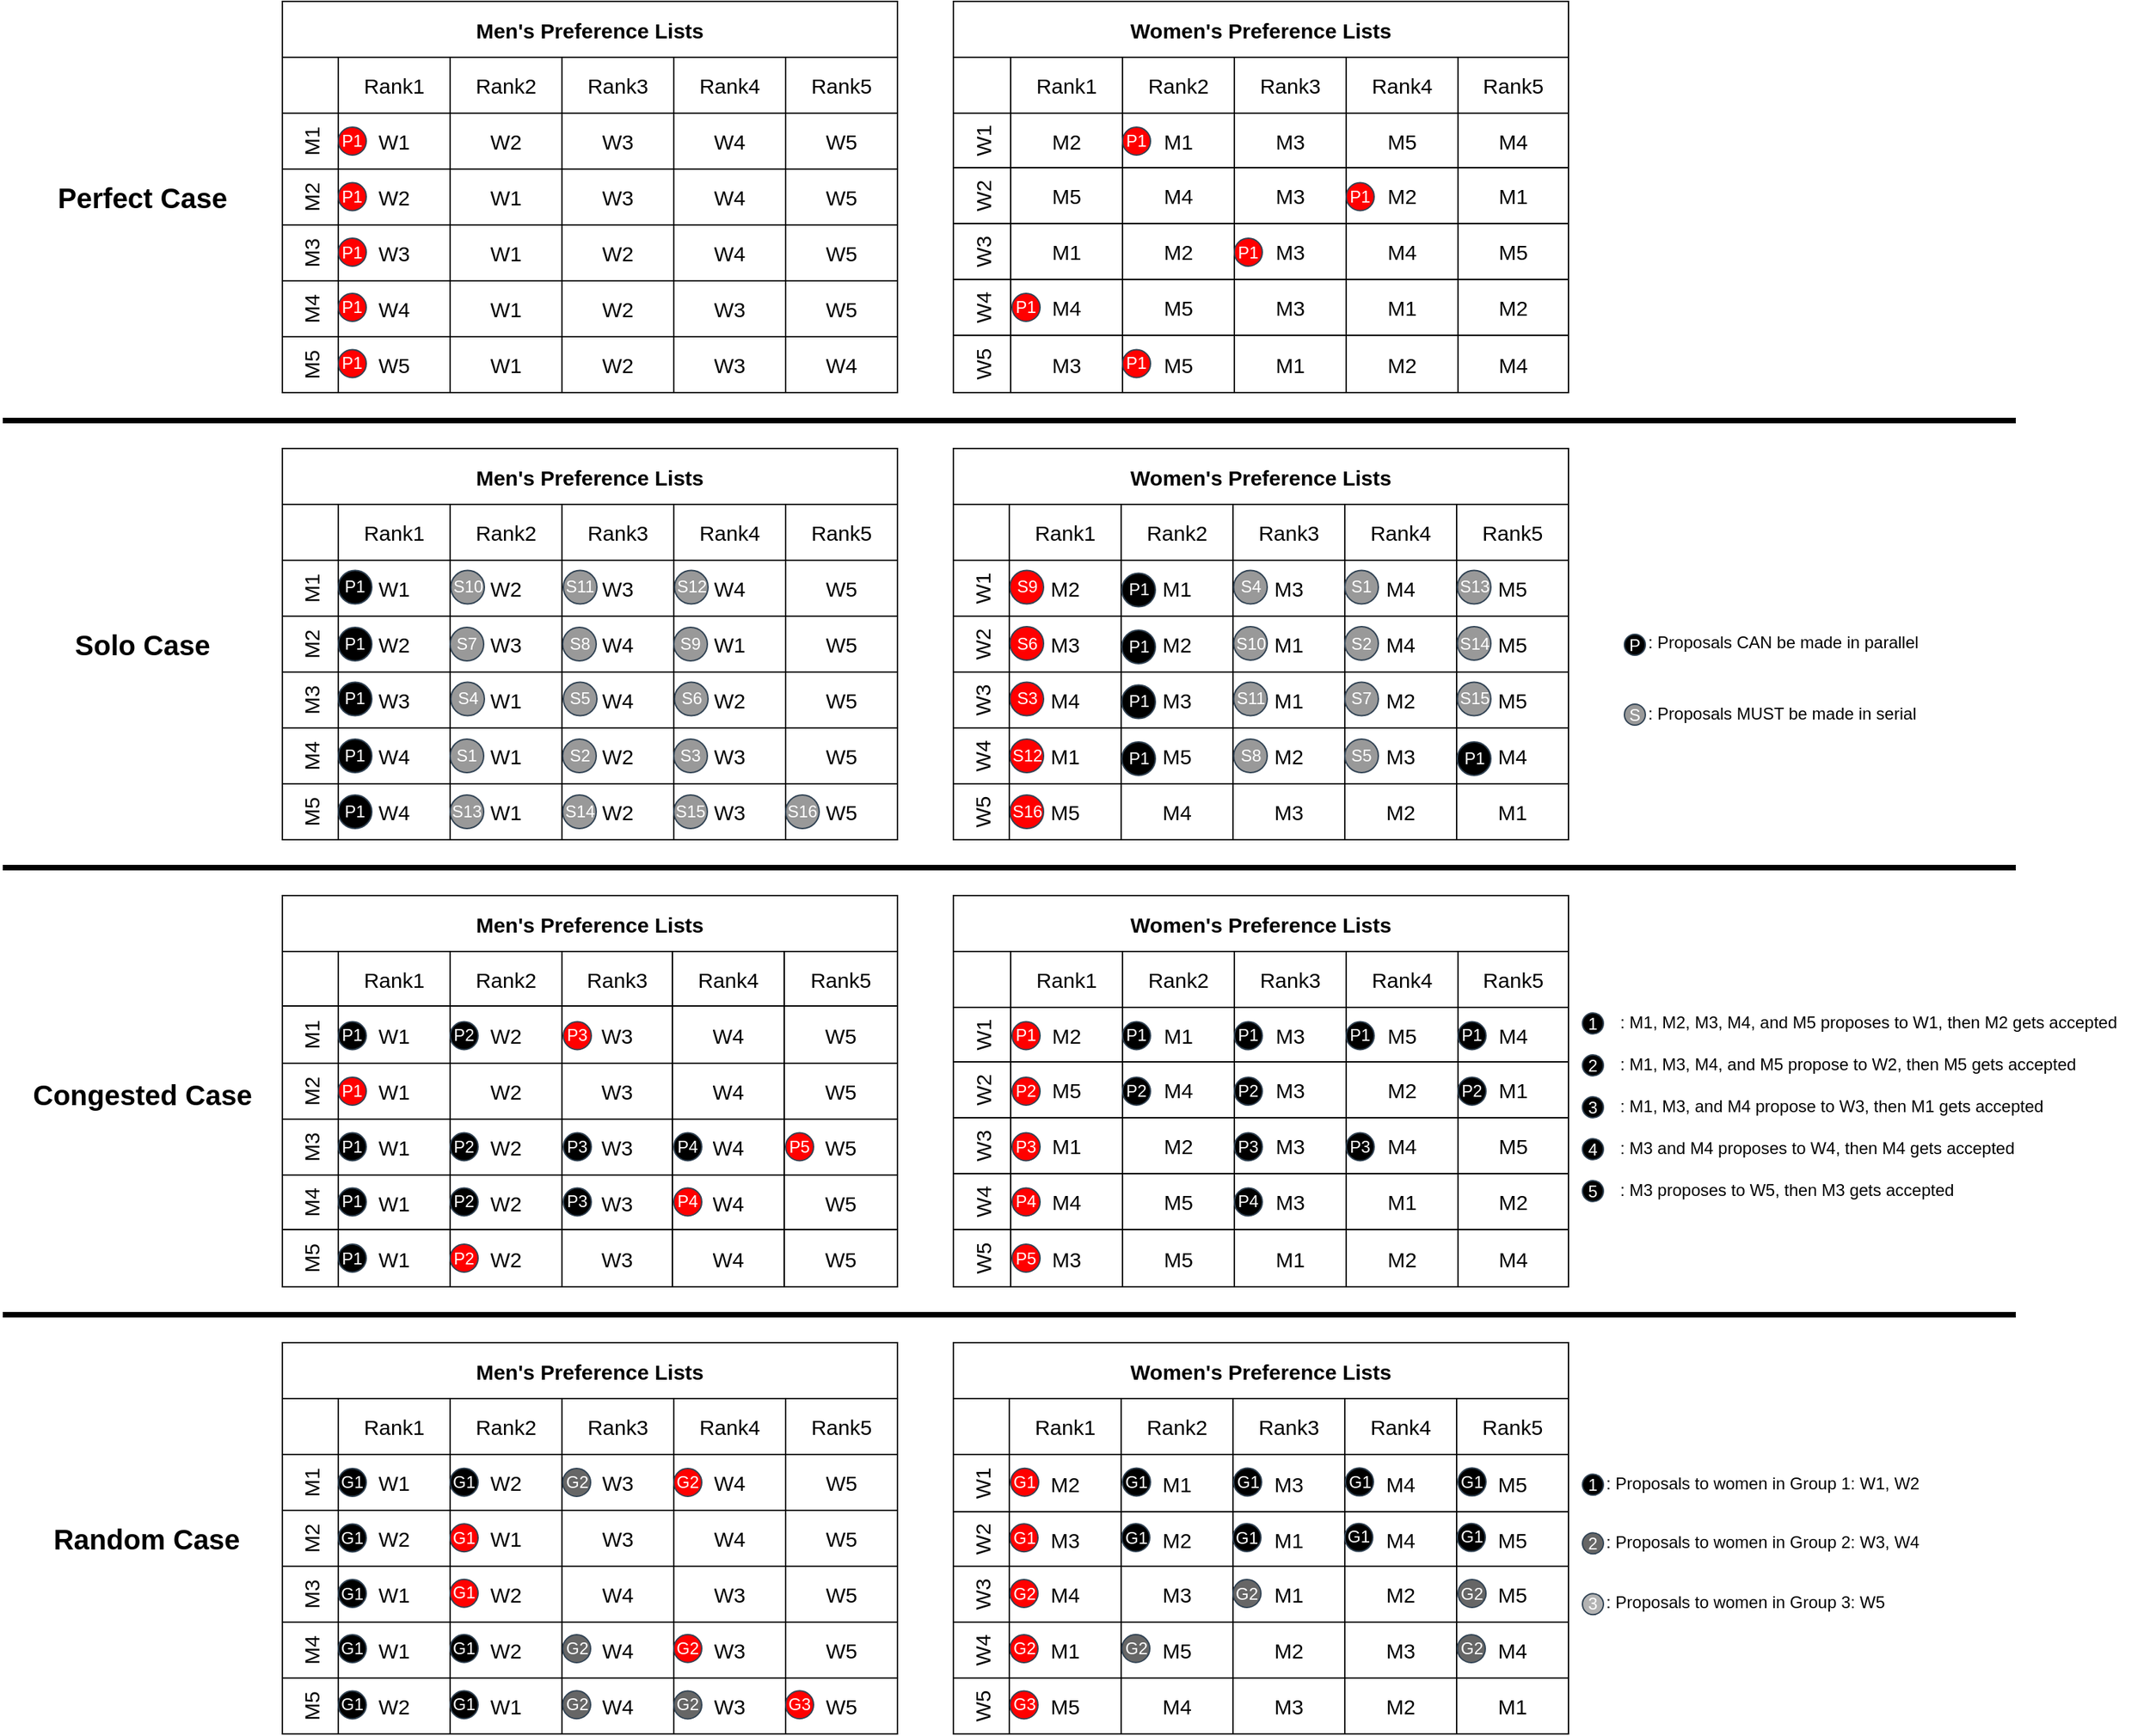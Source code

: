 <mxfile version="24.6.4" type="github">
  <diagram name="Page-1" id="m4M4dx9sahxK60scS4Uc">
    <mxGraphModel dx="2128" dy="1660" grid="1" gridSize="10" guides="1" tooltips="1" connect="1" arrows="1" fold="1" page="1" pageScale="1" pageWidth="827" pageHeight="1169" math="0" shadow="0">
      <root>
        <mxCell id="0" />
        <mxCell id="1" parent="0" />
        <mxCell id="fi87069OedF_lEHAzqb7-1" value="Men&#39;s Preference Lists" style="shape=table;startSize=40;container=1;collapsible=0;childLayout=tableLayout;resizeLast=0;resizeLastRow=0;fontStyle=1;fontSize=15;" parent="1" vertex="1">
          <mxGeometry x="200" y="520" width="440" height="280.0" as="geometry" />
        </mxCell>
        <mxCell id="fi87069OedF_lEHAzqb7-2" value="" style="shape=tableRow;horizontal=0;startSize=40;swimlaneHead=0;swimlaneBody=0;strokeColor=inherit;top=0;left=0;bottom=0;right=0;collapsible=0;dropTarget=0;fillColor=none;points=[[0,0.5],[1,0.5]];portConstraint=eastwest;fontSize=15;" parent="fi87069OedF_lEHAzqb7-1" vertex="1">
          <mxGeometry y="40" width="440" height="39" as="geometry" />
        </mxCell>
        <mxCell id="fi87069OedF_lEHAzqb7-3" value="Rank1" style="shape=partialRectangle;html=1;whiteSpace=wrap;connectable=0;strokeColor=inherit;overflow=hidden;fillColor=none;top=0;left=0;bottom=0;right=0;pointerEvents=1;fontSize=15;" parent="fi87069OedF_lEHAzqb7-2" vertex="1">
          <mxGeometry x="40" width="80" height="39" as="geometry">
            <mxRectangle width="80" height="39" as="alternateBounds" />
          </mxGeometry>
        </mxCell>
        <mxCell id="fi87069OedF_lEHAzqb7-4" value="Rank2" style="shape=partialRectangle;html=1;whiteSpace=wrap;connectable=0;strokeColor=inherit;overflow=hidden;fillColor=none;top=0;left=0;bottom=0;right=0;pointerEvents=1;fontSize=15;" parent="fi87069OedF_lEHAzqb7-2" vertex="1">
          <mxGeometry x="120" width="80" height="39" as="geometry">
            <mxRectangle width="80" height="39" as="alternateBounds" />
          </mxGeometry>
        </mxCell>
        <mxCell id="fi87069OedF_lEHAzqb7-5" value="Rank3" style="shape=partialRectangle;html=1;whiteSpace=wrap;connectable=0;strokeColor=inherit;overflow=hidden;fillColor=none;top=0;left=0;bottom=0;right=0;pointerEvents=1;strokeWidth=1;resizeWidth=1;resizeHeight=1;fontSize=15;" parent="fi87069OedF_lEHAzqb7-2" vertex="1">
          <mxGeometry x="200" width="79" height="39" as="geometry">
            <mxRectangle width="79" height="39" as="alternateBounds" />
          </mxGeometry>
        </mxCell>
        <mxCell id="fi87069OedF_lEHAzqb7-61" value="Rank4" style="shape=partialRectangle;html=1;whiteSpace=wrap;connectable=0;strokeColor=inherit;overflow=hidden;fillColor=none;top=0;left=0;bottom=0;right=0;pointerEvents=1;strokeWidth=1;resizeWidth=1;resizeHeight=1;fontSize=15;" parent="fi87069OedF_lEHAzqb7-2" vertex="1">
          <mxGeometry x="279" width="80" height="39" as="geometry">
            <mxRectangle width="80" height="39" as="alternateBounds" />
          </mxGeometry>
        </mxCell>
        <mxCell id="fi87069OedF_lEHAzqb7-67" value="Rank5" style="shape=partialRectangle;html=1;whiteSpace=wrap;connectable=0;strokeColor=inherit;overflow=hidden;fillColor=none;top=0;left=0;bottom=0;right=0;pointerEvents=1;strokeWidth=1;resizeWidth=1;resizeHeight=1;fontSize=15;" parent="fi87069OedF_lEHAzqb7-2" vertex="1">
          <mxGeometry x="359" width="81" height="39" as="geometry">
            <mxRectangle width="81" height="39" as="alternateBounds" />
          </mxGeometry>
        </mxCell>
        <mxCell id="fi87069OedF_lEHAzqb7-6" value="M1" style="shape=tableRow;horizontal=0;startSize=40;swimlaneHead=0;swimlaneBody=0;strokeColor=inherit;top=0;left=0;bottom=0;right=0;collapsible=0;dropTarget=0;fillColor=none;points=[[0,0.5],[1,0.5]];portConstraint=eastwest;fontSize=15;" parent="fi87069OedF_lEHAzqb7-1" vertex="1">
          <mxGeometry y="79" width="440" height="41" as="geometry" />
        </mxCell>
        <mxCell id="fi87069OedF_lEHAzqb7-7" value="W1" style="shape=partialRectangle;html=1;whiteSpace=wrap;connectable=0;overflow=hidden;top=0;left=0;bottom=0;right=0;pointerEvents=1;strokeColor=default;fillColor=none;fontSize=15;" parent="fi87069OedF_lEHAzqb7-6" vertex="1">
          <mxGeometry x="40" width="80" height="41" as="geometry">
            <mxRectangle width="80" height="41" as="alternateBounds" />
          </mxGeometry>
        </mxCell>
        <mxCell id="fi87069OedF_lEHAzqb7-8" value="W2" style="shape=partialRectangle;html=1;whiteSpace=wrap;connectable=0;overflow=hidden;top=0;left=0;bottom=0;right=0;pointerEvents=1;fillColor=none;labelBackgroundColor=none;labelBorderColor=none;strokeColor=default;shadow=0;resizable=1;resizeWidth=0;metaEdit=0;backgroundOutline=0;fontSize=15;" parent="fi87069OedF_lEHAzqb7-6" vertex="1">
          <mxGeometry x="120" width="80" height="41" as="geometry">
            <mxRectangle width="80" height="41" as="alternateBounds" />
          </mxGeometry>
        </mxCell>
        <mxCell id="fi87069OedF_lEHAzqb7-9" value="W3" style="shape=partialRectangle;html=1;whiteSpace=wrap;connectable=0;overflow=hidden;top=0;left=0;bottom=0;right=0;pointerEvents=1;fillColor=none;fontSize=15;" parent="fi87069OedF_lEHAzqb7-6" vertex="1">
          <mxGeometry x="200" width="79" height="41" as="geometry">
            <mxRectangle width="79" height="41" as="alternateBounds" />
          </mxGeometry>
        </mxCell>
        <mxCell id="fi87069OedF_lEHAzqb7-62" value="W4" style="shape=partialRectangle;html=1;whiteSpace=wrap;connectable=0;overflow=hidden;top=0;left=0;bottom=0;right=0;pointerEvents=1;fillColor=none;fontSize=15;" parent="fi87069OedF_lEHAzqb7-6" vertex="1">
          <mxGeometry x="279" width="80" height="41" as="geometry">
            <mxRectangle width="80" height="41" as="alternateBounds" />
          </mxGeometry>
        </mxCell>
        <mxCell id="fi87069OedF_lEHAzqb7-68" value="W5" style="shape=partialRectangle;html=1;whiteSpace=wrap;connectable=0;overflow=hidden;top=0;left=0;bottom=0;right=0;pointerEvents=1;fillColor=none;fontSize=15;" parent="fi87069OedF_lEHAzqb7-6" vertex="1">
          <mxGeometry x="359" width="81" height="41" as="geometry">
            <mxRectangle width="81" height="41" as="alternateBounds" />
          </mxGeometry>
        </mxCell>
        <mxCell id="fi87069OedF_lEHAzqb7-10" value="M2" style="shape=tableRow;horizontal=0;startSize=40;swimlaneHead=0;swimlaneBody=0;strokeColor=inherit;top=0;left=0;bottom=0;right=0;collapsible=0;dropTarget=0;fillColor=none;points=[[0,0.5],[1,0.5]];portConstraint=eastwest;fontSize=15;" parent="fi87069OedF_lEHAzqb7-1" vertex="1">
          <mxGeometry y="120" width="440" height="40" as="geometry" />
        </mxCell>
        <mxCell id="fi87069OedF_lEHAzqb7-11" value="W1" style="shape=partialRectangle;html=1;whiteSpace=wrap;connectable=0;overflow=hidden;top=0;left=0;bottom=0;right=0;pointerEvents=1;strokeOpacity=100;fillColor=none;fontSize=15;" parent="fi87069OedF_lEHAzqb7-10" vertex="1">
          <mxGeometry x="40" width="80" height="40" as="geometry">
            <mxRectangle width="80" height="40" as="alternateBounds" />
          </mxGeometry>
        </mxCell>
        <mxCell id="fi87069OedF_lEHAzqb7-12" value="W2" style="shape=partialRectangle;html=1;whiteSpace=wrap;connectable=0;strokeColor=inherit;overflow=hidden;fillColor=none;top=0;left=0;bottom=0;right=0;pointerEvents=1;fontSize=15;" parent="fi87069OedF_lEHAzqb7-10" vertex="1">
          <mxGeometry x="120" width="80" height="40" as="geometry">
            <mxRectangle width="80" height="40" as="alternateBounds" />
          </mxGeometry>
        </mxCell>
        <mxCell id="fi87069OedF_lEHAzqb7-13" value="W3" style="shape=partialRectangle;html=1;whiteSpace=wrap;connectable=0;strokeColor=inherit;overflow=hidden;fillColor=none;top=0;left=0;bottom=0;right=0;pointerEvents=1;fontSize=15;" parent="fi87069OedF_lEHAzqb7-10" vertex="1">
          <mxGeometry x="200" width="79" height="40" as="geometry">
            <mxRectangle width="79" height="40" as="alternateBounds" />
          </mxGeometry>
        </mxCell>
        <mxCell id="fi87069OedF_lEHAzqb7-63" value="W4" style="shape=partialRectangle;html=1;whiteSpace=wrap;connectable=0;strokeColor=inherit;overflow=hidden;fillColor=none;top=0;left=0;bottom=0;right=0;pointerEvents=1;fontSize=15;" parent="fi87069OedF_lEHAzqb7-10" vertex="1">
          <mxGeometry x="279" width="80" height="40" as="geometry">
            <mxRectangle width="80" height="40" as="alternateBounds" />
          </mxGeometry>
        </mxCell>
        <mxCell id="fi87069OedF_lEHAzqb7-69" value="W5" style="shape=partialRectangle;html=1;whiteSpace=wrap;connectable=0;strokeColor=inherit;overflow=hidden;fillColor=none;top=0;left=0;bottom=0;right=0;pointerEvents=1;fontSize=15;" parent="fi87069OedF_lEHAzqb7-10" vertex="1">
          <mxGeometry x="359" width="81" height="40" as="geometry">
            <mxRectangle width="81" height="40" as="alternateBounds" />
          </mxGeometry>
        </mxCell>
        <mxCell id="fi87069OedF_lEHAzqb7-14" value="M3" style="shape=tableRow;horizontal=0;startSize=40;swimlaneHead=0;swimlaneBody=0;strokeColor=inherit;top=0;left=0;bottom=0;right=0;collapsible=0;dropTarget=0;fillColor=none;points=[[0,0.5],[1,0.5]];portConstraint=eastwest;fontSize=15;" parent="fi87069OedF_lEHAzqb7-1" vertex="1">
          <mxGeometry y="160" width="440" height="40" as="geometry" />
        </mxCell>
        <mxCell id="fi87069OedF_lEHAzqb7-15" value="W1" style="shape=partialRectangle;html=1;whiteSpace=wrap;connectable=0;overflow=hidden;top=0;left=0;bottom=0;right=0;pointerEvents=1;fillColor=none;fontSize=15;" parent="fi87069OedF_lEHAzqb7-14" vertex="1">
          <mxGeometry x="40" width="80" height="40" as="geometry">
            <mxRectangle width="80" height="40" as="alternateBounds" />
          </mxGeometry>
        </mxCell>
        <mxCell id="fi87069OedF_lEHAzqb7-16" value="W2" style="shape=partialRectangle;html=1;whiteSpace=wrap;connectable=0;overflow=hidden;top=0;left=0;bottom=0;right=0;pointerEvents=1;fillColor=none;fontSize=15;" parent="fi87069OedF_lEHAzqb7-14" vertex="1">
          <mxGeometry x="120" width="80" height="40" as="geometry">
            <mxRectangle width="80" height="40" as="alternateBounds" />
          </mxGeometry>
        </mxCell>
        <mxCell id="fi87069OedF_lEHAzqb7-17" value="W3" style="shape=partialRectangle;html=1;whiteSpace=wrap;connectable=0;strokeColor=inherit;overflow=hidden;fillColor=none;top=0;left=0;bottom=0;right=0;pointerEvents=1;fontSize=15;" parent="fi87069OedF_lEHAzqb7-14" vertex="1">
          <mxGeometry x="200" width="79" height="40" as="geometry">
            <mxRectangle width="79" height="40" as="alternateBounds" />
          </mxGeometry>
        </mxCell>
        <mxCell id="fi87069OedF_lEHAzqb7-64" value="W4" style="shape=partialRectangle;html=1;whiteSpace=wrap;connectable=0;strokeColor=inherit;overflow=hidden;fillColor=none;top=0;left=0;bottom=0;right=0;pointerEvents=1;fontSize=15;" parent="fi87069OedF_lEHAzqb7-14" vertex="1">
          <mxGeometry x="279" width="80" height="40" as="geometry">
            <mxRectangle width="80" height="40" as="alternateBounds" />
          </mxGeometry>
        </mxCell>
        <mxCell id="fi87069OedF_lEHAzqb7-70" value="W5" style="shape=partialRectangle;html=1;whiteSpace=wrap;connectable=0;strokeColor=inherit;overflow=hidden;fillColor=none;top=0;left=0;bottom=0;right=0;pointerEvents=1;fontSize=15;" parent="fi87069OedF_lEHAzqb7-14" vertex="1">
          <mxGeometry x="359" width="81" height="40" as="geometry">
            <mxRectangle width="81" height="40" as="alternateBounds" />
          </mxGeometry>
        </mxCell>
        <mxCell id="fi87069OedF_lEHAzqb7-57" value="M4" style="shape=tableRow;horizontal=0;startSize=40;swimlaneHead=0;swimlaneBody=0;strokeColor=inherit;top=0;left=0;bottom=0;right=0;collapsible=0;dropTarget=0;fillColor=none;points=[[0,0.5],[1,0.5]];portConstraint=eastwest;fontSize=15;" parent="fi87069OedF_lEHAzqb7-1" vertex="1">
          <mxGeometry y="200" width="440" height="39" as="geometry" />
        </mxCell>
        <mxCell id="fi87069OedF_lEHAzqb7-58" value="W1" style="shape=partialRectangle;html=1;whiteSpace=wrap;connectable=0;overflow=hidden;top=0;left=0;bottom=0;right=0;pointerEvents=1;fillColor=none;fontSize=15;" parent="fi87069OedF_lEHAzqb7-57" vertex="1">
          <mxGeometry x="40" width="80" height="39" as="geometry">
            <mxRectangle width="80" height="39" as="alternateBounds" />
          </mxGeometry>
        </mxCell>
        <mxCell id="fi87069OedF_lEHAzqb7-59" value="W2" style="shape=partialRectangle;html=1;whiteSpace=wrap;connectable=0;overflow=hidden;top=0;left=0;bottom=0;right=0;pointerEvents=1;fillColor=none;fontSize=15;" parent="fi87069OedF_lEHAzqb7-57" vertex="1">
          <mxGeometry x="120" width="80" height="39" as="geometry">
            <mxRectangle width="80" height="39" as="alternateBounds" />
          </mxGeometry>
        </mxCell>
        <mxCell id="fi87069OedF_lEHAzqb7-60" value="W3" style="shape=partialRectangle;html=1;whiteSpace=wrap;connectable=0;strokeColor=inherit;overflow=hidden;fillColor=none;top=0;left=0;bottom=0;right=0;pointerEvents=1;fontSize=15;" parent="fi87069OedF_lEHAzqb7-57" vertex="1">
          <mxGeometry x="200" width="79" height="39" as="geometry">
            <mxRectangle width="79" height="39" as="alternateBounds" />
          </mxGeometry>
        </mxCell>
        <mxCell id="fi87069OedF_lEHAzqb7-65" value="W4" style="shape=partialRectangle;html=1;whiteSpace=wrap;connectable=0;strokeColor=inherit;overflow=hidden;fillColor=none;top=0;left=0;bottom=0;right=0;pointerEvents=1;fontSize=15;" parent="fi87069OedF_lEHAzqb7-57" vertex="1">
          <mxGeometry x="279" width="80" height="39" as="geometry">
            <mxRectangle width="80" height="39" as="alternateBounds" />
          </mxGeometry>
        </mxCell>
        <mxCell id="fi87069OedF_lEHAzqb7-71" value="W5" style="shape=partialRectangle;html=1;whiteSpace=wrap;connectable=0;strokeColor=inherit;overflow=hidden;fillColor=none;top=0;left=0;bottom=0;right=0;pointerEvents=1;fontSize=15;" parent="fi87069OedF_lEHAzqb7-57" vertex="1">
          <mxGeometry x="359" width="81" height="39" as="geometry">
            <mxRectangle width="81" height="39" as="alternateBounds" />
          </mxGeometry>
        </mxCell>
        <mxCell id="fi87069OedF_lEHAzqb7-53" value="M5" style="shape=tableRow;horizontal=0;startSize=40;swimlaneHead=0;swimlaneBody=0;strokeColor=inherit;top=0;left=0;bottom=0;right=0;collapsible=0;dropTarget=0;fillColor=none;points=[[0,0.5],[1,0.5]];portConstraint=eastwest;fontSize=15;" parent="fi87069OedF_lEHAzqb7-1" vertex="1">
          <mxGeometry y="239" width="440" height="41" as="geometry" />
        </mxCell>
        <mxCell id="fi87069OedF_lEHAzqb7-54" value="W1" style="shape=partialRectangle;html=1;whiteSpace=wrap;connectable=0;overflow=hidden;top=0;left=0;bottom=0;right=0;pointerEvents=1;fillColor=none;fontSize=15;" parent="fi87069OedF_lEHAzqb7-53" vertex="1">
          <mxGeometry x="40" width="80" height="41" as="geometry">
            <mxRectangle width="80" height="41" as="alternateBounds" />
          </mxGeometry>
        </mxCell>
        <mxCell id="fi87069OedF_lEHAzqb7-55" value="W2" style="shape=partialRectangle;html=1;whiteSpace=wrap;connectable=0;overflow=hidden;top=0;left=0;bottom=0;right=0;pointerEvents=1;fillColor=none;fontSize=15;" parent="fi87069OedF_lEHAzqb7-53" vertex="1">
          <mxGeometry x="120" width="80" height="41" as="geometry">
            <mxRectangle width="80" height="41" as="alternateBounds" />
          </mxGeometry>
        </mxCell>
        <mxCell id="fi87069OedF_lEHAzqb7-56" value="W3" style="shape=partialRectangle;html=1;whiteSpace=wrap;connectable=0;strokeColor=inherit;overflow=hidden;fillColor=none;top=0;left=0;bottom=0;right=0;pointerEvents=1;fontSize=15;" parent="fi87069OedF_lEHAzqb7-53" vertex="1">
          <mxGeometry x="200" width="79" height="41" as="geometry">
            <mxRectangle width="79" height="41" as="alternateBounds" />
          </mxGeometry>
        </mxCell>
        <mxCell id="fi87069OedF_lEHAzqb7-66" value="W4" style="shape=partialRectangle;html=1;whiteSpace=wrap;connectable=0;strokeColor=inherit;overflow=hidden;fillColor=none;top=0;left=0;bottom=0;right=0;pointerEvents=1;fontSize=15;" parent="fi87069OedF_lEHAzqb7-53" vertex="1">
          <mxGeometry x="279" width="80" height="41" as="geometry">
            <mxRectangle width="80" height="41" as="alternateBounds" />
          </mxGeometry>
        </mxCell>
        <mxCell id="fi87069OedF_lEHAzqb7-72" value="W5" style="shape=partialRectangle;html=1;whiteSpace=wrap;connectable=0;strokeColor=inherit;overflow=hidden;fillColor=none;top=0;left=0;bottom=0;right=0;pointerEvents=1;fontSize=15;" parent="fi87069OedF_lEHAzqb7-53" vertex="1">
          <mxGeometry x="359" width="81" height="41" as="geometry">
            <mxRectangle width="81" height="41" as="alternateBounds" />
          </mxGeometry>
        </mxCell>
        <mxCell id="avWDCVO7HLyo4PLT8k-2-3" value="1" style="ellipse;whiteSpace=wrap;html=1;aspect=fixed;strokeColor=#314354;align=center;verticalAlign=middle;fontFamily=Helvetica;fontSize=12;fillColor=#000000;fontColor=#ffffff;" parent="1" vertex="1">
          <mxGeometry x="1130" y="604" width="15" height="15" as="geometry" />
        </mxCell>
        <mxCell id="avWDCVO7HLyo4PLT8k-2-4" value="2" style="ellipse;whiteSpace=wrap;html=1;aspect=fixed;strokeColor=#314354;align=center;verticalAlign=middle;fontFamily=Helvetica;fontSize=12;fillColor=#000000;fontColor=#ffffff;" parent="1" vertex="1">
          <mxGeometry x="1130" y="634" width="15" height="15" as="geometry" />
        </mxCell>
        <mxCell id="avWDCVO7HLyo4PLT8k-2-5" value="3" style="ellipse;whiteSpace=wrap;html=1;aspect=fixed;strokeColor=#314354;align=center;verticalAlign=middle;fontFamily=Helvetica;fontSize=12;fillColor=#000000;fontColor=#ffffff;" parent="1" vertex="1">
          <mxGeometry x="1130" y="664" width="15" height="15" as="geometry" />
        </mxCell>
        <mxCell id="avWDCVO7HLyo4PLT8k-2-6" value="4" style="ellipse;whiteSpace=wrap;html=1;aspect=fixed;strokeColor=#314354;align=center;verticalAlign=middle;fontFamily=Helvetica;fontSize=12;fillColor=#000000;fontColor=#ffffff;" parent="1" vertex="1">
          <mxGeometry x="1130" y="694" width="15" height="15" as="geometry" />
        </mxCell>
        <mxCell id="avWDCVO7HLyo4PLT8k-2-7" value="5" style="ellipse;whiteSpace=wrap;html=1;aspect=fixed;strokeColor=#314354;align=center;verticalAlign=middle;fontFamily=Helvetica;fontSize=12;fillColor=#000000;fontColor=#ffffff;" parent="1" vertex="1">
          <mxGeometry x="1130" y="724" width="15" height="15" as="geometry" />
        </mxCell>
        <mxCell id="avWDCVO7HLyo4PLT8k-2-9" value="&lt;h1&gt;&lt;span style=&quot;font-size: 12px; font-weight: 400;&quot;&gt;: M1, M2, M3, M4, and M5 proposes to W1, then M2 gets accepted&lt;/span&gt;&lt;/h1&gt;" style="text;strokeColor=none;align=left;fillColor=none;html=1;verticalAlign=middle;whiteSpace=wrap;rounded=0;fontFamily=Helvetica;fontSize=12;fontColor=default;" parent="1" vertex="1">
          <mxGeometry x="1155" y="591.5" width="360" height="30" as="geometry" />
        </mxCell>
        <mxCell id="avWDCVO7HLyo4PLT8k-2-10" value="&lt;h1&gt;&lt;span style=&quot;font-size: 12px; font-weight: 400;&quot;&gt;: M1, M3, M4, and M5 propose to W2, then M5 gets accepted&lt;/span&gt;&lt;/h1&gt;" style="text;strokeColor=none;align=left;fillColor=none;html=1;verticalAlign=middle;whiteSpace=wrap;rounded=0;fontFamily=Helvetica;fontSize=12;fontColor=default;" parent="1" vertex="1">
          <mxGeometry x="1155" y="621.5" width="360" height="30" as="geometry" />
        </mxCell>
        <mxCell id="avWDCVO7HLyo4PLT8k-2-11" value="&lt;h1&gt;&lt;span style=&quot;font-size: 12px; font-weight: 400;&quot;&gt;: M1, M3, and M4 propose to W3, then M1 gets accepted&lt;/span&gt;&lt;/h1&gt;" style="text;strokeColor=none;align=left;fillColor=none;html=1;verticalAlign=middle;whiteSpace=wrap;rounded=0;fontFamily=Helvetica;fontSize=12;fontColor=default;" parent="1" vertex="1">
          <mxGeometry x="1155" y="651.5" width="360" height="30" as="geometry" />
        </mxCell>
        <mxCell id="avWDCVO7HLyo4PLT8k-2-12" value="&lt;h1&gt;&lt;span style=&quot;font-size: 12px; font-weight: 400;&quot;&gt;: M3 and M4 proposes to W4, then M4 gets accepted&lt;/span&gt;&lt;/h1&gt;" style="text;strokeColor=none;align=left;fillColor=none;html=1;verticalAlign=middle;whiteSpace=wrap;rounded=0;fontFamily=Helvetica;fontSize=12;fontColor=default;" parent="1" vertex="1">
          <mxGeometry x="1155" y="681.5" width="360" height="30" as="geometry" />
        </mxCell>
        <mxCell id="avWDCVO7HLyo4PLT8k-2-13" value="&lt;h1&gt;&lt;span style=&quot;font-size: 12px; font-weight: 400;&quot;&gt;: M3 proposes to W5, then M3 gets accepted&lt;/span&gt;&lt;/h1&gt;" style="text;strokeColor=none;align=left;fillColor=none;html=1;verticalAlign=middle;whiteSpace=wrap;rounded=0;fontFamily=Helvetica;fontSize=12;fontColor=default;" parent="1" vertex="1">
          <mxGeometry x="1155" y="711.5" width="360" height="30" as="geometry" />
        </mxCell>
        <mxCell id="Pt9WqsQkKKoT_3nrHR7m-191" value="Men&#39;s Preference Lists" style="shape=table;startSize=40;container=1;collapsible=0;childLayout=tableLayout;resizeLast=0;resizeLastRow=0;fontStyle=1;fontSize=15;" parent="1" vertex="1">
          <mxGeometry x="200" y="200" width="440" height="280.0" as="geometry" />
        </mxCell>
        <mxCell id="Pt9WqsQkKKoT_3nrHR7m-192" value="" style="shape=tableRow;horizontal=0;startSize=40;swimlaneHead=0;swimlaneBody=0;strokeColor=inherit;top=0;left=0;bottom=0;right=0;collapsible=0;dropTarget=0;fillColor=none;points=[[0,0.5],[1,0.5]];portConstraint=eastwest;fontSize=15;" parent="Pt9WqsQkKKoT_3nrHR7m-191" vertex="1">
          <mxGeometry y="40" width="440" height="40" as="geometry" />
        </mxCell>
        <mxCell id="Pt9WqsQkKKoT_3nrHR7m-193" value="Rank1" style="shape=partialRectangle;html=1;whiteSpace=wrap;connectable=0;strokeColor=inherit;overflow=hidden;fillColor=none;top=0;left=0;bottom=0;right=0;pointerEvents=1;fontSize=15;" parent="Pt9WqsQkKKoT_3nrHR7m-192" vertex="1">
          <mxGeometry x="40" width="80" height="40" as="geometry">
            <mxRectangle width="80" height="40" as="alternateBounds" />
          </mxGeometry>
        </mxCell>
        <mxCell id="Pt9WqsQkKKoT_3nrHR7m-194" value="Rank2" style="shape=partialRectangle;html=1;whiteSpace=wrap;connectable=0;strokeColor=inherit;overflow=hidden;fillColor=none;top=0;left=0;bottom=0;right=0;pointerEvents=1;fontSize=15;" parent="Pt9WqsQkKKoT_3nrHR7m-192" vertex="1">
          <mxGeometry x="120" width="80" height="40" as="geometry">
            <mxRectangle width="80" height="40" as="alternateBounds" />
          </mxGeometry>
        </mxCell>
        <mxCell id="Pt9WqsQkKKoT_3nrHR7m-195" value="Rank3" style="shape=partialRectangle;html=1;whiteSpace=wrap;connectable=0;strokeColor=inherit;overflow=hidden;fillColor=none;top=0;left=0;bottom=0;right=0;pointerEvents=1;strokeWidth=1;resizeWidth=1;resizeHeight=1;fontSize=15;" parent="Pt9WqsQkKKoT_3nrHR7m-192" vertex="1">
          <mxGeometry x="200" width="80" height="40" as="geometry">
            <mxRectangle width="80" height="40" as="alternateBounds" />
          </mxGeometry>
        </mxCell>
        <mxCell id="Pt9WqsQkKKoT_3nrHR7m-196" value="Rank4" style="shape=partialRectangle;html=1;whiteSpace=wrap;connectable=0;strokeColor=inherit;overflow=hidden;fillColor=none;top=0;left=0;bottom=0;right=0;pointerEvents=1;strokeWidth=1;resizeWidth=1;resizeHeight=1;fontSize=15;" parent="Pt9WqsQkKKoT_3nrHR7m-192" vertex="1">
          <mxGeometry x="280" width="80" height="40" as="geometry">
            <mxRectangle width="80" height="40" as="alternateBounds" />
          </mxGeometry>
        </mxCell>
        <mxCell id="Pt9WqsQkKKoT_3nrHR7m-197" value="Rank5" style="shape=partialRectangle;html=1;whiteSpace=wrap;connectable=0;strokeColor=inherit;overflow=hidden;fillColor=none;top=0;left=0;bottom=0;right=0;pointerEvents=1;strokeWidth=1;resizeWidth=1;resizeHeight=1;fontSize=15;" parent="Pt9WqsQkKKoT_3nrHR7m-192" vertex="1">
          <mxGeometry x="360" width="80" height="40" as="geometry">
            <mxRectangle width="80" height="40" as="alternateBounds" />
          </mxGeometry>
        </mxCell>
        <mxCell id="Pt9WqsQkKKoT_3nrHR7m-198" value="M1" style="shape=tableRow;horizontal=0;startSize=40;swimlaneHead=0;swimlaneBody=0;strokeColor=inherit;top=0;left=0;bottom=0;right=0;collapsible=0;dropTarget=0;fillColor=none;points=[[0,0.5],[1,0.5]];portConstraint=eastwest;fontSize=15;" parent="Pt9WqsQkKKoT_3nrHR7m-191" vertex="1">
          <mxGeometry y="80" width="440" height="40" as="geometry" />
        </mxCell>
        <mxCell id="Pt9WqsQkKKoT_3nrHR7m-199" value="W1" style="shape=partialRectangle;html=1;whiteSpace=wrap;connectable=0;overflow=hidden;top=0;left=0;bottom=0;right=0;pointerEvents=1;strokeColor=default;fillColor=none;fontSize=15;" parent="Pt9WqsQkKKoT_3nrHR7m-198" vertex="1">
          <mxGeometry x="40" width="80" height="40" as="geometry">
            <mxRectangle width="80" height="40" as="alternateBounds" />
          </mxGeometry>
        </mxCell>
        <mxCell id="Pt9WqsQkKKoT_3nrHR7m-200" value="W2" style="shape=partialRectangle;html=1;whiteSpace=wrap;connectable=0;overflow=hidden;top=0;left=0;bottom=0;right=0;pointerEvents=1;fillColor=none;labelBackgroundColor=none;labelBorderColor=none;strokeColor=default;shadow=0;resizable=1;resizeWidth=0;metaEdit=0;backgroundOutline=0;fontSize=15;" parent="Pt9WqsQkKKoT_3nrHR7m-198" vertex="1">
          <mxGeometry x="120" width="80" height="40" as="geometry">
            <mxRectangle width="80" height="40" as="alternateBounds" />
          </mxGeometry>
        </mxCell>
        <mxCell id="Pt9WqsQkKKoT_3nrHR7m-201" value="W3" style="shape=partialRectangle;html=1;whiteSpace=wrap;connectable=0;overflow=hidden;top=0;left=0;bottom=0;right=0;pointerEvents=1;fillColor=none;fontSize=15;" parent="Pt9WqsQkKKoT_3nrHR7m-198" vertex="1">
          <mxGeometry x="200" width="80" height="40" as="geometry">
            <mxRectangle width="80" height="40" as="alternateBounds" />
          </mxGeometry>
        </mxCell>
        <mxCell id="Pt9WqsQkKKoT_3nrHR7m-202" value="W4" style="shape=partialRectangle;html=1;whiteSpace=wrap;connectable=0;overflow=hidden;top=0;left=0;bottom=0;right=0;pointerEvents=1;fillColor=none;fontSize=15;" parent="Pt9WqsQkKKoT_3nrHR7m-198" vertex="1">
          <mxGeometry x="280" width="80" height="40" as="geometry">
            <mxRectangle width="80" height="40" as="alternateBounds" />
          </mxGeometry>
        </mxCell>
        <mxCell id="Pt9WqsQkKKoT_3nrHR7m-203" value="W5" style="shape=partialRectangle;html=1;whiteSpace=wrap;connectable=0;overflow=hidden;top=0;left=0;bottom=0;right=0;pointerEvents=1;fillColor=none;fontSize=15;" parent="Pt9WqsQkKKoT_3nrHR7m-198" vertex="1">
          <mxGeometry x="360" width="80" height="40" as="geometry">
            <mxRectangle width="80" height="40" as="alternateBounds" />
          </mxGeometry>
        </mxCell>
        <mxCell id="Pt9WqsQkKKoT_3nrHR7m-204" value="M2" style="shape=tableRow;horizontal=0;startSize=40;swimlaneHead=0;swimlaneBody=0;strokeColor=inherit;top=0;left=0;bottom=0;right=0;collapsible=0;dropTarget=0;fillColor=none;points=[[0,0.5],[1,0.5]];portConstraint=eastwest;fontSize=15;" parent="Pt9WqsQkKKoT_3nrHR7m-191" vertex="1">
          <mxGeometry y="120" width="440" height="40" as="geometry" />
        </mxCell>
        <mxCell id="Pt9WqsQkKKoT_3nrHR7m-205" value="W2" style="shape=partialRectangle;html=1;whiteSpace=wrap;connectable=0;overflow=hidden;top=0;left=0;bottom=0;right=0;pointerEvents=1;strokeOpacity=100;fillColor=none;fontSize=15;" parent="Pt9WqsQkKKoT_3nrHR7m-204" vertex="1">
          <mxGeometry x="40" width="80" height="40" as="geometry">
            <mxRectangle width="80" height="40" as="alternateBounds" />
          </mxGeometry>
        </mxCell>
        <mxCell id="Pt9WqsQkKKoT_3nrHR7m-206" value="W3" style="shape=partialRectangle;html=1;whiteSpace=wrap;connectable=0;strokeColor=inherit;overflow=hidden;fillColor=none;top=0;left=0;bottom=0;right=0;pointerEvents=1;fontSize=15;" parent="Pt9WqsQkKKoT_3nrHR7m-204" vertex="1">
          <mxGeometry x="120" width="80" height="40" as="geometry">
            <mxRectangle width="80" height="40" as="alternateBounds" />
          </mxGeometry>
        </mxCell>
        <mxCell id="Pt9WqsQkKKoT_3nrHR7m-207" value="W4" style="shape=partialRectangle;html=1;whiteSpace=wrap;connectable=0;strokeColor=inherit;overflow=hidden;fillColor=none;top=0;left=0;bottom=0;right=0;pointerEvents=1;fontSize=15;" parent="Pt9WqsQkKKoT_3nrHR7m-204" vertex="1">
          <mxGeometry x="200" width="80" height="40" as="geometry">
            <mxRectangle width="80" height="40" as="alternateBounds" />
          </mxGeometry>
        </mxCell>
        <mxCell id="Pt9WqsQkKKoT_3nrHR7m-208" value="W1" style="shape=partialRectangle;html=1;whiteSpace=wrap;connectable=0;strokeColor=inherit;overflow=hidden;fillColor=none;top=0;left=0;bottom=0;right=0;pointerEvents=1;fontSize=15;" parent="Pt9WqsQkKKoT_3nrHR7m-204" vertex="1">
          <mxGeometry x="280" width="80" height="40" as="geometry">
            <mxRectangle width="80" height="40" as="alternateBounds" />
          </mxGeometry>
        </mxCell>
        <mxCell id="Pt9WqsQkKKoT_3nrHR7m-209" value="W5" style="shape=partialRectangle;html=1;whiteSpace=wrap;connectable=0;strokeColor=inherit;overflow=hidden;fillColor=none;top=0;left=0;bottom=0;right=0;pointerEvents=1;fontSize=15;" parent="Pt9WqsQkKKoT_3nrHR7m-204" vertex="1">
          <mxGeometry x="360" width="80" height="40" as="geometry">
            <mxRectangle width="80" height="40" as="alternateBounds" />
          </mxGeometry>
        </mxCell>
        <mxCell id="Pt9WqsQkKKoT_3nrHR7m-210" value="M3" style="shape=tableRow;horizontal=0;startSize=40;swimlaneHead=0;swimlaneBody=0;strokeColor=inherit;top=0;left=0;bottom=0;right=0;collapsible=0;dropTarget=0;fillColor=none;points=[[0,0.5],[1,0.5]];portConstraint=eastwest;fontSize=15;" parent="Pt9WqsQkKKoT_3nrHR7m-191" vertex="1">
          <mxGeometry y="160" width="440" height="40" as="geometry" />
        </mxCell>
        <mxCell id="Pt9WqsQkKKoT_3nrHR7m-211" value="W3" style="shape=partialRectangle;html=1;whiteSpace=wrap;connectable=0;overflow=hidden;top=0;left=0;bottom=0;right=0;pointerEvents=1;fillColor=none;fontSize=15;" parent="Pt9WqsQkKKoT_3nrHR7m-210" vertex="1">
          <mxGeometry x="40" width="80" height="40" as="geometry">
            <mxRectangle width="80" height="40" as="alternateBounds" />
          </mxGeometry>
        </mxCell>
        <mxCell id="Pt9WqsQkKKoT_3nrHR7m-212" value="W1" style="shape=partialRectangle;html=1;whiteSpace=wrap;connectable=0;overflow=hidden;top=0;left=0;bottom=0;right=0;pointerEvents=1;fillColor=none;fontSize=15;" parent="Pt9WqsQkKKoT_3nrHR7m-210" vertex="1">
          <mxGeometry x="120" width="80" height="40" as="geometry">
            <mxRectangle width="80" height="40" as="alternateBounds" />
          </mxGeometry>
        </mxCell>
        <mxCell id="Pt9WqsQkKKoT_3nrHR7m-213" value="W4" style="shape=partialRectangle;html=1;whiteSpace=wrap;connectable=0;strokeColor=inherit;overflow=hidden;fillColor=none;top=0;left=0;bottom=0;right=0;pointerEvents=1;fontSize=15;" parent="Pt9WqsQkKKoT_3nrHR7m-210" vertex="1">
          <mxGeometry x="200" width="80" height="40" as="geometry">
            <mxRectangle width="80" height="40" as="alternateBounds" />
          </mxGeometry>
        </mxCell>
        <mxCell id="Pt9WqsQkKKoT_3nrHR7m-214" value="W2" style="shape=partialRectangle;html=1;whiteSpace=wrap;connectable=0;strokeColor=inherit;overflow=hidden;fillColor=none;top=0;left=0;bottom=0;right=0;pointerEvents=1;fontSize=15;" parent="Pt9WqsQkKKoT_3nrHR7m-210" vertex="1">
          <mxGeometry x="280" width="80" height="40" as="geometry">
            <mxRectangle width="80" height="40" as="alternateBounds" />
          </mxGeometry>
        </mxCell>
        <mxCell id="Pt9WqsQkKKoT_3nrHR7m-215" value="W5" style="shape=partialRectangle;html=1;whiteSpace=wrap;connectable=0;strokeColor=inherit;overflow=hidden;fillColor=none;top=0;left=0;bottom=0;right=0;pointerEvents=1;fontSize=15;" parent="Pt9WqsQkKKoT_3nrHR7m-210" vertex="1">
          <mxGeometry x="360" width="80" height="40" as="geometry">
            <mxRectangle width="80" height="40" as="alternateBounds" />
          </mxGeometry>
        </mxCell>
        <mxCell id="Pt9WqsQkKKoT_3nrHR7m-216" value="M4" style="shape=tableRow;horizontal=0;startSize=40;swimlaneHead=0;swimlaneBody=0;strokeColor=inherit;top=0;left=0;bottom=0;right=0;collapsible=0;dropTarget=0;fillColor=none;points=[[0,0.5],[1,0.5]];portConstraint=eastwest;fontSize=15;" parent="Pt9WqsQkKKoT_3nrHR7m-191" vertex="1">
          <mxGeometry y="200" width="440" height="40" as="geometry" />
        </mxCell>
        <mxCell id="Pt9WqsQkKKoT_3nrHR7m-217" value="W4" style="shape=partialRectangle;html=1;whiteSpace=wrap;connectable=0;overflow=hidden;top=0;left=0;bottom=0;right=0;pointerEvents=1;fillColor=none;fontSize=15;" parent="Pt9WqsQkKKoT_3nrHR7m-216" vertex="1">
          <mxGeometry x="40" width="80" height="40" as="geometry">
            <mxRectangle width="80" height="40" as="alternateBounds" />
          </mxGeometry>
        </mxCell>
        <mxCell id="Pt9WqsQkKKoT_3nrHR7m-218" value="W1" style="shape=partialRectangle;html=1;whiteSpace=wrap;connectable=0;overflow=hidden;top=0;left=0;bottom=0;right=0;pointerEvents=1;fillColor=none;fontSize=15;" parent="Pt9WqsQkKKoT_3nrHR7m-216" vertex="1">
          <mxGeometry x="120" width="80" height="40" as="geometry">
            <mxRectangle width="80" height="40" as="alternateBounds" />
          </mxGeometry>
        </mxCell>
        <mxCell id="Pt9WqsQkKKoT_3nrHR7m-219" value="W2" style="shape=partialRectangle;html=1;whiteSpace=wrap;connectable=0;strokeColor=inherit;overflow=hidden;fillColor=none;top=0;left=0;bottom=0;right=0;pointerEvents=1;fontSize=15;" parent="Pt9WqsQkKKoT_3nrHR7m-216" vertex="1">
          <mxGeometry x="200" width="80" height="40" as="geometry">
            <mxRectangle width="80" height="40" as="alternateBounds" />
          </mxGeometry>
        </mxCell>
        <mxCell id="Pt9WqsQkKKoT_3nrHR7m-220" value="W3" style="shape=partialRectangle;html=1;whiteSpace=wrap;connectable=0;strokeColor=inherit;overflow=hidden;fillColor=none;top=0;left=0;bottom=0;right=0;pointerEvents=1;fontSize=15;" parent="Pt9WqsQkKKoT_3nrHR7m-216" vertex="1">
          <mxGeometry x="280" width="80" height="40" as="geometry">
            <mxRectangle width="80" height="40" as="alternateBounds" />
          </mxGeometry>
        </mxCell>
        <mxCell id="Pt9WqsQkKKoT_3nrHR7m-221" value="W5" style="shape=partialRectangle;html=1;whiteSpace=wrap;connectable=0;strokeColor=inherit;overflow=hidden;fillColor=none;top=0;left=0;bottom=0;right=0;pointerEvents=1;fontSize=15;" parent="Pt9WqsQkKKoT_3nrHR7m-216" vertex="1">
          <mxGeometry x="360" width="80" height="40" as="geometry">
            <mxRectangle width="80" height="40" as="alternateBounds" />
          </mxGeometry>
        </mxCell>
        <mxCell id="Pt9WqsQkKKoT_3nrHR7m-222" value="M5" style="shape=tableRow;horizontal=0;startSize=40;swimlaneHead=0;swimlaneBody=0;strokeColor=inherit;top=0;left=0;bottom=0;right=0;collapsible=0;dropTarget=0;fillColor=none;points=[[0,0.5],[1,0.5]];portConstraint=eastwest;fontSize=15;" parent="Pt9WqsQkKKoT_3nrHR7m-191" vertex="1">
          <mxGeometry y="240" width="440" height="40" as="geometry" />
        </mxCell>
        <mxCell id="Pt9WqsQkKKoT_3nrHR7m-223" value="W4" style="shape=partialRectangle;html=1;whiteSpace=wrap;connectable=0;overflow=hidden;top=0;left=0;bottom=0;right=0;pointerEvents=1;fillColor=none;fontSize=15;" parent="Pt9WqsQkKKoT_3nrHR7m-222" vertex="1">
          <mxGeometry x="40" width="80" height="40" as="geometry">
            <mxRectangle width="80" height="40" as="alternateBounds" />
          </mxGeometry>
        </mxCell>
        <mxCell id="Pt9WqsQkKKoT_3nrHR7m-224" value="W1" style="shape=partialRectangle;html=1;whiteSpace=wrap;connectable=0;overflow=hidden;top=0;left=0;bottom=0;right=0;pointerEvents=1;fillColor=none;fontSize=15;" parent="Pt9WqsQkKKoT_3nrHR7m-222" vertex="1">
          <mxGeometry x="120" width="80" height="40" as="geometry">
            <mxRectangle width="80" height="40" as="alternateBounds" />
          </mxGeometry>
        </mxCell>
        <mxCell id="Pt9WqsQkKKoT_3nrHR7m-225" value="W2" style="shape=partialRectangle;html=1;whiteSpace=wrap;connectable=0;strokeColor=inherit;overflow=hidden;fillColor=none;top=0;left=0;bottom=0;right=0;pointerEvents=1;fontSize=15;" parent="Pt9WqsQkKKoT_3nrHR7m-222" vertex="1">
          <mxGeometry x="200" width="80" height="40" as="geometry">
            <mxRectangle width="80" height="40" as="alternateBounds" />
          </mxGeometry>
        </mxCell>
        <mxCell id="Pt9WqsQkKKoT_3nrHR7m-226" value="W3" style="shape=partialRectangle;html=1;whiteSpace=wrap;connectable=0;strokeColor=inherit;overflow=hidden;fillColor=none;top=0;left=0;bottom=0;right=0;pointerEvents=1;fontSize=15;" parent="Pt9WqsQkKKoT_3nrHR7m-222" vertex="1">
          <mxGeometry x="280" width="80" height="40" as="geometry">
            <mxRectangle width="80" height="40" as="alternateBounds" />
          </mxGeometry>
        </mxCell>
        <mxCell id="Pt9WqsQkKKoT_3nrHR7m-227" value="W5" style="shape=partialRectangle;html=1;whiteSpace=wrap;connectable=0;strokeColor=inherit;overflow=hidden;fillColor=none;top=0;left=0;bottom=0;right=0;pointerEvents=1;fontSize=15;" parent="Pt9WqsQkKKoT_3nrHR7m-222" vertex="1">
          <mxGeometry x="360" width="80" height="40" as="geometry">
            <mxRectangle width="80" height="40" as="alternateBounds" />
          </mxGeometry>
        </mxCell>
        <mxCell id="Pt9WqsQkKKoT_3nrHR7m-319" value="" style="endArrow=none;html=1;rounded=0;strokeWidth=4;" parent="1" edge="1">
          <mxGeometry width="50" height="50" relative="1" as="geometry">
            <mxPoint y="180" as="sourcePoint" />
            <mxPoint x="1440" y="180" as="targetPoint" />
          </mxGeometry>
        </mxCell>
        <mxCell id="Pt9WqsQkKKoT_3nrHR7m-321" value="Men&#39;s Preference Lists" style="shape=table;startSize=40;container=1;collapsible=0;childLayout=tableLayout;resizeLast=0;resizeLastRow=0;fontStyle=1;fontSize=15;" parent="1" vertex="1">
          <mxGeometry x="200" y="-120" width="440" height="280" as="geometry" />
        </mxCell>
        <mxCell id="Pt9WqsQkKKoT_3nrHR7m-322" value="" style="shape=tableRow;horizontal=0;startSize=40;swimlaneHead=0;swimlaneBody=0;strokeColor=inherit;top=0;left=0;bottom=0;right=0;collapsible=0;dropTarget=0;fillColor=none;points=[[0,0.5],[1,0.5]];portConstraint=eastwest;fontSize=15;" parent="Pt9WqsQkKKoT_3nrHR7m-321" vertex="1">
          <mxGeometry y="40" width="440" height="40" as="geometry" />
        </mxCell>
        <mxCell id="Pt9WqsQkKKoT_3nrHR7m-323" value="Rank1" style="shape=partialRectangle;html=1;whiteSpace=wrap;connectable=0;strokeColor=inherit;overflow=hidden;fillColor=none;top=0;left=0;bottom=0;right=0;pointerEvents=1;fontSize=15;" parent="Pt9WqsQkKKoT_3nrHR7m-322" vertex="1">
          <mxGeometry x="40" width="80" height="40" as="geometry">
            <mxRectangle width="80" height="40" as="alternateBounds" />
          </mxGeometry>
        </mxCell>
        <mxCell id="Pt9WqsQkKKoT_3nrHR7m-324" value="Rank2" style="shape=partialRectangle;html=1;whiteSpace=wrap;connectable=0;strokeColor=inherit;overflow=hidden;fillColor=none;top=0;left=0;bottom=0;right=0;pointerEvents=1;fontSize=15;" parent="Pt9WqsQkKKoT_3nrHR7m-322" vertex="1">
          <mxGeometry x="120" width="80" height="40" as="geometry">
            <mxRectangle width="80" height="40" as="alternateBounds" />
          </mxGeometry>
        </mxCell>
        <mxCell id="Pt9WqsQkKKoT_3nrHR7m-325" value="Rank3" style="shape=partialRectangle;html=1;whiteSpace=wrap;connectable=0;strokeColor=inherit;overflow=hidden;fillColor=none;top=0;left=0;bottom=0;right=0;pointerEvents=1;strokeWidth=1;resizeWidth=1;resizeHeight=1;fontSize=15;" parent="Pt9WqsQkKKoT_3nrHR7m-322" vertex="1">
          <mxGeometry x="200" width="80" height="40" as="geometry">
            <mxRectangle width="80" height="40" as="alternateBounds" />
          </mxGeometry>
        </mxCell>
        <mxCell id="Pt9WqsQkKKoT_3nrHR7m-326" value="Rank4" style="shape=partialRectangle;html=1;whiteSpace=wrap;connectable=0;strokeColor=inherit;overflow=hidden;fillColor=none;top=0;left=0;bottom=0;right=0;pointerEvents=1;strokeWidth=1;resizeWidth=1;resizeHeight=1;fontSize=15;" parent="Pt9WqsQkKKoT_3nrHR7m-322" vertex="1">
          <mxGeometry x="280" width="80" height="40" as="geometry">
            <mxRectangle width="80" height="40" as="alternateBounds" />
          </mxGeometry>
        </mxCell>
        <mxCell id="Pt9WqsQkKKoT_3nrHR7m-327" value="Rank5" style="shape=partialRectangle;html=1;whiteSpace=wrap;connectable=0;strokeColor=inherit;overflow=hidden;fillColor=none;top=0;left=0;bottom=0;right=0;pointerEvents=1;strokeWidth=1;resizeWidth=1;resizeHeight=1;fontSize=15;" parent="Pt9WqsQkKKoT_3nrHR7m-322" vertex="1">
          <mxGeometry x="360" width="80" height="40" as="geometry">
            <mxRectangle width="80" height="40" as="alternateBounds" />
          </mxGeometry>
        </mxCell>
        <mxCell id="Pt9WqsQkKKoT_3nrHR7m-328" value="M1" style="shape=tableRow;horizontal=0;startSize=40;swimlaneHead=0;swimlaneBody=0;strokeColor=inherit;top=0;left=0;bottom=0;right=0;collapsible=0;dropTarget=0;fillColor=none;points=[[0,0.5],[1,0.5]];portConstraint=eastwest;fontSize=15;" parent="Pt9WqsQkKKoT_3nrHR7m-321" vertex="1">
          <mxGeometry y="80" width="440" height="40" as="geometry" />
        </mxCell>
        <mxCell id="Pt9WqsQkKKoT_3nrHR7m-329" value="W1" style="shape=partialRectangle;html=1;whiteSpace=wrap;connectable=0;overflow=hidden;top=0;left=0;bottom=0;right=0;pointerEvents=1;strokeColor=default;fillColor=none;fontSize=15;" parent="Pt9WqsQkKKoT_3nrHR7m-328" vertex="1">
          <mxGeometry x="40" width="80" height="40" as="geometry">
            <mxRectangle width="80" height="40" as="alternateBounds" />
          </mxGeometry>
        </mxCell>
        <mxCell id="Pt9WqsQkKKoT_3nrHR7m-330" value="W2" style="shape=partialRectangle;html=1;whiteSpace=wrap;connectable=0;overflow=hidden;top=0;left=0;bottom=0;right=0;pointerEvents=1;fillColor=none;labelBackgroundColor=none;labelBorderColor=none;strokeColor=default;shadow=0;resizable=1;resizeWidth=0;metaEdit=0;backgroundOutline=0;fontSize=15;" parent="Pt9WqsQkKKoT_3nrHR7m-328" vertex="1">
          <mxGeometry x="120" width="80" height="40" as="geometry">
            <mxRectangle width="80" height="40" as="alternateBounds" />
          </mxGeometry>
        </mxCell>
        <mxCell id="Pt9WqsQkKKoT_3nrHR7m-331" value="W3" style="shape=partialRectangle;html=1;whiteSpace=wrap;connectable=0;overflow=hidden;top=0;left=0;bottom=0;right=0;pointerEvents=1;fillColor=none;fontSize=15;" parent="Pt9WqsQkKKoT_3nrHR7m-328" vertex="1">
          <mxGeometry x="200" width="80" height="40" as="geometry">
            <mxRectangle width="80" height="40" as="alternateBounds" />
          </mxGeometry>
        </mxCell>
        <mxCell id="Pt9WqsQkKKoT_3nrHR7m-332" value="W4" style="shape=partialRectangle;html=1;whiteSpace=wrap;connectable=0;overflow=hidden;top=0;left=0;bottom=0;right=0;pointerEvents=1;fillColor=none;fontSize=15;" parent="Pt9WqsQkKKoT_3nrHR7m-328" vertex="1">
          <mxGeometry x="280" width="80" height="40" as="geometry">
            <mxRectangle width="80" height="40" as="alternateBounds" />
          </mxGeometry>
        </mxCell>
        <mxCell id="Pt9WqsQkKKoT_3nrHR7m-333" value="W5" style="shape=partialRectangle;html=1;whiteSpace=wrap;connectable=0;overflow=hidden;top=0;left=0;bottom=0;right=0;pointerEvents=1;fillColor=none;fontSize=15;" parent="Pt9WqsQkKKoT_3nrHR7m-328" vertex="1">
          <mxGeometry x="360" width="80" height="40" as="geometry">
            <mxRectangle width="80" height="40" as="alternateBounds" />
          </mxGeometry>
        </mxCell>
        <mxCell id="Pt9WqsQkKKoT_3nrHR7m-334" value="M2" style="shape=tableRow;horizontal=0;startSize=40;swimlaneHead=0;swimlaneBody=0;strokeColor=inherit;top=0;left=0;bottom=0;right=0;collapsible=0;dropTarget=0;fillColor=none;points=[[0,0.5],[1,0.5]];portConstraint=eastwest;fontSize=15;" parent="Pt9WqsQkKKoT_3nrHR7m-321" vertex="1">
          <mxGeometry y="120" width="440" height="40" as="geometry" />
        </mxCell>
        <mxCell id="Pt9WqsQkKKoT_3nrHR7m-335" value="W2" style="shape=partialRectangle;html=1;whiteSpace=wrap;connectable=0;overflow=hidden;top=0;left=0;bottom=0;right=0;pointerEvents=1;strokeOpacity=100;fillColor=none;fontSize=15;" parent="Pt9WqsQkKKoT_3nrHR7m-334" vertex="1">
          <mxGeometry x="40" width="80" height="40" as="geometry">
            <mxRectangle width="80" height="40" as="alternateBounds" />
          </mxGeometry>
        </mxCell>
        <mxCell id="Pt9WqsQkKKoT_3nrHR7m-336" value="W1" style="shape=partialRectangle;html=1;whiteSpace=wrap;connectable=0;strokeColor=inherit;overflow=hidden;fillColor=none;top=0;left=0;bottom=0;right=0;pointerEvents=1;fontSize=15;" parent="Pt9WqsQkKKoT_3nrHR7m-334" vertex="1">
          <mxGeometry x="120" width="80" height="40" as="geometry">
            <mxRectangle width="80" height="40" as="alternateBounds" />
          </mxGeometry>
        </mxCell>
        <mxCell id="Pt9WqsQkKKoT_3nrHR7m-337" value="W3" style="shape=partialRectangle;html=1;whiteSpace=wrap;connectable=0;strokeColor=inherit;overflow=hidden;fillColor=none;top=0;left=0;bottom=0;right=0;pointerEvents=1;fontSize=15;" parent="Pt9WqsQkKKoT_3nrHR7m-334" vertex="1">
          <mxGeometry x="200" width="80" height="40" as="geometry">
            <mxRectangle width="80" height="40" as="alternateBounds" />
          </mxGeometry>
        </mxCell>
        <mxCell id="Pt9WqsQkKKoT_3nrHR7m-338" value="W4" style="shape=partialRectangle;html=1;whiteSpace=wrap;connectable=0;strokeColor=inherit;overflow=hidden;fillColor=none;top=0;left=0;bottom=0;right=0;pointerEvents=1;fontSize=15;" parent="Pt9WqsQkKKoT_3nrHR7m-334" vertex="1">
          <mxGeometry x="280" width="80" height="40" as="geometry">
            <mxRectangle width="80" height="40" as="alternateBounds" />
          </mxGeometry>
        </mxCell>
        <mxCell id="Pt9WqsQkKKoT_3nrHR7m-339" value="W5" style="shape=partialRectangle;html=1;whiteSpace=wrap;connectable=0;strokeColor=inherit;overflow=hidden;fillColor=none;top=0;left=0;bottom=0;right=0;pointerEvents=1;fontSize=15;" parent="Pt9WqsQkKKoT_3nrHR7m-334" vertex="1">
          <mxGeometry x="360" width="80" height="40" as="geometry">
            <mxRectangle width="80" height="40" as="alternateBounds" />
          </mxGeometry>
        </mxCell>
        <mxCell id="Pt9WqsQkKKoT_3nrHR7m-340" value="M3" style="shape=tableRow;horizontal=0;startSize=40;swimlaneHead=0;swimlaneBody=0;strokeColor=inherit;top=0;left=0;bottom=0;right=0;collapsible=0;dropTarget=0;fillColor=none;points=[[0,0.5],[1,0.5]];portConstraint=eastwest;fontSize=15;" parent="Pt9WqsQkKKoT_3nrHR7m-321" vertex="1">
          <mxGeometry y="160" width="440" height="40" as="geometry" />
        </mxCell>
        <mxCell id="Pt9WqsQkKKoT_3nrHR7m-341" value="W3" style="shape=partialRectangle;html=1;whiteSpace=wrap;connectable=0;overflow=hidden;top=0;left=0;bottom=0;right=0;pointerEvents=1;fillColor=none;fontSize=15;" parent="Pt9WqsQkKKoT_3nrHR7m-340" vertex="1">
          <mxGeometry x="40" width="80" height="40" as="geometry">
            <mxRectangle width="80" height="40" as="alternateBounds" />
          </mxGeometry>
        </mxCell>
        <mxCell id="Pt9WqsQkKKoT_3nrHR7m-342" value="W1" style="shape=partialRectangle;html=1;whiteSpace=wrap;connectable=0;overflow=hidden;top=0;left=0;bottom=0;right=0;pointerEvents=1;fillColor=none;fontSize=15;" parent="Pt9WqsQkKKoT_3nrHR7m-340" vertex="1">
          <mxGeometry x="120" width="80" height="40" as="geometry">
            <mxRectangle width="80" height="40" as="alternateBounds" />
          </mxGeometry>
        </mxCell>
        <mxCell id="Pt9WqsQkKKoT_3nrHR7m-343" value="W2" style="shape=partialRectangle;html=1;whiteSpace=wrap;connectable=0;strokeColor=inherit;overflow=hidden;fillColor=none;top=0;left=0;bottom=0;right=0;pointerEvents=1;fontSize=15;" parent="Pt9WqsQkKKoT_3nrHR7m-340" vertex="1">
          <mxGeometry x="200" width="80" height="40" as="geometry">
            <mxRectangle width="80" height="40" as="alternateBounds" />
          </mxGeometry>
        </mxCell>
        <mxCell id="Pt9WqsQkKKoT_3nrHR7m-344" value="W4" style="shape=partialRectangle;html=1;whiteSpace=wrap;connectable=0;strokeColor=inherit;overflow=hidden;fillColor=none;top=0;left=0;bottom=0;right=0;pointerEvents=1;fontSize=15;" parent="Pt9WqsQkKKoT_3nrHR7m-340" vertex="1">
          <mxGeometry x="280" width="80" height="40" as="geometry">
            <mxRectangle width="80" height="40" as="alternateBounds" />
          </mxGeometry>
        </mxCell>
        <mxCell id="Pt9WqsQkKKoT_3nrHR7m-345" value="W5" style="shape=partialRectangle;html=1;whiteSpace=wrap;connectable=0;strokeColor=inherit;overflow=hidden;fillColor=none;top=0;left=0;bottom=0;right=0;pointerEvents=1;fontSize=15;" parent="Pt9WqsQkKKoT_3nrHR7m-340" vertex="1">
          <mxGeometry x="360" width="80" height="40" as="geometry">
            <mxRectangle width="80" height="40" as="alternateBounds" />
          </mxGeometry>
        </mxCell>
        <mxCell id="Pt9WqsQkKKoT_3nrHR7m-346" value="M4" style="shape=tableRow;horizontal=0;startSize=40;swimlaneHead=0;swimlaneBody=0;strokeColor=inherit;top=0;left=0;bottom=0;right=0;collapsible=0;dropTarget=0;fillColor=none;points=[[0,0.5],[1,0.5]];portConstraint=eastwest;fontSize=15;" parent="Pt9WqsQkKKoT_3nrHR7m-321" vertex="1">
          <mxGeometry y="200" width="440" height="40" as="geometry" />
        </mxCell>
        <mxCell id="Pt9WqsQkKKoT_3nrHR7m-347" value="W4" style="shape=partialRectangle;html=1;whiteSpace=wrap;connectable=0;overflow=hidden;top=0;left=0;bottom=0;right=0;pointerEvents=1;fillColor=none;fontSize=15;" parent="Pt9WqsQkKKoT_3nrHR7m-346" vertex="1">
          <mxGeometry x="40" width="80" height="40" as="geometry">
            <mxRectangle width="80" height="40" as="alternateBounds" />
          </mxGeometry>
        </mxCell>
        <mxCell id="Pt9WqsQkKKoT_3nrHR7m-348" value="W1" style="shape=partialRectangle;html=1;whiteSpace=wrap;connectable=0;overflow=hidden;top=0;left=0;bottom=0;right=0;pointerEvents=1;fillColor=none;fontSize=15;" parent="Pt9WqsQkKKoT_3nrHR7m-346" vertex="1">
          <mxGeometry x="120" width="80" height="40" as="geometry">
            <mxRectangle width="80" height="40" as="alternateBounds" />
          </mxGeometry>
        </mxCell>
        <mxCell id="Pt9WqsQkKKoT_3nrHR7m-349" value="W2" style="shape=partialRectangle;html=1;whiteSpace=wrap;connectable=0;strokeColor=inherit;overflow=hidden;fillColor=none;top=0;left=0;bottom=0;right=0;pointerEvents=1;fontSize=15;" parent="Pt9WqsQkKKoT_3nrHR7m-346" vertex="1">
          <mxGeometry x="200" width="80" height="40" as="geometry">
            <mxRectangle width="80" height="40" as="alternateBounds" />
          </mxGeometry>
        </mxCell>
        <mxCell id="Pt9WqsQkKKoT_3nrHR7m-350" value="W3" style="shape=partialRectangle;html=1;whiteSpace=wrap;connectable=0;strokeColor=inherit;overflow=hidden;fillColor=none;top=0;left=0;bottom=0;right=0;pointerEvents=1;fontSize=15;" parent="Pt9WqsQkKKoT_3nrHR7m-346" vertex="1">
          <mxGeometry x="280" width="80" height="40" as="geometry">
            <mxRectangle width="80" height="40" as="alternateBounds" />
          </mxGeometry>
        </mxCell>
        <mxCell id="Pt9WqsQkKKoT_3nrHR7m-351" value="W5" style="shape=partialRectangle;html=1;whiteSpace=wrap;connectable=0;strokeColor=inherit;overflow=hidden;fillColor=none;top=0;left=0;bottom=0;right=0;pointerEvents=1;fontSize=15;" parent="Pt9WqsQkKKoT_3nrHR7m-346" vertex="1">
          <mxGeometry x="360" width="80" height="40" as="geometry">
            <mxRectangle width="80" height="40" as="alternateBounds" />
          </mxGeometry>
        </mxCell>
        <mxCell id="Pt9WqsQkKKoT_3nrHR7m-352" value="M5" style="shape=tableRow;horizontal=0;startSize=40;swimlaneHead=0;swimlaneBody=0;strokeColor=inherit;top=0;left=0;bottom=0;right=0;collapsible=0;dropTarget=0;fillColor=none;points=[[0,0.5],[1,0.5]];portConstraint=eastwest;fontSize=15;" parent="Pt9WqsQkKKoT_3nrHR7m-321" vertex="1">
          <mxGeometry y="240" width="440" height="40" as="geometry" />
        </mxCell>
        <mxCell id="Pt9WqsQkKKoT_3nrHR7m-353" value="W5" style="shape=partialRectangle;html=1;whiteSpace=wrap;connectable=0;overflow=hidden;top=0;left=0;bottom=0;right=0;pointerEvents=1;fillColor=none;fontSize=15;" parent="Pt9WqsQkKKoT_3nrHR7m-352" vertex="1">
          <mxGeometry x="40" width="80" height="40" as="geometry">
            <mxRectangle width="80" height="40" as="alternateBounds" />
          </mxGeometry>
        </mxCell>
        <mxCell id="Pt9WqsQkKKoT_3nrHR7m-354" value="W1" style="shape=partialRectangle;html=1;whiteSpace=wrap;connectable=0;overflow=hidden;top=0;left=0;bottom=0;right=0;pointerEvents=1;fillColor=none;fontSize=15;" parent="Pt9WqsQkKKoT_3nrHR7m-352" vertex="1">
          <mxGeometry x="120" width="80" height="40" as="geometry">
            <mxRectangle width="80" height="40" as="alternateBounds" />
          </mxGeometry>
        </mxCell>
        <mxCell id="Pt9WqsQkKKoT_3nrHR7m-355" value="W2" style="shape=partialRectangle;html=1;whiteSpace=wrap;connectable=0;strokeColor=inherit;overflow=hidden;fillColor=none;top=0;left=0;bottom=0;right=0;pointerEvents=1;fontSize=15;" parent="Pt9WqsQkKKoT_3nrHR7m-352" vertex="1">
          <mxGeometry x="200" width="80" height="40" as="geometry">
            <mxRectangle width="80" height="40" as="alternateBounds" />
          </mxGeometry>
        </mxCell>
        <mxCell id="Pt9WqsQkKKoT_3nrHR7m-356" value="W3" style="shape=partialRectangle;html=1;whiteSpace=wrap;connectable=0;strokeColor=inherit;overflow=hidden;fillColor=none;top=0;left=0;bottom=0;right=0;pointerEvents=1;fontSize=15;" parent="Pt9WqsQkKKoT_3nrHR7m-352" vertex="1">
          <mxGeometry x="280" width="80" height="40" as="geometry">
            <mxRectangle width="80" height="40" as="alternateBounds" />
          </mxGeometry>
        </mxCell>
        <mxCell id="Pt9WqsQkKKoT_3nrHR7m-357" value="W4" style="shape=partialRectangle;html=1;whiteSpace=wrap;connectable=0;strokeColor=inherit;overflow=hidden;fillColor=none;top=0;left=0;bottom=0;right=0;pointerEvents=1;fontSize=15;" parent="Pt9WqsQkKKoT_3nrHR7m-352" vertex="1">
          <mxGeometry x="360" width="80" height="40" as="geometry">
            <mxRectangle width="80" height="40" as="alternateBounds" />
          </mxGeometry>
        </mxCell>
        <mxCell id="Pt9WqsQkKKoT_3nrHR7m-419" value="Women&#39;s Preference Lists" style="shape=table;startSize=40;container=1;collapsible=0;childLayout=tableLayout;resizeLast=0;resizeLastRow=0;fontStyle=1;fontSize=15;" parent="1" vertex="1">
          <mxGeometry x="680" y="520" width="440" height="280.0" as="geometry" />
        </mxCell>
        <mxCell id="Pt9WqsQkKKoT_3nrHR7m-420" value="" style="shape=tableRow;horizontal=0;startSize=41;swimlaneHead=0;swimlaneBody=0;strokeColor=inherit;top=0;left=0;bottom=0;right=0;collapsible=0;dropTarget=0;fillColor=none;points=[[0,0.5],[1,0.5]];portConstraint=eastwest;fontSize=15;" parent="Pt9WqsQkKKoT_3nrHR7m-419" vertex="1">
          <mxGeometry y="40" width="440" height="40" as="geometry" />
        </mxCell>
        <mxCell id="Pt9WqsQkKKoT_3nrHR7m-421" value="Rank1" style="shape=partialRectangle;html=1;whiteSpace=wrap;connectable=0;strokeColor=inherit;overflow=hidden;fillColor=none;top=0;left=0;bottom=0;right=0;pointerEvents=1;fontSize=15;" parent="Pt9WqsQkKKoT_3nrHR7m-420" vertex="1">
          <mxGeometry x="41" width="80" height="40" as="geometry">
            <mxRectangle width="80" height="40" as="alternateBounds" />
          </mxGeometry>
        </mxCell>
        <mxCell id="Pt9WqsQkKKoT_3nrHR7m-422" value="Rank2" style="shape=partialRectangle;html=1;whiteSpace=wrap;connectable=0;strokeColor=inherit;overflow=hidden;fillColor=none;top=0;left=0;bottom=0;right=0;pointerEvents=1;fontSize=15;" parent="Pt9WqsQkKKoT_3nrHR7m-420" vertex="1">
          <mxGeometry x="121" width="80" height="40" as="geometry">
            <mxRectangle width="80" height="40" as="alternateBounds" />
          </mxGeometry>
        </mxCell>
        <mxCell id="Pt9WqsQkKKoT_3nrHR7m-423" value="Rank3" style="shape=partialRectangle;html=1;whiteSpace=wrap;connectable=0;strokeColor=inherit;overflow=hidden;fillColor=none;top=0;left=0;bottom=0;right=0;pointerEvents=1;strokeWidth=1;resizeWidth=1;resizeHeight=1;fontSize=15;" parent="Pt9WqsQkKKoT_3nrHR7m-420" vertex="1">
          <mxGeometry x="201" width="80" height="40" as="geometry">
            <mxRectangle width="80" height="40" as="alternateBounds" />
          </mxGeometry>
        </mxCell>
        <mxCell id="Pt9WqsQkKKoT_3nrHR7m-424" value="Rank4" style="shape=partialRectangle;html=1;whiteSpace=wrap;connectable=0;strokeColor=inherit;overflow=hidden;fillColor=none;top=0;left=0;bottom=0;right=0;pointerEvents=1;strokeWidth=1;resizeWidth=1;resizeHeight=1;fontSize=15;" parent="Pt9WqsQkKKoT_3nrHR7m-420" vertex="1">
          <mxGeometry x="281" width="80" height="40" as="geometry">
            <mxRectangle width="80" height="40" as="alternateBounds" />
          </mxGeometry>
        </mxCell>
        <mxCell id="Pt9WqsQkKKoT_3nrHR7m-425" value="Rank5" style="shape=partialRectangle;html=1;whiteSpace=wrap;connectable=0;strokeColor=inherit;overflow=hidden;fillColor=none;top=0;left=0;bottom=0;right=0;pointerEvents=1;strokeWidth=1;resizeWidth=1;resizeHeight=1;fontSize=15;" parent="Pt9WqsQkKKoT_3nrHR7m-420" vertex="1">
          <mxGeometry x="361" width="79" height="40" as="geometry">
            <mxRectangle width="79" height="40" as="alternateBounds" />
          </mxGeometry>
        </mxCell>
        <mxCell id="Pt9WqsQkKKoT_3nrHR7m-426" value="W1" style="shape=tableRow;horizontal=0;startSize=41;swimlaneHead=0;swimlaneBody=0;strokeColor=inherit;top=0;left=0;bottom=0;right=0;collapsible=0;dropTarget=0;fillColor=none;points=[[0,0.5],[1,0.5]];portConstraint=eastwest;fontSize=15;" parent="Pt9WqsQkKKoT_3nrHR7m-419" vertex="1">
          <mxGeometry y="80" width="440" height="39" as="geometry" />
        </mxCell>
        <mxCell id="Pt9WqsQkKKoT_3nrHR7m-427" value="M2" style="shape=partialRectangle;html=1;whiteSpace=wrap;connectable=0;overflow=hidden;top=0;left=0;bottom=0;right=0;pointerEvents=1;strokeColor=default;fillColor=none;fontSize=15;" parent="Pt9WqsQkKKoT_3nrHR7m-426" vertex="1">
          <mxGeometry x="41" width="80" height="39" as="geometry">
            <mxRectangle width="80" height="39" as="alternateBounds" />
          </mxGeometry>
        </mxCell>
        <mxCell id="Pt9WqsQkKKoT_3nrHR7m-428" value="M1" style="shape=partialRectangle;html=1;whiteSpace=wrap;connectable=0;overflow=hidden;top=0;left=0;bottom=0;right=0;pointerEvents=1;fillColor=none;labelBackgroundColor=none;labelBorderColor=none;strokeColor=default;shadow=0;resizable=1;resizeWidth=0;metaEdit=0;backgroundOutline=0;fontSize=15;" parent="Pt9WqsQkKKoT_3nrHR7m-426" vertex="1">
          <mxGeometry x="121" width="80" height="39" as="geometry">
            <mxRectangle width="80" height="39" as="alternateBounds" />
          </mxGeometry>
        </mxCell>
        <mxCell id="Pt9WqsQkKKoT_3nrHR7m-429" value="M3" style="shape=partialRectangle;html=1;whiteSpace=wrap;connectable=0;overflow=hidden;top=0;left=0;bottom=0;right=0;pointerEvents=1;fillColor=none;fontSize=15;" parent="Pt9WqsQkKKoT_3nrHR7m-426" vertex="1">
          <mxGeometry x="201" width="80" height="39" as="geometry">
            <mxRectangle width="80" height="39" as="alternateBounds" />
          </mxGeometry>
        </mxCell>
        <mxCell id="Pt9WqsQkKKoT_3nrHR7m-430" value="M5" style="shape=partialRectangle;html=1;whiteSpace=wrap;connectable=0;overflow=hidden;top=0;left=0;bottom=0;right=0;pointerEvents=1;fillColor=none;fontSize=15;" parent="Pt9WqsQkKKoT_3nrHR7m-426" vertex="1">
          <mxGeometry x="281" width="80" height="39" as="geometry">
            <mxRectangle width="80" height="39" as="alternateBounds" />
          </mxGeometry>
        </mxCell>
        <mxCell id="Pt9WqsQkKKoT_3nrHR7m-431" value="M4" style="shape=partialRectangle;html=1;whiteSpace=wrap;connectable=0;overflow=hidden;top=0;left=0;bottom=0;right=0;pointerEvents=1;fillColor=none;fontSize=15;" parent="Pt9WqsQkKKoT_3nrHR7m-426" vertex="1">
          <mxGeometry x="361" width="79" height="39" as="geometry">
            <mxRectangle width="79" height="39" as="alternateBounds" />
          </mxGeometry>
        </mxCell>
        <mxCell id="Pt9WqsQkKKoT_3nrHR7m-432" value="W2" style="shape=tableRow;horizontal=0;startSize=41;swimlaneHead=0;swimlaneBody=0;strokeColor=inherit;top=0;left=0;bottom=0;right=0;collapsible=0;dropTarget=0;fillColor=none;points=[[0,0.5],[1,0.5]];portConstraint=eastwest;fontSize=15;" parent="Pt9WqsQkKKoT_3nrHR7m-419" vertex="1">
          <mxGeometry y="119" width="440" height="40" as="geometry" />
        </mxCell>
        <mxCell id="Pt9WqsQkKKoT_3nrHR7m-433" value="M5" style="shape=partialRectangle;html=1;whiteSpace=wrap;connectable=0;overflow=hidden;top=0;left=0;bottom=0;right=0;pointerEvents=1;strokeOpacity=100;fillColor=none;fontSize=15;" parent="Pt9WqsQkKKoT_3nrHR7m-432" vertex="1">
          <mxGeometry x="41" width="80" height="40" as="geometry">
            <mxRectangle width="80" height="40" as="alternateBounds" />
          </mxGeometry>
        </mxCell>
        <mxCell id="Pt9WqsQkKKoT_3nrHR7m-434" value="M4" style="shape=partialRectangle;html=1;whiteSpace=wrap;connectable=0;strokeColor=inherit;overflow=hidden;fillColor=none;top=0;left=0;bottom=0;right=0;pointerEvents=1;fontSize=15;" parent="Pt9WqsQkKKoT_3nrHR7m-432" vertex="1">
          <mxGeometry x="121" width="80" height="40" as="geometry">
            <mxRectangle width="80" height="40" as="alternateBounds" />
          </mxGeometry>
        </mxCell>
        <mxCell id="Pt9WqsQkKKoT_3nrHR7m-435" value="M3" style="shape=partialRectangle;html=1;whiteSpace=wrap;connectable=0;strokeColor=inherit;overflow=hidden;fillColor=none;top=0;left=0;bottom=0;right=0;pointerEvents=1;fontSize=15;" parent="Pt9WqsQkKKoT_3nrHR7m-432" vertex="1">
          <mxGeometry x="201" width="80" height="40" as="geometry">
            <mxRectangle width="80" height="40" as="alternateBounds" />
          </mxGeometry>
        </mxCell>
        <mxCell id="Pt9WqsQkKKoT_3nrHR7m-436" value="M2" style="shape=partialRectangle;html=1;whiteSpace=wrap;connectable=0;strokeColor=inherit;overflow=hidden;fillColor=none;top=0;left=0;bottom=0;right=0;pointerEvents=1;fontSize=15;" parent="Pt9WqsQkKKoT_3nrHR7m-432" vertex="1">
          <mxGeometry x="281" width="80" height="40" as="geometry">
            <mxRectangle width="80" height="40" as="alternateBounds" />
          </mxGeometry>
        </mxCell>
        <mxCell id="Pt9WqsQkKKoT_3nrHR7m-437" value="M1" style="shape=partialRectangle;html=1;whiteSpace=wrap;connectable=0;strokeColor=inherit;overflow=hidden;fillColor=none;top=0;left=0;bottom=0;right=0;pointerEvents=1;fontSize=15;" parent="Pt9WqsQkKKoT_3nrHR7m-432" vertex="1">
          <mxGeometry x="361" width="79" height="40" as="geometry">
            <mxRectangle width="79" height="40" as="alternateBounds" />
          </mxGeometry>
        </mxCell>
        <mxCell id="Pt9WqsQkKKoT_3nrHR7m-438" value="W3" style="shape=tableRow;horizontal=0;startSize=41;swimlaneHead=0;swimlaneBody=0;strokeColor=inherit;top=0;left=0;bottom=0;right=0;collapsible=0;dropTarget=0;fillColor=none;points=[[0,0.5],[1,0.5]];portConstraint=eastwest;fontSize=15;" parent="Pt9WqsQkKKoT_3nrHR7m-419" vertex="1">
          <mxGeometry y="159" width="440" height="40" as="geometry" />
        </mxCell>
        <mxCell id="Pt9WqsQkKKoT_3nrHR7m-439" value="M1" style="shape=partialRectangle;html=1;whiteSpace=wrap;connectable=0;overflow=hidden;top=0;left=0;bottom=0;right=0;pointerEvents=1;fillColor=none;fontSize=15;" parent="Pt9WqsQkKKoT_3nrHR7m-438" vertex="1">
          <mxGeometry x="41" width="80" height="40" as="geometry">
            <mxRectangle width="80" height="40" as="alternateBounds" />
          </mxGeometry>
        </mxCell>
        <mxCell id="Pt9WqsQkKKoT_3nrHR7m-440" value="M2" style="shape=partialRectangle;html=1;whiteSpace=wrap;connectable=0;overflow=hidden;top=0;left=0;bottom=0;right=0;pointerEvents=1;fillColor=none;fontSize=15;" parent="Pt9WqsQkKKoT_3nrHR7m-438" vertex="1">
          <mxGeometry x="121" width="80" height="40" as="geometry">
            <mxRectangle width="80" height="40" as="alternateBounds" />
          </mxGeometry>
        </mxCell>
        <mxCell id="Pt9WqsQkKKoT_3nrHR7m-441" value="M3" style="shape=partialRectangle;html=1;whiteSpace=wrap;connectable=0;strokeColor=inherit;overflow=hidden;fillColor=none;top=0;left=0;bottom=0;right=0;pointerEvents=1;fontSize=15;" parent="Pt9WqsQkKKoT_3nrHR7m-438" vertex="1">
          <mxGeometry x="201" width="80" height="40" as="geometry">
            <mxRectangle width="80" height="40" as="alternateBounds" />
          </mxGeometry>
        </mxCell>
        <mxCell id="Pt9WqsQkKKoT_3nrHR7m-442" value="M4" style="shape=partialRectangle;html=1;whiteSpace=wrap;connectable=0;strokeColor=inherit;overflow=hidden;fillColor=none;top=0;left=0;bottom=0;right=0;pointerEvents=1;fontSize=15;" parent="Pt9WqsQkKKoT_3nrHR7m-438" vertex="1">
          <mxGeometry x="281" width="80" height="40" as="geometry">
            <mxRectangle width="80" height="40" as="alternateBounds" />
          </mxGeometry>
        </mxCell>
        <mxCell id="Pt9WqsQkKKoT_3nrHR7m-443" value="M5" style="shape=partialRectangle;html=1;whiteSpace=wrap;connectable=0;strokeColor=inherit;overflow=hidden;fillColor=none;top=0;left=0;bottom=0;right=0;pointerEvents=1;fontSize=15;" parent="Pt9WqsQkKKoT_3nrHR7m-438" vertex="1">
          <mxGeometry x="361" width="79" height="40" as="geometry">
            <mxRectangle width="79" height="40" as="alternateBounds" />
          </mxGeometry>
        </mxCell>
        <mxCell id="Pt9WqsQkKKoT_3nrHR7m-444" value="W4" style="shape=tableRow;horizontal=0;startSize=41;swimlaneHead=0;swimlaneBody=0;strokeColor=inherit;top=0;left=0;bottom=0;right=0;collapsible=0;dropTarget=0;fillColor=none;points=[[0,0.5],[1,0.5]];portConstraint=eastwest;fontSize=15;" parent="Pt9WqsQkKKoT_3nrHR7m-419" vertex="1">
          <mxGeometry y="199" width="440" height="40" as="geometry" />
        </mxCell>
        <mxCell id="Pt9WqsQkKKoT_3nrHR7m-445" value="M4" style="shape=partialRectangle;html=1;whiteSpace=wrap;connectable=0;overflow=hidden;top=0;left=0;bottom=0;right=0;pointerEvents=1;fillColor=none;fontSize=15;" parent="Pt9WqsQkKKoT_3nrHR7m-444" vertex="1">
          <mxGeometry x="41" width="80" height="40" as="geometry">
            <mxRectangle width="80" height="40" as="alternateBounds" />
          </mxGeometry>
        </mxCell>
        <mxCell id="Pt9WqsQkKKoT_3nrHR7m-446" value="M5" style="shape=partialRectangle;html=1;whiteSpace=wrap;connectable=0;overflow=hidden;top=0;left=0;bottom=0;right=0;pointerEvents=1;fillColor=none;fontSize=15;" parent="Pt9WqsQkKKoT_3nrHR7m-444" vertex="1">
          <mxGeometry x="121" width="80" height="40" as="geometry">
            <mxRectangle width="80" height="40" as="alternateBounds" />
          </mxGeometry>
        </mxCell>
        <mxCell id="Pt9WqsQkKKoT_3nrHR7m-447" value="M3" style="shape=partialRectangle;html=1;whiteSpace=wrap;connectable=0;strokeColor=inherit;overflow=hidden;fillColor=none;top=0;left=0;bottom=0;right=0;pointerEvents=1;fontSize=15;" parent="Pt9WqsQkKKoT_3nrHR7m-444" vertex="1">
          <mxGeometry x="201" width="80" height="40" as="geometry">
            <mxRectangle width="80" height="40" as="alternateBounds" />
          </mxGeometry>
        </mxCell>
        <mxCell id="Pt9WqsQkKKoT_3nrHR7m-448" value="M1" style="shape=partialRectangle;html=1;whiteSpace=wrap;connectable=0;strokeColor=inherit;overflow=hidden;fillColor=none;top=0;left=0;bottom=0;right=0;pointerEvents=1;fontSize=15;" parent="Pt9WqsQkKKoT_3nrHR7m-444" vertex="1">
          <mxGeometry x="281" width="80" height="40" as="geometry">
            <mxRectangle width="80" height="40" as="alternateBounds" />
          </mxGeometry>
        </mxCell>
        <mxCell id="Pt9WqsQkKKoT_3nrHR7m-449" value="M2" style="shape=partialRectangle;html=1;whiteSpace=wrap;connectable=0;strokeColor=inherit;overflow=hidden;fillColor=none;top=0;left=0;bottom=0;right=0;pointerEvents=1;fontSize=15;" parent="Pt9WqsQkKKoT_3nrHR7m-444" vertex="1">
          <mxGeometry x="361" width="79" height="40" as="geometry">
            <mxRectangle width="79" height="40" as="alternateBounds" />
          </mxGeometry>
        </mxCell>
        <mxCell id="Pt9WqsQkKKoT_3nrHR7m-450" value="W5" style="shape=tableRow;horizontal=0;startSize=41;swimlaneHead=0;swimlaneBody=0;strokeColor=inherit;top=0;left=0;bottom=0;right=0;collapsible=0;dropTarget=0;fillColor=none;points=[[0,0.5],[1,0.5]];portConstraint=eastwest;fontSize=15;" parent="Pt9WqsQkKKoT_3nrHR7m-419" vertex="1">
          <mxGeometry y="239" width="440" height="41" as="geometry" />
        </mxCell>
        <mxCell id="Pt9WqsQkKKoT_3nrHR7m-451" value="M3" style="shape=partialRectangle;html=1;whiteSpace=wrap;connectable=0;overflow=hidden;top=0;left=0;bottom=0;right=0;pointerEvents=1;fillColor=none;fontSize=15;" parent="Pt9WqsQkKKoT_3nrHR7m-450" vertex="1">
          <mxGeometry x="41" width="80" height="41" as="geometry">
            <mxRectangle width="80" height="41" as="alternateBounds" />
          </mxGeometry>
        </mxCell>
        <mxCell id="Pt9WqsQkKKoT_3nrHR7m-452" value="M5" style="shape=partialRectangle;html=1;whiteSpace=wrap;connectable=0;overflow=hidden;top=0;left=0;bottom=0;right=0;pointerEvents=1;fillColor=none;fontSize=15;" parent="Pt9WqsQkKKoT_3nrHR7m-450" vertex="1">
          <mxGeometry x="121" width="80" height="41" as="geometry">
            <mxRectangle width="80" height="41" as="alternateBounds" />
          </mxGeometry>
        </mxCell>
        <mxCell id="Pt9WqsQkKKoT_3nrHR7m-453" value="M1" style="shape=partialRectangle;html=1;whiteSpace=wrap;connectable=0;strokeColor=inherit;overflow=hidden;fillColor=none;top=0;left=0;bottom=0;right=0;pointerEvents=1;fontSize=15;" parent="Pt9WqsQkKKoT_3nrHR7m-450" vertex="1">
          <mxGeometry x="201" width="80" height="41" as="geometry">
            <mxRectangle width="80" height="41" as="alternateBounds" />
          </mxGeometry>
        </mxCell>
        <mxCell id="Pt9WqsQkKKoT_3nrHR7m-454" value="M2" style="shape=partialRectangle;html=1;whiteSpace=wrap;connectable=0;strokeColor=inherit;overflow=hidden;fillColor=none;top=0;left=0;bottom=0;right=0;pointerEvents=1;fontSize=15;" parent="Pt9WqsQkKKoT_3nrHR7m-450" vertex="1">
          <mxGeometry x="281" width="80" height="41" as="geometry">
            <mxRectangle width="80" height="41" as="alternateBounds" />
          </mxGeometry>
        </mxCell>
        <mxCell id="Pt9WqsQkKKoT_3nrHR7m-455" value="M4" style="shape=partialRectangle;html=1;whiteSpace=wrap;connectable=0;strokeColor=inherit;overflow=hidden;fillColor=none;top=0;left=0;bottom=0;right=0;pointerEvents=1;fontSize=15;" parent="Pt9WqsQkKKoT_3nrHR7m-450" vertex="1">
          <mxGeometry x="361" width="79" height="41" as="geometry">
            <mxRectangle width="79" height="41" as="alternateBounds" />
          </mxGeometry>
        </mxCell>
        <mxCell id="Pt9WqsQkKKoT_3nrHR7m-456" value="P1" style="ellipse;whiteSpace=wrap;html=1;aspect=fixed;strokeColor=#314354;align=center;verticalAlign=middle;fontFamily=Helvetica;fontSize=12;fillColor=#FF0000;fontColor=#ffffff;" parent="1" vertex="1">
          <mxGeometry x="722" y="610.25" width="20" height="20" as="geometry" />
        </mxCell>
        <mxCell id="Pt9WqsQkKKoT_3nrHR7m-457" value="P2" style="ellipse;whiteSpace=wrap;html=1;aspect=fixed;strokeColor=#314354;align=center;verticalAlign=middle;fontFamily=Helvetica;fontSize=12;fillColor=#FF0000;fontColor=#ffffff;" parent="1" vertex="1">
          <mxGeometry x="722" y="650" width="20" height="20" as="geometry" />
        </mxCell>
        <mxCell id="Pt9WqsQkKKoT_3nrHR7m-458" value="P3" style="ellipse;whiteSpace=wrap;html=1;aspect=fixed;strokeColor=#314354;align=center;verticalAlign=middle;fontFamily=Helvetica;fontSize=12;fillColor=#FF0000;fontColor=#ffffff;" parent="1" vertex="1">
          <mxGeometry x="722" y="689.75" width="20" height="20" as="geometry" />
        </mxCell>
        <mxCell id="Pt9WqsQkKKoT_3nrHR7m-459" value="P4" style="ellipse;whiteSpace=wrap;html=1;aspect=fixed;strokeColor=#314354;align=center;verticalAlign=middle;fontFamily=Helvetica;fontSize=12;fillColor=#FF0000;fontColor=#ffffff;" parent="1" vertex="1">
          <mxGeometry x="722" y="729.25" width="20" height="20" as="geometry" />
        </mxCell>
        <mxCell id="Pt9WqsQkKKoT_3nrHR7m-460" value="P5" style="ellipse;whiteSpace=wrap;html=1;aspect=fixed;strokeColor=#314354;align=center;verticalAlign=middle;fontFamily=Helvetica;fontSize=12;fillColor=#FF0000;fontColor=#ffffff;" parent="1" vertex="1">
          <mxGeometry x="722" y="769.5" width="20" height="20" as="geometry" />
        </mxCell>
        <mxCell id="AYEW8tDeUHLCYsJ-KeUM-403" value="1" style="ellipse;whiteSpace=wrap;html=1;aspect=fixed;strokeColor=#314354;align=center;verticalAlign=middle;fontFamily=Helvetica;fontSize=12;fillColor=#000000;fontColor=#ffffff;" parent="1" vertex="1">
          <mxGeometry x="1130" y="934.14" width="15" height="15" as="geometry" />
        </mxCell>
        <mxCell id="AYEW8tDeUHLCYsJ-KeUM-406" value="&lt;h1&gt;&lt;span style=&quot;font-size: 12px; font-weight: 400;&quot;&gt;: Proposals to women in Group 1: W1, W2&lt;/span&gt;&lt;/h1&gt;" style="text;strokeColor=none;align=left;fillColor=none;html=1;verticalAlign=middle;whiteSpace=wrap;rounded=0;fontFamily=Helvetica;fontSize=12;fontColor=default;" parent="1" vertex="1">
          <mxGeometry x="1145" y="921.64" width="300" height="30" as="geometry" />
        </mxCell>
        <mxCell id="AYEW8tDeUHLCYsJ-KeUM-407" value="&lt;h1&gt;&lt;span style=&quot;font-size: 12px; font-weight: 400;&quot;&gt;: Proposals to women in Group 2: W3, W4&lt;/span&gt;&lt;/h1&gt;" style="text;strokeColor=none;align=left;fillColor=none;html=1;verticalAlign=middle;whiteSpace=wrap;rounded=0;fontFamily=Helvetica;fontSize=12;fontColor=default;" parent="1" vertex="1">
          <mxGeometry x="1145" y="964.14" width="300" height="30" as="geometry" />
        </mxCell>
        <mxCell id="AYEW8tDeUHLCYsJ-KeUM-408" value="&lt;h1&gt;&lt;span style=&quot;font-size: 12px; font-weight: 400;&quot;&gt;: Proposals to women in Group 3: W5&lt;/span&gt;&lt;/h1&gt;" style="text;strokeColor=none;align=left;fillColor=none;html=1;verticalAlign=middle;whiteSpace=wrap;rounded=0;fontFamily=Helvetica;fontSize=12;fontColor=default;" parent="1" vertex="1">
          <mxGeometry x="1145" y="1007.14" width="300" height="30" as="geometry" />
        </mxCell>
        <mxCell id="AYEW8tDeUHLCYsJ-KeUM-409" value="&lt;font style=&quot;font-size: 20px;&quot;&gt;&lt;b&gt;Perfect Case&lt;/b&gt;&lt;/font&gt;" style="text;strokeColor=none;align=center;fillColor=none;html=1;verticalAlign=middle;whiteSpace=wrap;rounded=0;" parent="1" vertex="1">
          <mxGeometry x="20" y="-20.25" width="160" height="80" as="geometry" />
        </mxCell>
        <mxCell id="AYEW8tDeUHLCYsJ-KeUM-410" value="&lt;font style=&quot;font-size: 20px;&quot;&gt;&lt;b&gt;Solo Case&lt;/b&gt;&lt;/font&gt;" style="text;strokeColor=none;align=center;fillColor=none;html=1;verticalAlign=middle;whiteSpace=wrap;rounded=0;" parent="1" vertex="1">
          <mxGeometry x="20" y="299.5" width="160" height="80" as="geometry" />
        </mxCell>
        <mxCell id="AYEW8tDeUHLCYsJ-KeUM-411" value="&lt;font style=&quot;font-size: 20px;&quot;&gt;&lt;b&gt;Congested Case&lt;/b&gt;&lt;/font&gt;" style="text;strokeColor=none;align=center;fillColor=none;html=1;verticalAlign=middle;whiteSpace=wrap;rounded=0;" parent="1" vertex="1">
          <mxGeometry x="20" y="621.5" width="160" height="80" as="geometry" />
        </mxCell>
        <mxCell id="AYEW8tDeUHLCYsJ-KeUM-413" value="2" style="ellipse;whiteSpace=wrap;html=1;aspect=fixed;strokeColor=#314354;align=center;verticalAlign=middle;fontFamily=Helvetica;fontSize=12;fillColor=#666666;fontColor=#ffffff;" parent="1" vertex="1">
          <mxGeometry x="1130" y="976.14" width="15" height="15" as="geometry" />
        </mxCell>
        <mxCell id="AYEW8tDeUHLCYsJ-KeUM-414" value="3" style="ellipse;whiteSpace=wrap;html=1;aspect=fixed;strokeColor=#314354;align=center;verticalAlign=middle;fontFamily=Helvetica;fontSize=12;fillColor=#B3B3B3;fontColor=#ffffff;" parent="1" vertex="1">
          <mxGeometry x="1130" y="1019.64" width="15" height="15" as="geometry" />
        </mxCell>
        <mxCell id="vxhzILc83lQ5ts-3z7HB-3" value="P1" style="ellipse;whiteSpace=wrap;html=1;aspect=fixed;strokeColor=#314354;align=center;verticalAlign=middle;fontFamily=Helvetica;fontSize=12;fillColor=#000000;fontColor=#ffffff;" parent="1" vertex="1">
          <mxGeometry x="240" y="689.75" width="20" height="20" as="geometry" />
        </mxCell>
        <mxCell id="vxhzILc83lQ5ts-3z7HB-4" value="P1" style="ellipse;whiteSpace=wrap;html=1;aspect=fixed;strokeColor=#314354;align=center;verticalAlign=middle;fontFamily=Helvetica;fontSize=12;fillColor=#FF0000;fontColor=#ffffff;" parent="1" vertex="1">
          <mxGeometry x="240" y="650" width="20" height="20" as="geometry" />
        </mxCell>
        <mxCell id="vxhzILc83lQ5ts-3z7HB-5" value="P1" style="ellipse;whiteSpace=wrap;html=1;aspect=fixed;strokeColor=#314354;align=center;verticalAlign=middle;fontFamily=Helvetica;fontSize=12;fillColor=#000000;fontColor=#ffffff;strokeWidth=1;perimeterSpacing=1;" parent="1" vertex="1">
          <mxGeometry x="240" y="610.25" width="20" height="20" as="geometry" />
        </mxCell>
        <mxCell id="vxhzILc83lQ5ts-3z7HB-6" value="P1" style="ellipse;whiteSpace=wrap;html=1;aspect=fixed;strokeColor=#314354;align=center;verticalAlign=middle;fontFamily=Helvetica;fontSize=12;fillColor=#000000;fontColor=#ffffff;" parent="1" vertex="1">
          <mxGeometry x="240" y="729.25" width="20" height="20" as="geometry" />
        </mxCell>
        <mxCell id="vxhzILc83lQ5ts-3z7HB-7" value="P1" style="ellipse;whiteSpace=wrap;html=1;aspect=fixed;strokeColor=#314354;align=center;verticalAlign=middle;fontFamily=Helvetica;fontSize=12;fillColor=#000000;fontColor=#ffffff;" parent="1" vertex="1">
          <mxGeometry x="240" y="769.5" width="20" height="20" as="geometry" />
        </mxCell>
        <mxCell id="vxhzILc83lQ5ts-3z7HB-8" value="" style="endArrow=none;html=1;rounded=0;strokeWidth=4;" parent="1" edge="1">
          <mxGeometry width="50" height="50" relative="1" as="geometry">
            <mxPoint y="500" as="sourcePoint" />
            <mxPoint x="1440" y="500" as="targetPoint" />
          </mxGeometry>
        </mxCell>
        <mxCell id="vxhzILc83lQ5ts-3z7HB-11" value="P2" style="ellipse;whiteSpace=wrap;html=1;aspect=fixed;strokeColor=#314354;align=center;verticalAlign=middle;fontFamily=Helvetica;fontSize=12;fillColor=#000000;fontColor=#ffffff;strokeWidth=1;perimeterSpacing=1;" parent="1" vertex="1">
          <mxGeometry x="320" y="610.25" width="20" height="20" as="geometry" />
        </mxCell>
        <mxCell id="vxhzILc83lQ5ts-3z7HB-12" value="P2" style="ellipse;whiteSpace=wrap;html=1;aspect=fixed;strokeColor=#314354;align=center;verticalAlign=middle;fontFamily=Helvetica;fontSize=12;fillColor=#000000;fontColor=#ffffff;strokeWidth=1;perimeterSpacing=1;" parent="1" vertex="1">
          <mxGeometry x="320" y="689.75" width="20" height="20" as="geometry" />
        </mxCell>
        <mxCell id="vxhzILc83lQ5ts-3z7HB-13" value="P2" style="ellipse;whiteSpace=wrap;html=1;aspect=fixed;strokeColor=#314354;align=center;verticalAlign=middle;fontFamily=Helvetica;fontSize=12;fillColor=#000000;fontColor=#ffffff;strokeWidth=1;perimeterSpacing=1;" parent="1" vertex="1">
          <mxGeometry x="320" y="729.25" width="20" height="20" as="geometry" />
        </mxCell>
        <mxCell id="vxhzILc83lQ5ts-3z7HB-14" value="P2" style="ellipse;whiteSpace=wrap;html=1;aspect=fixed;strokeColor=#314354;align=center;verticalAlign=middle;fontFamily=Helvetica;fontSize=12;fillColor=#FF0000;fontColor=#ffffff;strokeWidth=1;perimeterSpacing=1;" parent="1" vertex="1">
          <mxGeometry x="320" y="769.5" width="20" height="20" as="geometry" />
        </mxCell>
        <mxCell id="vxhzILc83lQ5ts-3z7HB-15" value="P3" style="ellipse;whiteSpace=wrap;html=1;aspect=fixed;strokeColor=#314354;align=center;verticalAlign=middle;fontFamily=Helvetica;fontSize=12;fillColor=#FF0000;fontColor=#ffffff;strokeWidth=1;perimeterSpacing=1;" parent="1" vertex="1">
          <mxGeometry x="401" y="610.25" width="20" height="20" as="geometry" />
        </mxCell>
        <mxCell id="vxhzILc83lQ5ts-3z7HB-16" value="P3" style="ellipse;whiteSpace=wrap;html=1;aspect=fixed;strokeColor=#314354;align=center;verticalAlign=middle;fontFamily=Helvetica;fontSize=12;fillColor=#000000;fontColor=#ffffff;strokeWidth=1;perimeterSpacing=1;" parent="1" vertex="1">
          <mxGeometry x="401" y="689.75" width="20" height="20" as="geometry" />
        </mxCell>
        <mxCell id="vxhzILc83lQ5ts-3z7HB-17" value="P3" style="ellipse;whiteSpace=wrap;html=1;aspect=fixed;strokeColor=#314354;align=center;verticalAlign=middle;fontFamily=Helvetica;fontSize=12;fillColor=#000000;fontColor=#ffffff;strokeWidth=1;perimeterSpacing=1;" parent="1" vertex="1">
          <mxGeometry x="401" y="729.25" width="20" height="20" as="geometry" />
        </mxCell>
        <mxCell id="vxhzILc83lQ5ts-3z7HB-18" value="P4" style="ellipse;whiteSpace=wrap;html=1;aspect=fixed;strokeColor=#314354;align=center;verticalAlign=middle;fontFamily=Helvetica;fontSize=12;fillColor=#000000;fontColor=#ffffff;strokeWidth=1;perimeterSpacing=1;" parent="1" vertex="1">
          <mxGeometry x="480" y="689.75" width="20" height="20" as="geometry" />
        </mxCell>
        <mxCell id="vxhzILc83lQ5ts-3z7HB-19" value="P4" style="ellipse;whiteSpace=wrap;html=1;aspect=fixed;strokeColor=#314354;align=center;verticalAlign=middle;fontFamily=Helvetica;fontSize=12;fillColor=#FF0000;fontColor=#ffffff;strokeWidth=1;perimeterSpacing=1;" parent="1" vertex="1">
          <mxGeometry x="480" y="729.25" width="20" height="20" as="geometry" />
        </mxCell>
        <mxCell id="vxhzILc83lQ5ts-3z7HB-20" value="P5" style="ellipse;whiteSpace=wrap;html=1;aspect=fixed;strokeColor=#314354;align=center;verticalAlign=middle;fontFamily=Helvetica;fontSize=12;fillColor=#FF0000;fontColor=#ffffff;strokeWidth=1;perimeterSpacing=1;" parent="1" vertex="1">
          <mxGeometry x="560" y="689.75" width="20" height="20" as="geometry" />
        </mxCell>
        <mxCell id="vxhzILc83lQ5ts-3z7HB-21" value="P1" style="ellipse;whiteSpace=wrap;html=1;aspect=fixed;strokeColor=#314354;align=center;verticalAlign=middle;fontFamily=Helvetica;fontSize=12;fillColor=#000000;fontColor=#ffffff;" parent="1" vertex="1">
          <mxGeometry x="801" y="610.25" width="20" height="20" as="geometry" />
        </mxCell>
        <mxCell id="vxhzILc83lQ5ts-3z7HB-22" value="P1" style="ellipse;whiteSpace=wrap;html=1;aspect=fixed;strokeColor=#314354;align=center;verticalAlign=middle;fontFamily=Helvetica;fontSize=12;fillColor=#000000;fontColor=#ffffff;" parent="1" vertex="1">
          <mxGeometry x="881" y="610.25" width="20" height="20" as="geometry" />
        </mxCell>
        <mxCell id="vxhzILc83lQ5ts-3z7HB-23" value="P1" style="ellipse;whiteSpace=wrap;html=1;aspect=fixed;strokeColor=#314354;align=center;verticalAlign=middle;fontFamily=Helvetica;fontSize=12;fillColor=#000000;fontColor=#ffffff;" parent="1" vertex="1">
          <mxGeometry x="961" y="610.25" width="20" height="20" as="geometry" />
        </mxCell>
        <mxCell id="vxhzILc83lQ5ts-3z7HB-24" value="P1" style="ellipse;whiteSpace=wrap;html=1;aspect=fixed;strokeColor=#314354;align=center;verticalAlign=middle;fontFamily=Helvetica;fontSize=12;fillColor=#000000;fontColor=#ffffff;" parent="1" vertex="1">
          <mxGeometry x="1041" y="610.25" width="20" height="20" as="geometry" />
        </mxCell>
        <mxCell id="vxhzILc83lQ5ts-3z7HB-25" value="P2" style="ellipse;whiteSpace=wrap;html=1;aspect=fixed;strokeColor=#314354;align=center;verticalAlign=middle;fontFamily=Helvetica;fontSize=12;fillColor=#000000;fontColor=#ffffff;" parent="1" vertex="1">
          <mxGeometry x="801" y="650" width="20" height="20" as="geometry" />
        </mxCell>
        <mxCell id="vxhzILc83lQ5ts-3z7HB-26" value="P2" style="ellipse;whiteSpace=wrap;html=1;aspect=fixed;strokeColor=#314354;align=center;verticalAlign=middle;fontFamily=Helvetica;fontSize=12;fillColor=#000000;fontColor=#ffffff;" parent="1" vertex="1">
          <mxGeometry x="881" y="650" width="20" height="20" as="geometry" />
        </mxCell>
        <mxCell id="vxhzILc83lQ5ts-3z7HB-27" value="P2" style="ellipse;whiteSpace=wrap;html=1;aspect=fixed;strokeColor=#314354;align=center;verticalAlign=middle;fontFamily=Helvetica;fontSize=12;fillColor=#000000;fontColor=#ffffff;" parent="1" vertex="1">
          <mxGeometry x="1041" y="650" width="20" height="20" as="geometry" />
        </mxCell>
        <mxCell id="vxhzILc83lQ5ts-3z7HB-29" value="P3" style="ellipse;whiteSpace=wrap;html=1;aspect=fixed;strokeColor=#314354;align=center;verticalAlign=middle;fontFamily=Helvetica;fontSize=12;fillColor=#000000;fontColor=#ffffff;" parent="1" vertex="1">
          <mxGeometry x="881" y="689.75" width="20" height="20" as="geometry" />
        </mxCell>
        <mxCell id="vxhzILc83lQ5ts-3z7HB-30" value="P3" style="ellipse;whiteSpace=wrap;html=1;aspect=fixed;strokeColor=#314354;align=center;verticalAlign=middle;fontFamily=Helvetica;fontSize=12;fillColor=#000000;fontColor=#ffffff;" parent="1" vertex="1">
          <mxGeometry x="961" y="689.75" width="20" height="20" as="geometry" />
        </mxCell>
        <mxCell id="vxhzILc83lQ5ts-3z7HB-31" value="P4" style="ellipse;whiteSpace=wrap;html=1;aspect=fixed;strokeColor=#314354;align=center;verticalAlign=middle;fontFamily=Helvetica;fontSize=12;fillColor=#000000;fontColor=#ffffff;" parent="1" vertex="1">
          <mxGeometry x="881" y="729.25" width="20" height="20" as="geometry" />
        </mxCell>
        <mxCell id="vxhzILc83lQ5ts-3z7HB-33" value="Women&#39;s Preference Lists" style="shape=table;startSize=40;container=1;collapsible=0;childLayout=tableLayout;resizeLast=0;resizeLastRow=0;fontStyle=1;fontSize=15;" parent="1" vertex="1">
          <mxGeometry x="680" y="-120" width="440" height="280.0" as="geometry" />
        </mxCell>
        <mxCell id="vxhzILc83lQ5ts-3z7HB-34" value="" style="shape=tableRow;horizontal=0;startSize=41;swimlaneHead=0;swimlaneBody=0;strokeColor=inherit;top=0;left=0;bottom=0;right=0;collapsible=0;dropTarget=0;fillColor=none;points=[[0,0.5],[1,0.5]];portConstraint=eastwest;fontSize=15;" parent="vxhzILc83lQ5ts-3z7HB-33" vertex="1">
          <mxGeometry y="40" width="440" height="40" as="geometry" />
        </mxCell>
        <mxCell id="vxhzILc83lQ5ts-3z7HB-35" value="Rank1" style="shape=partialRectangle;html=1;whiteSpace=wrap;connectable=0;strokeColor=inherit;overflow=hidden;fillColor=none;top=0;left=0;bottom=0;right=0;pointerEvents=1;fontSize=15;" parent="vxhzILc83lQ5ts-3z7HB-34" vertex="1">
          <mxGeometry x="41" width="80" height="40" as="geometry">
            <mxRectangle width="80" height="40" as="alternateBounds" />
          </mxGeometry>
        </mxCell>
        <mxCell id="vxhzILc83lQ5ts-3z7HB-36" value="Rank2" style="shape=partialRectangle;html=1;whiteSpace=wrap;connectable=0;strokeColor=inherit;overflow=hidden;fillColor=none;top=0;left=0;bottom=0;right=0;pointerEvents=1;fontSize=15;" parent="vxhzILc83lQ5ts-3z7HB-34" vertex="1">
          <mxGeometry x="121" width="80" height="40" as="geometry">
            <mxRectangle width="80" height="40" as="alternateBounds" />
          </mxGeometry>
        </mxCell>
        <mxCell id="vxhzILc83lQ5ts-3z7HB-37" value="Rank3" style="shape=partialRectangle;html=1;whiteSpace=wrap;connectable=0;strokeColor=inherit;overflow=hidden;fillColor=none;top=0;left=0;bottom=0;right=0;pointerEvents=1;strokeWidth=1;resizeWidth=1;resizeHeight=1;fontSize=15;" parent="vxhzILc83lQ5ts-3z7HB-34" vertex="1">
          <mxGeometry x="201" width="80" height="40" as="geometry">
            <mxRectangle width="80" height="40" as="alternateBounds" />
          </mxGeometry>
        </mxCell>
        <mxCell id="vxhzILc83lQ5ts-3z7HB-38" value="Rank4" style="shape=partialRectangle;html=1;whiteSpace=wrap;connectable=0;strokeColor=inherit;overflow=hidden;fillColor=none;top=0;left=0;bottom=0;right=0;pointerEvents=1;strokeWidth=1;resizeWidth=1;resizeHeight=1;fontSize=15;" parent="vxhzILc83lQ5ts-3z7HB-34" vertex="1">
          <mxGeometry x="281" width="80" height="40" as="geometry">
            <mxRectangle width="80" height="40" as="alternateBounds" />
          </mxGeometry>
        </mxCell>
        <mxCell id="vxhzILc83lQ5ts-3z7HB-39" value="Rank5" style="shape=partialRectangle;html=1;whiteSpace=wrap;connectable=0;strokeColor=inherit;overflow=hidden;fillColor=none;top=0;left=0;bottom=0;right=0;pointerEvents=1;strokeWidth=1;resizeWidth=1;resizeHeight=1;fontSize=15;" parent="vxhzILc83lQ5ts-3z7HB-34" vertex="1">
          <mxGeometry x="361" width="79" height="40" as="geometry">
            <mxRectangle width="79" height="40" as="alternateBounds" />
          </mxGeometry>
        </mxCell>
        <mxCell id="vxhzILc83lQ5ts-3z7HB-40" value="W1" style="shape=tableRow;horizontal=0;startSize=41;swimlaneHead=0;swimlaneBody=0;strokeColor=inherit;top=0;left=0;bottom=0;right=0;collapsible=0;dropTarget=0;fillColor=none;points=[[0,0.5],[1,0.5]];portConstraint=eastwest;fontSize=15;" parent="vxhzILc83lQ5ts-3z7HB-33" vertex="1">
          <mxGeometry y="80" width="440" height="39" as="geometry" />
        </mxCell>
        <mxCell id="vxhzILc83lQ5ts-3z7HB-41" value="M2" style="shape=partialRectangle;html=1;whiteSpace=wrap;connectable=0;overflow=hidden;top=0;left=0;bottom=0;right=0;pointerEvents=1;strokeColor=default;fillColor=none;fontSize=15;" parent="vxhzILc83lQ5ts-3z7HB-40" vertex="1">
          <mxGeometry x="41" width="80" height="39" as="geometry">
            <mxRectangle width="80" height="39" as="alternateBounds" />
          </mxGeometry>
        </mxCell>
        <mxCell id="vxhzILc83lQ5ts-3z7HB-42" value="M1" style="shape=partialRectangle;html=1;whiteSpace=wrap;connectable=0;overflow=hidden;top=0;left=0;bottom=0;right=0;pointerEvents=1;fillColor=none;labelBackgroundColor=none;labelBorderColor=none;strokeColor=default;shadow=0;resizable=1;resizeWidth=0;metaEdit=0;backgroundOutline=0;fontSize=15;" parent="vxhzILc83lQ5ts-3z7HB-40" vertex="1">
          <mxGeometry x="121" width="80" height="39" as="geometry">
            <mxRectangle width="80" height="39" as="alternateBounds" />
          </mxGeometry>
        </mxCell>
        <mxCell id="vxhzILc83lQ5ts-3z7HB-43" value="M3" style="shape=partialRectangle;html=1;whiteSpace=wrap;connectable=0;overflow=hidden;top=0;left=0;bottom=0;right=0;pointerEvents=1;fillColor=none;fontSize=15;" parent="vxhzILc83lQ5ts-3z7HB-40" vertex="1">
          <mxGeometry x="201" width="80" height="39" as="geometry">
            <mxRectangle width="80" height="39" as="alternateBounds" />
          </mxGeometry>
        </mxCell>
        <mxCell id="vxhzILc83lQ5ts-3z7HB-44" value="M5" style="shape=partialRectangle;html=1;whiteSpace=wrap;connectable=0;overflow=hidden;top=0;left=0;bottom=0;right=0;pointerEvents=1;fillColor=none;fontSize=15;" parent="vxhzILc83lQ5ts-3z7HB-40" vertex="1">
          <mxGeometry x="281" width="80" height="39" as="geometry">
            <mxRectangle width="80" height="39" as="alternateBounds" />
          </mxGeometry>
        </mxCell>
        <mxCell id="vxhzILc83lQ5ts-3z7HB-45" value="M4" style="shape=partialRectangle;html=1;whiteSpace=wrap;connectable=0;overflow=hidden;top=0;left=0;bottom=0;right=0;pointerEvents=1;fillColor=none;fontSize=15;" parent="vxhzILc83lQ5ts-3z7HB-40" vertex="1">
          <mxGeometry x="361" width="79" height="39" as="geometry">
            <mxRectangle width="79" height="39" as="alternateBounds" />
          </mxGeometry>
        </mxCell>
        <mxCell id="vxhzILc83lQ5ts-3z7HB-46" value="W2" style="shape=tableRow;horizontal=0;startSize=41;swimlaneHead=0;swimlaneBody=0;strokeColor=inherit;top=0;left=0;bottom=0;right=0;collapsible=0;dropTarget=0;fillColor=none;points=[[0,0.5],[1,0.5]];portConstraint=eastwest;fontSize=15;" parent="vxhzILc83lQ5ts-3z7HB-33" vertex="1">
          <mxGeometry y="119" width="440" height="40" as="geometry" />
        </mxCell>
        <mxCell id="vxhzILc83lQ5ts-3z7HB-47" value="M5" style="shape=partialRectangle;html=1;whiteSpace=wrap;connectable=0;overflow=hidden;top=0;left=0;bottom=0;right=0;pointerEvents=1;strokeOpacity=100;fillColor=none;fontSize=15;" parent="vxhzILc83lQ5ts-3z7HB-46" vertex="1">
          <mxGeometry x="41" width="80" height="40" as="geometry">
            <mxRectangle width="80" height="40" as="alternateBounds" />
          </mxGeometry>
        </mxCell>
        <mxCell id="vxhzILc83lQ5ts-3z7HB-48" value="M4" style="shape=partialRectangle;html=1;whiteSpace=wrap;connectable=0;strokeColor=inherit;overflow=hidden;fillColor=none;top=0;left=0;bottom=0;right=0;pointerEvents=1;fontSize=15;" parent="vxhzILc83lQ5ts-3z7HB-46" vertex="1">
          <mxGeometry x="121" width="80" height="40" as="geometry">
            <mxRectangle width="80" height="40" as="alternateBounds" />
          </mxGeometry>
        </mxCell>
        <mxCell id="vxhzILc83lQ5ts-3z7HB-49" value="M3" style="shape=partialRectangle;html=1;whiteSpace=wrap;connectable=0;strokeColor=inherit;overflow=hidden;fillColor=none;top=0;left=0;bottom=0;right=0;pointerEvents=1;fontSize=15;" parent="vxhzILc83lQ5ts-3z7HB-46" vertex="1">
          <mxGeometry x="201" width="80" height="40" as="geometry">
            <mxRectangle width="80" height="40" as="alternateBounds" />
          </mxGeometry>
        </mxCell>
        <mxCell id="vxhzILc83lQ5ts-3z7HB-50" value="M2" style="shape=partialRectangle;html=1;whiteSpace=wrap;connectable=0;strokeColor=inherit;overflow=hidden;fillColor=none;top=0;left=0;bottom=0;right=0;pointerEvents=1;fontSize=15;" parent="vxhzILc83lQ5ts-3z7HB-46" vertex="1">
          <mxGeometry x="281" width="80" height="40" as="geometry">
            <mxRectangle width="80" height="40" as="alternateBounds" />
          </mxGeometry>
        </mxCell>
        <mxCell id="vxhzILc83lQ5ts-3z7HB-51" value="M1" style="shape=partialRectangle;html=1;whiteSpace=wrap;connectable=0;strokeColor=inherit;overflow=hidden;fillColor=none;top=0;left=0;bottom=0;right=0;pointerEvents=1;fontSize=15;" parent="vxhzILc83lQ5ts-3z7HB-46" vertex="1">
          <mxGeometry x="361" width="79" height="40" as="geometry">
            <mxRectangle width="79" height="40" as="alternateBounds" />
          </mxGeometry>
        </mxCell>
        <mxCell id="vxhzILc83lQ5ts-3z7HB-52" value="W3" style="shape=tableRow;horizontal=0;startSize=41;swimlaneHead=0;swimlaneBody=0;strokeColor=inherit;top=0;left=0;bottom=0;right=0;collapsible=0;dropTarget=0;fillColor=none;points=[[0,0.5],[1,0.5]];portConstraint=eastwest;fontSize=15;" parent="vxhzILc83lQ5ts-3z7HB-33" vertex="1">
          <mxGeometry y="159" width="440" height="40" as="geometry" />
        </mxCell>
        <mxCell id="vxhzILc83lQ5ts-3z7HB-53" value="M1" style="shape=partialRectangle;html=1;whiteSpace=wrap;connectable=0;overflow=hidden;top=0;left=0;bottom=0;right=0;pointerEvents=1;fillColor=none;fontSize=15;" parent="vxhzILc83lQ5ts-3z7HB-52" vertex="1">
          <mxGeometry x="41" width="80" height="40" as="geometry">
            <mxRectangle width="80" height="40" as="alternateBounds" />
          </mxGeometry>
        </mxCell>
        <mxCell id="vxhzILc83lQ5ts-3z7HB-54" value="M2" style="shape=partialRectangle;html=1;whiteSpace=wrap;connectable=0;overflow=hidden;top=0;left=0;bottom=0;right=0;pointerEvents=1;fillColor=none;fontSize=15;" parent="vxhzILc83lQ5ts-3z7HB-52" vertex="1">
          <mxGeometry x="121" width="80" height="40" as="geometry">
            <mxRectangle width="80" height="40" as="alternateBounds" />
          </mxGeometry>
        </mxCell>
        <mxCell id="vxhzILc83lQ5ts-3z7HB-55" value="M3" style="shape=partialRectangle;html=1;whiteSpace=wrap;connectable=0;strokeColor=inherit;overflow=hidden;fillColor=none;top=0;left=0;bottom=0;right=0;pointerEvents=1;fontSize=15;" parent="vxhzILc83lQ5ts-3z7HB-52" vertex="1">
          <mxGeometry x="201" width="80" height="40" as="geometry">
            <mxRectangle width="80" height="40" as="alternateBounds" />
          </mxGeometry>
        </mxCell>
        <mxCell id="vxhzILc83lQ5ts-3z7HB-56" value="M4" style="shape=partialRectangle;html=1;whiteSpace=wrap;connectable=0;strokeColor=inherit;overflow=hidden;fillColor=none;top=0;left=0;bottom=0;right=0;pointerEvents=1;fontSize=15;" parent="vxhzILc83lQ5ts-3z7HB-52" vertex="1">
          <mxGeometry x="281" width="80" height="40" as="geometry">
            <mxRectangle width="80" height="40" as="alternateBounds" />
          </mxGeometry>
        </mxCell>
        <mxCell id="vxhzILc83lQ5ts-3z7HB-57" value="M5" style="shape=partialRectangle;html=1;whiteSpace=wrap;connectable=0;strokeColor=inherit;overflow=hidden;fillColor=none;top=0;left=0;bottom=0;right=0;pointerEvents=1;fontSize=15;" parent="vxhzILc83lQ5ts-3z7HB-52" vertex="1">
          <mxGeometry x="361" width="79" height="40" as="geometry">
            <mxRectangle width="79" height="40" as="alternateBounds" />
          </mxGeometry>
        </mxCell>
        <mxCell id="vxhzILc83lQ5ts-3z7HB-58" value="W4" style="shape=tableRow;horizontal=0;startSize=41;swimlaneHead=0;swimlaneBody=0;strokeColor=inherit;top=0;left=0;bottom=0;right=0;collapsible=0;dropTarget=0;fillColor=none;points=[[0,0.5],[1,0.5]];portConstraint=eastwest;fontSize=15;" parent="vxhzILc83lQ5ts-3z7HB-33" vertex="1">
          <mxGeometry y="199" width="440" height="40" as="geometry" />
        </mxCell>
        <mxCell id="vxhzILc83lQ5ts-3z7HB-59" value="M4" style="shape=partialRectangle;html=1;whiteSpace=wrap;connectable=0;overflow=hidden;top=0;left=0;bottom=0;right=0;pointerEvents=1;fillColor=none;fontSize=15;" parent="vxhzILc83lQ5ts-3z7HB-58" vertex="1">
          <mxGeometry x="41" width="80" height="40" as="geometry">
            <mxRectangle width="80" height="40" as="alternateBounds" />
          </mxGeometry>
        </mxCell>
        <mxCell id="vxhzILc83lQ5ts-3z7HB-60" value="M5" style="shape=partialRectangle;html=1;whiteSpace=wrap;connectable=0;overflow=hidden;top=0;left=0;bottom=0;right=0;pointerEvents=1;fillColor=none;fontSize=15;" parent="vxhzILc83lQ5ts-3z7HB-58" vertex="1">
          <mxGeometry x="121" width="80" height="40" as="geometry">
            <mxRectangle width="80" height="40" as="alternateBounds" />
          </mxGeometry>
        </mxCell>
        <mxCell id="vxhzILc83lQ5ts-3z7HB-61" value="M3" style="shape=partialRectangle;html=1;whiteSpace=wrap;connectable=0;strokeColor=inherit;overflow=hidden;fillColor=none;top=0;left=0;bottom=0;right=0;pointerEvents=1;fontSize=15;" parent="vxhzILc83lQ5ts-3z7HB-58" vertex="1">
          <mxGeometry x="201" width="80" height="40" as="geometry">
            <mxRectangle width="80" height="40" as="alternateBounds" />
          </mxGeometry>
        </mxCell>
        <mxCell id="vxhzILc83lQ5ts-3z7HB-62" value="M1" style="shape=partialRectangle;html=1;whiteSpace=wrap;connectable=0;strokeColor=inherit;overflow=hidden;fillColor=none;top=0;left=0;bottom=0;right=0;pointerEvents=1;fontSize=15;" parent="vxhzILc83lQ5ts-3z7HB-58" vertex="1">
          <mxGeometry x="281" width="80" height="40" as="geometry">
            <mxRectangle width="80" height="40" as="alternateBounds" />
          </mxGeometry>
        </mxCell>
        <mxCell id="vxhzILc83lQ5ts-3z7HB-63" value="M2" style="shape=partialRectangle;html=1;whiteSpace=wrap;connectable=0;strokeColor=inherit;overflow=hidden;fillColor=none;top=0;left=0;bottom=0;right=0;pointerEvents=1;fontSize=15;" parent="vxhzILc83lQ5ts-3z7HB-58" vertex="1">
          <mxGeometry x="361" width="79" height="40" as="geometry">
            <mxRectangle width="79" height="40" as="alternateBounds" />
          </mxGeometry>
        </mxCell>
        <mxCell id="vxhzILc83lQ5ts-3z7HB-64" value="W5" style="shape=tableRow;horizontal=0;startSize=41;swimlaneHead=0;swimlaneBody=0;strokeColor=inherit;top=0;left=0;bottom=0;right=0;collapsible=0;dropTarget=0;fillColor=none;points=[[0,0.5],[1,0.5]];portConstraint=eastwest;fontSize=15;" parent="vxhzILc83lQ5ts-3z7HB-33" vertex="1">
          <mxGeometry y="239" width="440" height="41" as="geometry" />
        </mxCell>
        <mxCell id="vxhzILc83lQ5ts-3z7HB-65" value="M3" style="shape=partialRectangle;html=1;whiteSpace=wrap;connectable=0;overflow=hidden;top=0;left=0;bottom=0;right=0;pointerEvents=1;fillColor=none;fontSize=15;" parent="vxhzILc83lQ5ts-3z7HB-64" vertex="1">
          <mxGeometry x="41" width="80" height="41" as="geometry">
            <mxRectangle width="80" height="41" as="alternateBounds" />
          </mxGeometry>
        </mxCell>
        <mxCell id="vxhzILc83lQ5ts-3z7HB-66" value="M5" style="shape=partialRectangle;html=1;whiteSpace=wrap;connectable=0;overflow=hidden;top=0;left=0;bottom=0;right=0;pointerEvents=1;fillColor=none;fontSize=15;" parent="vxhzILc83lQ5ts-3z7HB-64" vertex="1">
          <mxGeometry x="121" width="80" height="41" as="geometry">
            <mxRectangle width="80" height="41" as="alternateBounds" />
          </mxGeometry>
        </mxCell>
        <mxCell id="vxhzILc83lQ5ts-3z7HB-67" value="M1" style="shape=partialRectangle;html=1;whiteSpace=wrap;connectable=0;strokeColor=inherit;overflow=hidden;fillColor=none;top=0;left=0;bottom=0;right=0;pointerEvents=1;fontSize=15;" parent="vxhzILc83lQ5ts-3z7HB-64" vertex="1">
          <mxGeometry x="201" width="80" height="41" as="geometry">
            <mxRectangle width="80" height="41" as="alternateBounds" />
          </mxGeometry>
        </mxCell>
        <mxCell id="vxhzILc83lQ5ts-3z7HB-68" value="M2" style="shape=partialRectangle;html=1;whiteSpace=wrap;connectable=0;strokeColor=inherit;overflow=hidden;fillColor=none;top=0;left=0;bottom=0;right=0;pointerEvents=1;fontSize=15;" parent="vxhzILc83lQ5ts-3z7HB-64" vertex="1">
          <mxGeometry x="281" width="80" height="41" as="geometry">
            <mxRectangle width="80" height="41" as="alternateBounds" />
          </mxGeometry>
        </mxCell>
        <mxCell id="vxhzILc83lQ5ts-3z7HB-69" value="M4" style="shape=partialRectangle;html=1;whiteSpace=wrap;connectable=0;strokeColor=inherit;overflow=hidden;fillColor=none;top=0;left=0;bottom=0;right=0;pointerEvents=1;fontSize=15;" parent="vxhzILc83lQ5ts-3z7HB-64" vertex="1">
          <mxGeometry x="361" width="79" height="41" as="geometry">
            <mxRectangle width="79" height="41" as="alternateBounds" />
          </mxGeometry>
        </mxCell>
        <mxCell id="vxhzILc83lQ5ts-3z7HB-70" value="P1" style="ellipse;whiteSpace=wrap;html=1;aspect=fixed;strokeColor=#314354;align=center;verticalAlign=middle;fontFamily=Helvetica;fontSize=12;fillColor=#FF0000;fontColor=#ffffff;" parent="1" vertex="1">
          <mxGeometry x="240" y="49.5" width="20" height="20" as="geometry" />
        </mxCell>
        <mxCell id="vxhzILc83lQ5ts-3z7HB-71" value="P1" style="ellipse;whiteSpace=wrap;html=1;aspect=fixed;strokeColor=#314354;align=center;verticalAlign=middle;fontFamily=Helvetica;fontSize=12;fillColor=#FF0000;fontColor=#ffffff;" parent="1" vertex="1">
          <mxGeometry x="240" y="9.75" width="20" height="20" as="geometry" />
        </mxCell>
        <mxCell id="vxhzILc83lQ5ts-3z7HB-72" value="P1" style="ellipse;whiteSpace=wrap;html=1;aspect=fixed;strokeColor=#314354;align=center;verticalAlign=middle;fontFamily=Helvetica;fontSize=12;fillColor=#FF0000;fontColor=#ffffff;strokeWidth=1;perimeterSpacing=1;" parent="1" vertex="1">
          <mxGeometry x="240" y="-30" width="20" height="20" as="geometry" />
        </mxCell>
        <mxCell id="vxhzILc83lQ5ts-3z7HB-73" value="P1" style="ellipse;whiteSpace=wrap;html=1;aspect=fixed;strokeColor=#314354;align=center;verticalAlign=middle;fontFamily=Helvetica;fontSize=12;fillColor=#FF0000;fontColor=#ffffff;" parent="1" vertex="1">
          <mxGeometry x="240" y="89" width="20" height="20" as="geometry" />
        </mxCell>
        <mxCell id="vxhzILc83lQ5ts-3z7HB-74" value="P1" style="ellipse;whiteSpace=wrap;html=1;aspect=fixed;strokeColor=#314354;align=center;verticalAlign=middle;fontFamily=Helvetica;fontSize=12;fillColor=#FF0000;fontColor=#ffffff;" parent="1" vertex="1">
          <mxGeometry x="240" y="129.25" width="20" height="20" as="geometry" />
        </mxCell>
        <mxCell id="vxhzILc83lQ5ts-3z7HB-75" value="P1" style="ellipse;whiteSpace=wrap;html=1;aspect=fixed;strokeColor=#314354;align=center;verticalAlign=middle;fontFamily=Helvetica;fontSize=12;fillColor=#FF0000;fontColor=#ffffff;strokeWidth=1;perimeterSpacing=1;" parent="1" vertex="1">
          <mxGeometry x="801" y="-30" width="20" height="20" as="geometry" />
        </mxCell>
        <mxCell id="vxhzILc83lQ5ts-3z7HB-76" value="P1" style="ellipse;whiteSpace=wrap;html=1;aspect=fixed;strokeColor=#314354;align=center;verticalAlign=middle;fontFamily=Helvetica;fontSize=12;fillColor=#FF0000;fontColor=#ffffff;strokeWidth=1;perimeterSpacing=1;" parent="1" vertex="1">
          <mxGeometry x="961" y="9.75" width="20" height="20" as="geometry" />
        </mxCell>
        <mxCell id="vxhzILc83lQ5ts-3z7HB-77" value="P1" style="ellipse;whiteSpace=wrap;html=1;aspect=fixed;strokeColor=#314354;align=center;verticalAlign=middle;fontFamily=Helvetica;fontSize=12;fillColor=#FF0000;fontColor=#ffffff;strokeWidth=1;perimeterSpacing=1;" parent="1" vertex="1">
          <mxGeometry x="881" y="49.5" width="20" height="20" as="geometry" />
        </mxCell>
        <mxCell id="vxhzILc83lQ5ts-3z7HB-79" value="P1" style="ellipse;whiteSpace=wrap;html=1;aspect=fixed;strokeColor=#314354;align=center;verticalAlign=middle;fontFamily=Helvetica;fontSize=12;fillColor=#FF0000;fontColor=#ffffff;strokeWidth=1;perimeterSpacing=1;" parent="1" vertex="1">
          <mxGeometry x="722" y="89" width="20" height="20" as="geometry" />
        </mxCell>
        <mxCell id="vxhzILc83lQ5ts-3z7HB-80" value="P1" style="ellipse;whiteSpace=wrap;html=1;aspect=fixed;strokeColor=#314354;align=center;verticalAlign=middle;fontFamily=Helvetica;fontSize=12;fillColor=#FF0000;fontColor=#ffffff;strokeWidth=1;perimeterSpacing=1;" parent="1" vertex="1">
          <mxGeometry x="801" y="129.25" width="20" height="20" as="geometry" />
        </mxCell>
        <mxCell id="vxhzILc83lQ5ts-3z7HB-81" value="P1" style="ellipse;whiteSpace=wrap;html=1;aspect=fixed;strokeColor=#314354;align=center;verticalAlign=middle;fontFamily=Helvetica;fontSize=12;fillColor=#000000;fontColor=#ffffff;" parent="1" vertex="1">
          <mxGeometry x="240" y="287.25" width="24" height="24" as="geometry" />
        </mxCell>
        <mxCell id="vxhzILc83lQ5ts-3z7HB-82" value="P1" style="ellipse;whiteSpace=wrap;html=1;aspect=fixed;strokeColor=#314354;align=center;verticalAlign=middle;fontFamily=Helvetica;fontSize=12;fillColor=#000000;fontColor=#ffffff;" parent="1" vertex="1">
          <mxGeometry x="240" y="328" width="24" height="24" as="geometry" />
        </mxCell>
        <mxCell id="vxhzILc83lQ5ts-3z7HB-83" value="P1" style="ellipse;whiteSpace=wrap;html=1;aspect=fixed;strokeColor=#314354;align=center;verticalAlign=middle;fontFamily=Helvetica;fontSize=12;fillColor=#000000;fontColor=#ffffff;" parent="1" vertex="1">
          <mxGeometry x="240" y="367.25" width="24" height="24" as="geometry" />
        </mxCell>
        <mxCell id="vxhzILc83lQ5ts-3z7HB-84" value="P1" style="ellipse;whiteSpace=wrap;html=1;aspect=fixed;strokeColor=#314354;align=center;verticalAlign=middle;fontFamily=Helvetica;fontSize=12;fillColor=#000000;fontColor=#ffffff;" parent="1" vertex="1">
          <mxGeometry x="240" y="408" width="24" height="24" as="geometry" />
        </mxCell>
        <mxCell id="vxhzILc83lQ5ts-3z7HB-85" value="P1" style="ellipse;whiteSpace=wrap;html=1;aspect=fixed;strokeColor=#314354;align=center;verticalAlign=middle;fontFamily=Helvetica;fontSize=12;fillColor=#000000;fontColor=#ffffff;" parent="1" vertex="1">
          <mxGeometry x="240" y="448" width="24" height="24" as="geometry" />
        </mxCell>
        <mxCell id="vxhzILc83lQ5ts-3z7HB-86" value="S10" style="ellipse;whiteSpace=wrap;html=1;aspect=fixed;strokeColor=#314354;align=center;verticalAlign=middle;fontFamily=Helvetica;fontSize=12;fillColor=#999999;fontColor=#ffffff;" parent="1" vertex="1">
          <mxGeometry x="320.5" y="287.25" width="24" height="24" as="geometry" />
        </mxCell>
        <mxCell id="vxhzILc83lQ5ts-3z7HB-87" value="S11" style="ellipse;whiteSpace=wrap;html=1;aspect=fixed;strokeColor=#314354;align=center;verticalAlign=middle;fontFamily=Helvetica;fontSize=12;fillColor=#999999;fontColor=#ffffff;" parent="1" vertex="1">
          <mxGeometry x="401" y="287.25" width="24" height="24" as="geometry" />
        </mxCell>
        <mxCell id="vxhzILc83lQ5ts-3z7HB-88" value="S12" style="ellipse;whiteSpace=wrap;html=1;aspect=fixed;strokeColor=#314354;align=center;verticalAlign=middle;fontFamily=Helvetica;fontSize=12;fillColor=#999999;fontColor=#ffffff;" parent="1" vertex="1">
          <mxGeometry x="480.5" y="287.25" width="24" height="24" as="geometry" />
        </mxCell>
        <mxCell id="vxhzILc83lQ5ts-3z7HB-90" value="S7" style="ellipse;whiteSpace=wrap;html=1;aspect=fixed;strokeColor=#314354;align=center;verticalAlign=middle;fontFamily=Helvetica;fontSize=12;fillColor=#999999;fontColor=#ffffff;" parent="1" vertex="1">
          <mxGeometry x="320" y="328" width="24" height="24" as="geometry" />
        </mxCell>
        <mxCell id="vxhzILc83lQ5ts-3z7HB-91" value="S8" style="ellipse;whiteSpace=wrap;html=1;aspect=fixed;strokeColor=#314354;align=center;verticalAlign=middle;fontFamily=Helvetica;fontSize=12;fillColor=#999999;fontColor=#ffffff;" parent="1" vertex="1">
          <mxGeometry x="400.5" y="328" width="24" height="24" as="geometry" />
        </mxCell>
        <mxCell id="vxhzILc83lQ5ts-3z7HB-92" value="S9" style="ellipse;whiteSpace=wrap;html=1;aspect=fixed;strokeColor=#314354;align=center;verticalAlign=middle;fontFamily=Helvetica;fontSize=12;fillColor=#999999;fontColor=#ffffff;" parent="1" vertex="1">
          <mxGeometry x="480" y="328" width="24" height="24" as="geometry" />
        </mxCell>
        <mxCell id="vxhzILc83lQ5ts-3z7HB-130" value="S4" style="ellipse;whiteSpace=wrap;html=1;aspect=fixed;strokeColor=#314354;align=center;verticalAlign=middle;fontFamily=Helvetica;fontSize=12;fillColor=#999999;fontColor=#ffffff;" parent="1" vertex="1">
          <mxGeometry x="320.5" y="367.25" width="24" height="24" as="geometry" />
        </mxCell>
        <mxCell id="vxhzILc83lQ5ts-3z7HB-131" value="S5" style="ellipse;whiteSpace=wrap;html=1;aspect=fixed;strokeColor=#314354;align=center;verticalAlign=middle;fontFamily=Helvetica;fontSize=12;fillColor=#999999;fontColor=#ffffff;" parent="1" vertex="1">
          <mxGeometry x="401" y="367.25" width="24" height="24" as="geometry" />
        </mxCell>
        <mxCell id="vxhzILc83lQ5ts-3z7HB-132" value="S6" style="ellipse;whiteSpace=wrap;html=1;aspect=fixed;strokeColor=#314354;align=center;verticalAlign=middle;fontFamily=Helvetica;fontSize=12;fillColor=#999999;fontColor=#ffffff;" parent="1" vertex="1">
          <mxGeometry x="480.5" y="367.25" width="24" height="24" as="geometry" />
        </mxCell>
        <mxCell id="vxhzILc83lQ5ts-3z7HB-133" value="S1" style="ellipse;whiteSpace=wrap;html=1;aspect=fixed;strokeColor=#314354;align=center;verticalAlign=middle;fontFamily=Helvetica;fontSize=12;fillColor=#999999;fontColor=#ffffff;" parent="1" vertex="1">
          <mxGeometry x="320" y="408" width="24" height="24" as="geometry" />
        </mxCell>
        <mxCell id="vxhzILc83lQ5ts-3z7HB-134" value="S2" style="ellipse;whiteSpace=wrap;html=1;aspect=fixed;strokeColor=#314354;align=center;verticalAlign=middle;fontFamily=Helvetica;fontSize=12;fillColor=#999999;fontColor=#ffffff;" parent="1" vertex="1">
          <mxGeometry x="400.5" y="408" width="24" height="24" as="geometry" />
        </mxCell>
        <mxCell id="vxhzILc83lQ5ts-3z7HB-135" value="S3" style="ellipse;whiteSpace=wrap;html=1;aspect=fixed;strokeColor=#314354;align=center;verticalAlign=middle;fontFamily=Helvetica;fontSize=12;fillColor=#999999;fontColor=#ffffff;" parent="1" vertex="1">
          <mxGeometry x="480" y="408" width="24" height="24" as="geometry" />
        </mxCell>
        <mxCell id="vxhzILc83lQ5ts-3z7HB-136" value="S13" style="ellipse;whiteSpace=wrap;html=1;aspect=fixed;strokeColor=#314354;align=center;verticalAlign=middle;fontFamily=Helvetica;fontSize=12;fillColor=#999999;fontColor=#ffffff;" parent="1" vertex="1">
          <mxGeometry x="320" y="448" width="24" height="24" as="geometry" />
        </mxCell>
        <mxCell id="vxhzILc83lQ5ts-3z7HB-137" value="S14" style="ellipse;whiteSpace=wrap;html=1;aspect=fixed;strokeColor=#314354;align=center;verticalAlign=middle;fontFamily=Helvetica;fontSize=12;fillColor=#999999;fontColor=#ffffff;" parent="1" vertex="1">
          <mxGeometry x="400.5" y="448" width="24" height="24" as="geometry" />
        </mxCell>
        <mxCell id="vxhzILc83lQ5ts-3z7HB-138" value="S15" style="ellipse;whiteSpace=wrap;html=1;aspect=fixed;strokeColor=#314354;align=center;verticalAlign=middle;fontFamily=Helvetica;fontSize=12;fillColor=#999999;fontColor=#ffffff;" parent="1" vertex="1">
          <mxGeometry x="480" y="448" width="24" height="24" as="geometry" />
        </mxCell>
        <mxCell id="vxhzILc83lQ5ts-3z7HB-139" value="S16" style="ellipse;whiteSpace=wrap;html=1;aspect=fixed;strokeColor=#314354;align=center;verticalAlign=middle;fontFamily=Helvetica;fontSize=12;fillColor=#999999;fontColor=#ffffff;" parent="1" vertex="1">
          <mxGeometry x="560" y="448" width="24" height="24" as="geometry" />
        </mxCell>
        <mxCell id="vxhzILc83lQ5ts-3z7HB-140" value="Women&#39;s Preference Lists" style="shape=table;startSize=40;container=1;collapsible=0;childLayout=tableLayout;resizeLast=0;resizeLastRow=0;fontStyle=1;fontSize=15;" parent="1" vertex="1">
          <mxGeometry x="680" y="200" width="440" height="280" as="geometry" />
        </mxCell>
        <mxCell id="vxhzILc83lQ5ts-3z7HB-141" value="" style="shape=tableRow;horizontal=0;startSize=40;swimlaneHead=0;swimlaneBody=0;strokeColor=inherit;top=0;left=0;bottom=0;right=0;collapsible=0;dropTarget=0;fillColor=none;points=[[0,0.5],[1,0.5]];portConstraint=eastwest;fontSize=15;" parent="vxhzILc83lQ5ts-3z7HB-140" vertex="1">
          <mxGeometry y="40" width="440" height="40" as="geometry" />
        </mxCell>
        <mxCell id="vxhzILc83lQ5ts-3z7HB-142" value="Rank1" style="shape=partialRectangle;html=1;whiteSpace=wrap;connectable=0;strokeColor=inherit;overflow=hidden;fillColor=none;top=0;left=0;bottom=0;right=0;pointerEvents=1;fontSize=15;" parent="vxhzILc83lQ5ts-3z7HB-141" vertex="1">
          <mxGeometry x="40" width="80" height="40" as="geometry">
            <mxRectangle width="80" height="40" as="alternateBounds" />
          </mxGeometry>
        </mxCell>
        <mxCell id="vxhzILc83lQ5ts-3z7HB-143" value="Rank2" style="shape=partialRectangle;html=1;whiteSpace=wrap;connectable=0;strokeColor=inherit;overflow=hidden;fillColor=none;top=0;left=0;bottom=0;right=0;pointerEvents=1;fontSize=15;" parent="vxhzILc83lQ5ts-3z7HB-141" vertex="1">
          <mxGeometry x="120" width="80" height="40" as="geometry">
            <mxRectangle width="80" height="40" as="alternateBounds" />
          </mxGeometry>
        </mxCell>
        <mxCell id="vxhzILc83lQ5ts-3z7HB-144" value="Rank3" style="shape=partialRectangle;html=1;whiteSpace=wrap;connectable=0;strokeColor=inherit;overflow=hidden;fillColor=none;top=0;left=0;bottom=0;right=0;pointerEvents=1;strokeWidth=1;resizeWidth=1;resizeHeight=1;fontSize=15;" parent="vxhzILc83lQ5ts-3z7HB-141" vertex="1">
          <mxGeometry x="200" width="80" height="40" as="geometry">
            <mxRectangle width="80" height="40" as="alternateBounds" />
          </mxGeometry>
        </mxCell>
        <mxCell id="vxhzILc83lQ5ts-3z7HB-145" value="Rank4" style="shape=partialRectangle;html=1;whiteSpace=wrap;connectable=0;strokeColor=inherit;overflow=hidden;fillColor=none;top=0;left=0;bottom=0;right=0;pointerEvents=1;strokeWidth=1;resizeWidth=1;resizeHeight=1;fontSize=15;" parent="vxhzILc83lQ5ts-3z7HB-141" vertex="1">
          <mxGeometry x="280" width="80" height="40" as="geometry">
            <mxRectangle width="80" height="40" as="alternateBounds" />
          </mxGeometry>
        </mxCell>
        <mxCell id="vxhzILc83lQ5ts-3z7HB-146" value="Rank5" style="shape=partialRectangle;html=1;whiteSpace=wrap;connectable=0;strokeColor=inherit;overflow=hidden;fillColor=none;top=0;left=0;bottom=0;right=0;pointerEvents=1;strokeWidth=1;resizeWidth=1;resizeHeight=1;fontSize=15;" parent="vxhzILc83lQ5ts-3z7HB-141" vertex="1">
          <mxGeometry x="360" width="80" height="40" as="geometry">
            <mxRectangle width="80" height="40" as="alternateBounds" />
          </mxGeometry>
        </mxCell>
        <mxCell id="vxhzILc83lQ5ts-3z7HB-147" value="W1" style="shape=tableRow;horizontal=0;startSize=40;swimlaneHead=0;swimlaneBody=0;strokeColor=inherit;top=0;left=0;bottom=0;right=0;collapsible=0;dropTarget=0;fillColor=none;points=[[0,0.5],[1,0.5]];portConstraint=eastwest;fontSize=15;" parent="vxhzILc83lQ5ts-3z7HB-140" vertex="1">
          <mxGeometry y="80" width="440" height="40" as="geometry" />
        </mxCell>
        <mxCell id="vxhzILc83lQ5ts-3z7HB-148" value="M2" style="shape=partialRectangle;html=1;whiteSpace=wrap;connectable=0;overflow=hidden;top=0;left=0;bottom=0;right=0;pointerEvents=1;strokeColor=default;fillColor=none;fontSize=15;" parent="vxhzILc83lQ5ts-3z7HB-147" vertex="1">
          <mxGeometry x="40" width="80" height="40" as="geometry">
            <mxRectangle width="80" height="40" as="alternateBounds" />
          </mxGeometry>
        </mxCell>
        <mxCell id="vxhzILc83lQ5ts-3z7HB-149" value="M1" style="shape=partialRectangle;html=1;whiteSpace=wrap;connectable=0;overflow=hidden;top=0;left=0;bottom=0;right=0;pointerEvents=1;fillColor=none;labelBackgroundColor=none;labelBorderColor=none;strokeColor=default;shadow=0;resizable=1;resizeWidth=0;metaEdit=0;backgroundOutline=0;fontSize=15;" parent="vxhzILc83lQ5ts-3z7HB-147" vertex="1">
          <mxGeometry x="120" width="80" height="40" as="geometry">
            <mxRectangle width="80" height="40" as="alternateBounds" />
          </mxGeometry>
        </mxCell>
        <mxCell id="vxhzILc83lQ5ts-3z7HB-150" value="M3" style="shape=partialRectangle;html=1;whiteSpace=wrap;connectable=0;overflow=hidden;top=0;left=0;bottom=0;right=0;pointerEvents=1;fillColor=none;fontSize=15;" parent="vxhzILc83lQ5ts-3z7HB-147" vertex="1">
          <mxGeometry x="200" width="80" height="40" as="geometry">
            <mxRectangle width="80" height="40" as="alternateBounds" />
          </mxGeometry>
        </mxCell>
        <mxCell id="vxhzILc83lQ5ts-3z7HB-151" value="M4" style="shape=partialRectangle;html=1;whiteSpace=wrap;connectable=0;overflow=hidden;top=0;left=0;bottom=0;right=0;pointerEvents=1;fillColor=none;fontSize=15;" parent="vxhzILc83lQ5ts-3z7HB-147" vertex="1">
          <mxGeometry x="280" width="80" height="40" as="geometry">
            <mxRectangle width="80" height="40" as="alternateBounds" />
          </mxGeometry>
        </mxCell>
        <mxCell id="vxhzILc83lQ5ts-3z7HB-152" value="M5" style="shape=partialRectangle;html=1;whiteSpace=wrap;connectable=0;overflow=hidden;top=0;left=0;bottom=0;right=0;pointerEvents=1;fillColor=none;fontSize=15;" parent="vxhzILc83lQ5ts-3z7HB-147" vertex="1">
          <mxGeometry x="360" width="80" height="40" as="geometry">
            <mxRectangle width="80" height="40" as="alternateBounds" />
          </mxGeometry>
        </mxCell>
        <mxCell id="vxhzILc83lQ5ts-3z7HB-153" value="W2" style="shape=tableRow;horizontal=0;startSize=40;swimlaneHead=0;swimlaneBody=0;strokeColor=inherit;top=0;left=0;bottom=0;right=0;collapsible=0;dropTarget=0;fillColor=none;points=[[0,0.5],[1,0.5]];portConstraint=eastwest;fontSize=15;" parent="vxhzILc83lQ5ts-3z7HB-140" vertex="1">
          <mxGeometry y="120" width="440" height="40" as="geometry" />
        </mxCell>
        <mxCell id="vxhzILc83lQ5ts-3z7HB-154" value="M3" style="shape=partialRectangle;html=1;whiteSpace=wrap;connectable=0;overflow=hidden;top=0;left=0;bottom=0;right=0;pointerEvents=1;strokeOpacity=100;fillColor=none;fontSize=15;" parent="vxhzILc83lQ5ts-3z7HB-153" vertex="1">
          <mxGeometry x="40" width="80" height="40" as="geometry">
            <mxRectangle width="80" height="40" as="alternateBounds" />
          </mxGeometry>
        </mxCell>
        <mxCell id="vxhzILc83lQ5ts-3z7HB-155" value="M2" style="shape=partialRectangle;html=1;whiteSpace=wrap;connectable=0;strokeColor=inherit;overflow=hidden;fillColor=none;top=0;left=0;bottom=0;right=0;pointerEvents=1;fontSize=15;" parent="vxhzILc83lQ5ts-3z7HB-153" vertex="1">
          <mxGeometry x="120" width="80" height="40" as="geometry">
            <mxRectangle width="80" height="40" as="alternateBounds" />
          </mxGeometry>
        </mxCell>
        <mxCell id="vxhzILc83lQ5ts-3z7HB-156" value="M1" style="shape=partialRectangle;html=1;whiteSpace=wrap;connectable=0;strokeColor=inherit;overflow=hidden;fillColor=none;top=0;left=0;bottom=0;right=0;pointerEvents=1;fontSize=15;" parent="vxhzILc83lQ5ts-3z7HB-153" vertex="1">
          <mxGeometry x="200" width="80" height="40" as="geometry">
            <mxRectangle width="80" height="40" as="alternateBounds" />
          </mxGeometry>
        </mxCell>
        <mxCell id="vxhzILc83lQ5ts-3z7HB-157" value="M4" style="shape=partialRectangle;html=1;whiteSpace=wrap;connectable=0;strokeColor=inherit;overflow=hidden;fillColor=none;top=0;left=0;bottom=0;right=0;pointerEvents=1;fontSize=15;" parent="vxhzILc83lQ5ts-3z7HB-153" vertex="1">
          <mxGeometry x="280" width="80" height="40" as="geometry">
            <mxRectangle width="80" height="40" as="alternateBounds" />
          </mxGeometry>
        </mxCell>
        <mxCell id="vxhzILc83lQ5ts-3z7HB-158" value="M5" style="shape=partialRectangle;html=1;whiteSpace=wrap;connectable=0;strokeColor=inherit;overflow=hidden;fillColor=none;top=0;left=0;bottom=0;right=0;pointerEvents=1;fontSize=15;" parent="vxhzILc83lQ5ts-3z7HB-153" vertex="1">
          <mxGeometry x="360" width="80" height="40" as="geometry">
            <mxRectangle width="80" height="40" as="alternateBounds" />
          </mxGeometry>
        </mxCell>
        <mxCell id="vxhzILc83lQ5ts-3z7HB-159" value="W3" style="shape=tableRow;horizontal=0;startSize=40;swimlaneHead=0;swimlaneBody=0;strokeColor=inherit;top=0;left=0;bottom=0;right=0;collapsible=0;dropTarget=0;fillColor=none;points=[[0,0.5],[1,0.5]];portConstraint=eastwest;fontSize=15;" parent="vxhzILc83lQ5ts-3z7HB-140" vertex="1">
          <mxGeometry y="160" width="440" height="40" as="geometry" />
        </mxCell>
        <mxCell id="vxhzILc83lQ5ts-3z7HB-160" value="M4" style="shape=partialRectangle;html=1;whiteSpace=wrap;connectable=0;overflow=hidden;top=0;left=0;bottom=0;right=0;pointerEvents=1;fillColor=none;fontSize=15;" parent="vxhzILc83lQ5ts-3z7HB-159" vertex="1">
          <mxGeometry x="40" width="80" height="40" as="geometry">
            <mxRectangle width="80" height="40" as="alternateBounds" />
          </mxGeometry>
        </mxCell>
        <mxCell id="vxhzILc83lQ5ts-3z7HB-161" value="M3" style="shape=partialRectangle;html=1;whiteSpace=wrap;connectable=0;overflow=hidden;top=0;left=0;bottom=0;right=0;pointerEvents=1;fillColor=none;fontSize=15;" parent="vxhzILc83lQ5ts-3z7HB-159" vertex="1">
          <mxGeometry x="120" width="80" height="40" as="geometry">
            <mxRectangle width="80" height="40" as="alternateBounds" />
          </mxGeometry>
        </mxCell>
        <mxCell id="vxhzILc83lQ5ts-3z7HB-162" value="M1" style="shape=partialRectangle;html=1;whiteSpace=wrap;connectable=0;strokeColor=inherit;overflow=hidden;fillColor=none;top=0;left=0;bottom=0;right=0;pointerEvents=1;fontSize=15;" parent="vxhzILc83lQ5ts-3z7HB-159" vertex="1">
          <mxGeometry x="200" width="80" height="40" as="geometry">
            <mxRectangle width="80" height="40" as="alternateBounds" />
          </mxGeometry>
        </mxCell>
        <mxCell id="vxhzILc83lQ5ts-3z7HB-163" value="M2" style="shape=partialRectangle;html=1;whiteSpace=wrap;connectable=0;strokeColor=inherit;overflow=hidden;fillColor=none;top=0;left=0;bottom=0;right=0;pointerEvents=1;fontSize=15;" parent="vxhzILc83lQ5ts-3z7HB-159" vertex="1">
          <mxGeometry x="280" width="80" height="40" as="geometry">
            <mxRectangle width="80" height="40" as="alternateBounds" />
          </mxGeometry>
        </mxCell>
        <mxCell id="vxhzILc83lQ5ts-3z7HB-164" value="M5" style="shape=partialRectangle;html=1;whiteSpace=wrap;connectable=0;strokeColor=inherit;overflow=hidden;fillColor=none;top=0;left=0;bottom=0;right=0;pointerEvents=1;fontSize=15;" parent="vxhzILc83lQ5ts-3z7HB-159" vertex="1">
          <mxGeometry x="360" width="80" height="40" as="geometry">
            <mxRectangle width="80" height="40" as="alternateBounds" />
          </mxGeometry>
        </mxCell>
        <mxCell id="vxhzILc83lQ5ts-3z7HB-165" value="W4" style="shape=tableRow;horizontal=0;startSize=40;swimlaneHead=0;swimlaneBody=0;strokeColor=inherit;top=0;left=0;bottom=0;right=0;collapsible=0;dropTarget=0;fillColor=none;points=[[0,0.5],[1,0.5]];portConstraint=eastwest;fontSize=15;" parent="vxhzILc83lQ5ts-3z7HB-140" vertex="1">
          <mxGeometry y="200" width="440" height="40" as="geometry" />
        </mxCell>
        <mxCell id="vxhzILc83lQ5ts-3z7HB-166" value="M1" style="shape=partialRectangle;html=1;whiteSpace=wrap;connectable=0;overflow=hidden;top=0;left=0;bottom=0;right=0;pointerEvents=1;fillColor=none;fontSize=15;" parent="vxhzILc83lQ5ts-3z7HB-165" vertex="1">
          <mxGeometry x="40" width="80" height="40" as="geometry">
            <mxRectangle width="80" height="40" as="alternateBounds" />
          </mxGeometry>
        </mxCell>
        <mxCell id="vxhzILc83lQ5ts-3z7HB-167" value="M5" style="shape=partialRectangle;html=1;whiteSpace=wrap;connectable=0;overflow=hidden;top=0;left=0;bottom=0;right=0;pointerEvents=1;fillColor=none;fontSize=15;" parent="vxhzILc83lQ5ts-3z7HB-165" vertex="1">
          <mxGeometry x="120" width="80" height="40" as="geometry">
            <mxRectangle width="80" height="40" as="alternateBounds" />
          </mxGeometry>
        </mxCell>
        <mxCell id="vxhzILc83lQ5ts-3z7HB-168" value="M2" style="shape=partialRectangle;html=1;whiteSpace=wrap;connectable=0;strokeColor=inherit;overflow=hidden;fillColor=none;top=0;left=0;bottom=0;right=0;pointerEvents=1;fontSize=15;" parent="vxhzILc83lQ5ts-3z7HB-165" vertex="1">
          <mxGeometry x="200" width="80" height="40" as="geometry">
            <mxRectangle width="80" height="40" as="alternateBounds" />
          </mxGeometry>
        </mxCell>
        <mxCell id="vxhzILc83lQ5ts-3z7HB-169" value="M3" style="shape=partialRectangle;html=1;whiteSpace=wrap;connectable=0;strokeColor=inherit;overflow=hidden;fillColor=none;top=0;left=0;bottom=0;right=0;pointerEvents=1;fontSize=15;" parent="vxhzILc83lQ5ts-3z7HB-165" vertex="1">
          <mxGeometry x="280" width="80" height="40" as="geometry">
            <mxRectangle width="80" height="40" as="alternateBounds" />
          </mxGeometry>
        </mxCell>
        <mxCell id="vxhzILc83lQ5ts-3z7HB-170" value="M4" style="shape=partialRectangle;html=1;whiteSpace=wrap;connectable=0;strokeColor=inherit;overflow=hidden;fillColor=none;top=0;left=0;bottom=0;right=0;pointerEvents=1;fontSize=15;" parent="vxhzILc83lQ5ts-3z7HB-165" vertex="1">
          <mxGeometry x="360" width="80" height="40" as="geometry">
            <mxRectangle width="80" height="40" as="alternateBounds" />
          </mxGeometry>
        </mxCell>
        <mxCell id="vxhzILc83lQ5ts-3z7HB-171" value="W5" style="shape=tableRow;horizontal=0;startSize=40;swimlaneHead=0;swimlaneBody=0;strokeColor=inherit;top=0;left=0;bottom=0;right=0;collapsible=0;dropTarget=0;fillColor=none;points=[[0,0.5],[1,0.5]];portConstraint=eastwest;fontSize=15;" parent="vxhzILc83lQ5ts-3z7HB-140" vertex="1">
          <mxGeometry y="240" width="440" height="40" as="geometry" />
        </mxCell>
        <mxCell id="vxhzILc83lQ5ts-3z7HB-172" value="M5" style="shape=partialRectangle;html=1;whiteSpace=wrap;connectable=0;overflow=hidden;top=0;left=0;bottom=0;right=0;pointerEvents=1;fillColor=none;fontSize=15;" parent="vxhzILc83lQ5ts-3z7HB-171" vertex="1">
          <mxGeometry x="40" width="80" height="40" as="geometry">
            <mxRectangle width="80" height="40" as="alternateBounds" />
          </mxGeometry>
        </mxCell>
        <mxCell id="vxhzILc83lQ5ts-3z7HB-173" value="M4" style="shape=partialRectangle;html=1;whiteSpace=wrap;connectable=0;overflow=hidden;top=0;left=0;bottom=0;right=0;pointerEvents=1;fillColor=none;fontSize=15;" parent="vxhzILc83lQ5ts-3z7HB-171" vertex="1">
          <mxGeometry x="120" width="80" height="40" as="geometry">
            <mxRectangle width="80" height="40" as="alternateBounds" />
          </mxGeometry>
        </mxCell>
        <mxCell id="vxhzILc83lQ5ts-3z7HB-174" value="M3" style="shape=partialRectangle;html=1;whiteSpace=wrap;connectable=0;strokeColor=inherit;overflow=hidden;fillColor=none;top=0;left=0;bottom=0;right=0;pointerEvents=1;fontSize=15;" parent="vxhzILc83lQ5ts-3z7HB-171" vertex="1">
          <mxGeometry x="200" width="80" height="40" as="geometry">
            <mxRectangle width="80" height="40" as="alternateBounds" />
          </mxGeometry>
        </mxCell>
        <mxCell id="vxhzILc83lQ5ts-3z7HB-175" value="M2" style="shape=partialRectangle;html=1;whiteSpace=wrap;connectable=0;strokeColor=inherit;overflow=hidden;fillColor=none;top=0;left=0;bottom=0;right=0;pointerEvents=1;fontSize=15;" parent="vxhzILc83lQ5ts-3z7HB-171" vertex="1">
          <mxGeometry x="280" width="80" height="40" as="geometry">
            <mxRectangle width="80" height="40" as="alternateBounds" />
          </mxGeometry>
        </mxCell>
        <mxCell id="vxhzILc83lQ5ts-3z7HB-176" value="M1" style="shape=partialRectangle;html=1;whiteSpace=wrap;connectable=0;strokeColor=inherit;overflow=hidden;fillColor=none;top=0;left=0;bottom=0;right=0;pointerEvents=1;fontSize=15;" parent="vxhzILc83lQ5ts-3z7HB-171" vertex="1">
          <mxGeometry x="360" width="80" height="40" as="geometry">
            <mxRectangle width="80" height="40" as="alternateBounds" />
          </mxGeometry>
        </mxCell>
        <mxCell id="vxhzILc83lQ5ts-3z7HB-181" value="P1" style="ellipse;whiteSpace=wrap;html=1;aspect=fixed;strokeColor=#314354;align=center;verticalAlign=middle;fontFamily=Helvetica;fontSize=12;fillColor=#000000;fontColor=#ffffff;" parent="1" vertex="1">
          <mxGeometry x="800.5" y="289.25" width="24" height="24" as="geometry" />
        </mxCell>
        <mxCell id="vxhzILc83lQ5ts-3z7HB-182" value="P1" style="ellipse;whiteSpace=wrap;html=1;aspect=fixed;strokeColor=#314354;align=center;verticalAlign=middle;fontFamily=Helvetica;fontSize=12;fillColor=#000000;fontColor=#ffffff;" parent="1" vertex="1">
          <mxGeometry x="800.5" y="330" width="24" height="24" as="geometry" />
        </mxCell>
        <mxCell id="vxhzILc83lQ5ts-3z7HB-183" value="P1" style="ellipse;whiteSpace=wrap;html=1;aspect=fixed;strokeColor=#314354;align=center;verticalAlign=middle;fontFamily=Helvetica;fontSize=12;fillColor=#000000;fontColor=#ffffff;" parent="1" vertex="1">
          <mxGeometry x="800.5" y="369.25" width="24" height="24" as="geometry" />
        </mxCell>
        <mxCell id="vxhzILc83lQ5ts-3z7HB-184" value="P1" style="ellipse;whiteSpace=wrap;html=1;aspect=fixed;strokeColor=#314354;align=center;verticalAlign=middle;fontFamily=Helvetica;fontSize=12;fillColor=#000000;fontColor=#ffffff;" parent="1" vertex="1">
          <mxGeometry x="800.5" y="410" width="24" height="24" as="geometry" />
        </mxCell>
        <mxCell id="vxhzILc83lQ5ts-3z7HB-185" value="S4" style="ellipse;whiteSpace=wrap;html=1;aspect=fixed;strokeColor=#314354;align=center;verticalAlign=middle;fontFamily=Helvetica;fontSize=12;fillColor=#999999;fontColor=#ffffff;" parent="1" vertex="1">
          <mxGeometry x="880.5" y="287.25" width="24" height="24" as="geometry" />
        </mxCell>
        <mxCell id="vxhzILc83lQ5ts-3z7HB-186" value="S1" style="ellipse;whiteSpace=wrap;html=1;aspect=fixed;strokeColor=#314354;align=center;verticalAlign=middle;fontFamily=Helvetica;fontSize=12;fillColor=#999999;fontColor=#ffffff;" parent="1" vertex="1">
          <mxGeometry x="960" y="287.25" width="24" height="24" as="geometry" />
        </mxCell>
        <mxCell id="vxhzILc83lQ5ts-3z7HB-187" value="S13" style="ellipse;whiteSpace=wrap;html=1;aspect=fixed;strokeColor=#314354;align=center;verticalAlign=middle;fontFamily=Helvetica;fontSize=12;fillColor=#999999;fontColor=#ffffff;" parent="1" vertex="1">
          <mxGeometry x="1040.5" y="287.25" width="24" height="24" as="geometry" />
        </mxCell>
        <mxCell id="vxhzILc83lQ5ts-3z7HB-188" value="S9" style="ellipse;whiteSpace=wrap;html=1;aspect=fixed;strokeColor=#314354;align=center;verticalAlign=middle;fontFamily=Helvetica;fontSize=12;fillColor=#FF0000;fontColor=#ffffff;" parent="1" vertex="1">
          <mxGeometry x="720.5" y="287.25" width="24" height="24" as="geometry" />
        </mxCell>
        <mxCell id="vxhzILc83lQ5ts-3z7HB-189" value="S10" style="ellipse;whiteSpace=wrap;html=1;aspect=fixed;strokeColor=#314354;align=center;verticalAlign=middle;fontFamily=Helvetica;fontSize=12;fillColor=#999999;fontColor=#ffffff;" parent="1" vertex="1">
          <mxGeometry x="880.5" y="327.5" width="24" height="24" as="geometry" />
        </mxCell>
        <mxCell id="vxhzILc83lQ5ts-3z7HB-190" value="S2" style="ellipse;whiteSpace=wrap;html=1;aspect=fixed;strokeColor=#314354;align=center;verticalAlign=middle;fontFamily=Helvetica;fontSize=12;fillColor=#999999;fontColor=#ffffff;" parent="1" vertex="1">
          <mxGeometry x="960" y="327.5" width="24" height="24" as="geometry" />
        </mxCell>
        <mxCell id="vxhzILc83lQ5ts-3z7HB-191" value="S14" style="ellipse;whiteSpace=wrap;html=1;aspect=fixed;strokeColor=#314354;align=center;verticalAlign=middle;fontFamily=Helvetica;fontSize=12;fillColor=#999999;fontColor=#ffffff;" parent="1" vertex="1">
          <mxGeometry x="1040.5" y="327.5" width="24" height="24" as="geometry" />
        </mxCell>
        <mxCell id="vxhzILc83lQ5ts-3z7HB-192" value="S6" style="ellipse;whiteSpace=wrap;html=1;aspect=fixed;strokeColor=#314354;align=center;verticalAlign=middle;fontFamily=Helvetica;fontSize=12;fillColor=#FF0000;fontColor=#ffffff;" parent="1" vertex="1">
          <mxGeometry x="720.5" y="327.5" width="24" height="24" as="geometry" />
        </mxCell>
        <mxCell id="vxhzILc83lQ5ts-3z7HB-193" value="S11" style="ellipse;whiteSpace=wrap;html=1;aspect=fixed;strokeColor=#314354;align=center;verticalAlign=middle;fontFamily=Helvetica;fontSize=12;fillColor=#999999;fontColor=#ffffff;" parent="1" vertex="1">
          <mxGeometry x="880.5" y="367.25" width="24" height="24" as="geometry" />
        </mxCell>
        <mxCell id="vxhzILc83lQ5ts-3z7HB-194" value="S7" style="ellipse;whiteSpace=wrap;html=1;aspect=fixed;strokeColor=#314354;align=center;verticalAlign=middle;fontFamily=Helvetica;fontSize=12;fillColor=#999999;fontColor=#ffffff;" parent="1" vertex="1">
          <mxGeometry x="960" y="367.25" width="24" height="24" as="geometry" />
        </mxCell>
        <mxCell id="vxhzILc83lQ5ts-3z7HB-195" value="S15" style="ellipse;whiteSpace=wrap;html=1;aspect=fixed;strokeColor=#314354;align=center;verticalAlign=middle;fontFamily=Helvetica;fontSize=12;fillColor=#999999;fontColor=#ffffff;" parent="1" vertex="1">
          <mxGeometry x="1040.5" y="367.25" width="24" height="24" as="geometry" />
        </mxCell>
        <mxCell id="vxhzILc83lQ5ts-3z7HB-196" value="S3" style="ellipse;whiteSpace=wrap;html=1;aspect=fixed;strokeColor=#314354;align=center;verticalAlign=middle;fontFamily=Helvetica;fontSize=12;fillColor=#FF0000;fontColor=#ffffff;" parent="1" vertex="1">
          <mxGeometry x="720.5" y="367.25" width="24" height="24" as="geometry" />
        </mxCell>
        <mxCell id="vxhzILc83lQ5ts-3z7HB-197" value="S8" style="ellipse;whiteSpace=wrap;html=1;aspect=fixed;strokeColor=#314354;align=center;verticalAlign=middle;fontFamily=Helvetica;fontSize=12;fillColor=#999999;fontColor=#ffffff;" parent="1" vertex="1">
          <mxGeometry x="880.5" y="408" width="24" height="24" as="geometry" />
        </mxCell>
        <mxCell id="vxhzILc83lQ5ts-3z7HB-198" value="S5" style="ellipse;whiteSpace=wrap;html=1;aspect=fixed;strokeColor=#314354;align=center;verticalAlign=middle;fontFamily=Helvetica;fontSize=12;fillColor=#999999;fontColor=#ffffff;" parent="1" vertex="1">
          <mxGeometry x="960" y="408" width="24" height="24" as="geometry" />
        </mxCell>
        <mxCell id="vxhzILc83lQ5ts-3z7HB-199" value="S12" style="ellipse;whiteSpace=wrap;html=1;aspect=fixed;strokeColor=#314354;align=center;verticalAlign=middle;fontFamily=Helvetica;fontSize=12;fillColor=#FF0000;fontColor=#ffffff;" parent="1" vertex="1">
          <mxGeometry x="720.5" y="408" width="24" height="24" as="geometry" />
        </mxCell>
        <mxCell id="vxhzILc83lQ5ts-3z7HB-200" value="S16" style="ellipse;whiteSpace=wrap;html=1;aspect=fixed;strokeColor=#314354;align=center;verticalAlign=middle;fontFamily=Helvetica;fontSize=12;fillColor=#FF0000;fontColor=#ffffff;" parent="1" vertex="1">
          <mxGeometry x="720.5" y="448" width="24" height="24" as="geometry" />
        </mxCell>
        <mxCell id="vxhzILc83lQ5ts-3z7HB-201" value="P1" style="ellipse;whiteSpace=wrap;html=1;aspect=fixed;strokeColor=#314354;align=center;verticalAlign=middle;fontFamily=Helvetica;fontSize=12;fillColor=#000000;fontColor=#ffffff;" parent="1" vertex="1">
          <mxGeometry x="1040.5" y="410" width="24" height="24" as="geometry" />
        </mxCell>
        <mxCell id="vxhzILc83lQ5ts-3z7HB-202" value="P" style="ellipse;whiteSpace=wrap;html=1;aspect=fixed;strokeColor=#314354;align=center;verticalAlign=middle;fontFamily=Helvetica;fontSize=12;fillColor=#000000;fontColor=#ffffff;" parent="1" vertex="1">
          <mxGeometry x="1160" y="333" width="15" height="15" as="geometry" />
        </mxCell>
        <mxCell id="vxhzILc83lQ5ts-3z7HB-203" value="S" style="ellipse;whiteSpace=wrap;html=1;aspect=fixed;strokeColor=#314354;align=center;verticalAlign=middle;fontFamily=Helvetica;fontSize=12;fillColor=#999999;fontColor=#ffffff;" parent="1" vertex="1">
          <mxGeometry x="1160" y="383" width="15" height="15" as="geometry" />
        </mxCell>
        <mxCell id="vxhzILc83lQ5ts-3z7HB-204" value="&lt;h1&gt;&lt;span style=&quot;font-size: 12px; font-weight: 400;&quot;&gt;: Proposals CAN be made in parallel&lt;/span&gt;&lt;/h1&gt;" style="text;strokeColor=none;align=left;fillColor=none;html=1;verticalAlign=middle;whiteSpace=wrap;rounded=0;fontFamily=Helvetica;fontSize=12;fontColor=default;" parent="1" vertex="1">
          <mxGeometry x="1175" y="320" width="360" height="30" as="geometry" />
        </mxCell>
        <mxCell id="vxhzILc83lQ5ts-3z7HB-205" value="&lt;h1&gt;&lt;span style=&quot;font-size: 12px; font-weight: 400;&quot;&gt;: Proposals MUST be made in serial&lt;/span&gt;&lt;/h1&gt;" style="text;strokeColor=none;align=left;fillColor=none;html=1;verticalAlign=middle;whiteSpace=wrap;rounded=0;fontFamily=Helvetica;fontSize=12;fontColor=default;" parent="1" vertex="1">
          <mxGeometry x="1175" y="371" width="360" height="30" as="geometry" />
        </mxCell>
        <mxCell id="vxhzILc83lQ5ts-3z7HB-206" value="" style="endArrow=none;html=1;rounded=0;strokeWidth=4;" parent="1" edge="1">
          <mxGeometry width="50" height="50" relative="1" as="geometry">
            <mxPoint y="820" as="sourcePoint" />
            <mxPoint x="1440" y="820" as="targetPoint" />
          </mxGeometry>
        </mxCell>
        <mxCell id="vxhzILc83lQ5ts-3z7HB-321" value="Men&#39;s Preference Lists" style="shape=table;startSize=40;container=1;collapsible=0;childLayout=tableLayout;resizeLast=0;resizeLastRow=0;fontStyle=1;fontSize=15;" parent="1" vertex="1">
          <mxGeometry x="200" y="840" width="440" height="280" as="geometry" />
        </mxCell>
        <mxCell id="vxhzILc83lQ5ts-3z7HB-322" value="" style="shape=tableRow;horizontal=0;startSize=40;swimlaneHead=0;swimlaneBody=0;strokeColor=inherit;top=0;left=0;bottom=0;right=0;collapsible=0;dropTarget=0;fillColor=none;points=[[0,0.5],[1,0.5]];portConstraint=eastwest;fontSize=15;" parent="vxhzILc83lQ5ts-3z7HB-321" vertex="1">
          <mxGeometry y="40" width="440" height="40" as="geometry" />
        </mxCell>
        <mxCell id="vxhzILc83lQ5ts-3z7HB-323" value="Rank1" style="shape=partialRectangle;html=1;whiteSpace=wrap;connectable=0;strokeColor=inherit;overflow=hidden;fillColor=none;top=0;left=0;bottom=0;right=0;pointerEvents=1;fontSize=15;" parent="vxhzILc83lQ5ts-3z7HB-322" vertex="1">
          <mxGeometry x="40" width="80" height="40" as="geometry">
            <mxRectangle width="80" height="40" as="alternateBounds" />
          </mxGeometry>
        </mxCell>
        <mxCell id="vxhzILc83lQ5ts-3z7HB-324" value="Rank2" style="shape=partialRectangle;html=1;whiteSpace=wrap;connectable=0;strokeColor=inherit;overflow=hidden;fillColor=none;top=0;left=0;bottom=0;right=0;pointerEvents=1;fontSize=15;" parent="vxhzILc83lQ5ts-3z7HB-322" vertex="1">
          <mxGeometry x="120" width="80" height="40" as="geometry">
            <mxRectangle width="80" height="40" as="alternateBounds" />
          </mxGeometry>
        </mxCell>
        <mxCell id="vxhzILc83lQ5ts-3z7HB-325" value="Rank3" style="shape=partialRectangle;html=1;whiteSpace=wrap;connectable=0;strokeColor=inherit;overflow=hidden;fillColor=none;top=0;left=0;bottom=0;right=0;pointerEvents=1;strokeWidth=1;resizeWidth=1;resizeHeight=1;fontSize=15;" parent="vxhzILc83lQ5ts-3z7HB-322" vertex="1">
          <mxGeometry x="200" width="80" height="40" as="geometry">
            <mxRectangle width="80" height="40" as="alternateBounds" />
          </mxGeometry>
        </mxCell>
        <mxCell id="vxhzILc83lQ5ts-3z7HB-326" value="Rank4" style="shape=partialRectangle;html=1;whiteSpace=wrap;connectable=0;strokeColor=inherit;overflow=hidden;fillColor=none;top=0;left=0;bottom=0;right=0;pointerEvents=1;strokeWidth=1;resizeWidth=1;resizeHeight=1;fontSize=15;" parent="vxhzILc83lQ5ts-3z7HB-322" vertex="1">
          <mxGeometry x="280" width="80" height="40" as="geometry">
            <mxRectangle width="80" height="40" as="alternateBounds" />
          </mxGeometry>
        </mxCell>
        <mxCell id="vxhzILc83lQ5ts-3z7HB-327" value="Rank5" style="shape=partialRectangle;html=1;whiteSpace=wrap;connectable=0;strokeColor=inherit;overflow=hidden;fillColor=none;top=0;left=0;bottom=0;right=0;pointerEvents=1;strokeWidth=1;resizeWidth=1;resizeHeight=1;fontSize=15;" parent="vxhzILc83lQ5ts-3z7HB-322" vertex="1">
          <mxGeometry x="360" width="80" height="40" as="geometry">
            <mxRectangle width="80" height="40" as="alternateBounds" />
          </mxGeometry>
        </mxCell>
        <mxCell id="vxhzILc83lQ5ts-3z7HB-328" value="M1" style="shape=tableRow;horizontal=0;startSize=40;swimlaneHead=0;swimlaneBody=0;strokeColor=inherit;top=0;left=0;bottom=0;right=0;collapsible=0;dropTarget=0;fillColor=none;points=[[0,0.5],[1,0.5]];portConstraint=eastwest;fontSize=15;" parent="vxhzILc83lQ5ts-3z7HB-321" vertex="1">
          <mxGeometry y="80" width="440" height="40" as="geometry" />
        </mxCell>
        <mxCell id="vxhzILc83lQ5ts-3z7HB-329" value="W1" style="shape=partialRectangle;html=1;whiteSpace=wrap;connectable=0;overflow=hidden;top=0;left=0;bottom=0;right=0;pointerEvents=1;strokeColor=default;fillColor=none;fontSize=15;" parent="vxhzILc83lQ5ts-3z7HB-328" vertex="1">
          <mxGeometry x="40" width="80" height="40" as="geometry">
            <mxRectangle width="80" height="40" as="alternateBounds" />
          </mxGeometry>
        </mxCell>
        <mxCell id="vxhzILc83lQ5ts-3z7HB-330" value="W2" style="shape=partialRectangle;html=1;whiteSpace=wrap;connectable=0;overflow=hidden;top=0;left=0;bottom=0;right=0;pointerEvents=1;fillColor=none;labelBackgroundColor=none;labelBorderColor=none;strokeColor=default;shadow=0;resizable=1;resizeWidth=0;metaEdit=0;backgroundOutline=0;fontSize=15;" parent="vxhzILc83lQ5ts-3z7HB-328" vertex="1">
          <mxGeometry x="120" width="80" height="40" as="geometry">
            <mxRectangle width="80" height="40" as="alternateBounds" />
          </mxGeometry>
        </mxCell>
        <mxCell id="vxhzILc83lQ5ts-3z7HB-331" value="W3" style="shape=partialRectangle;html=1;whiteSpace=wrap;connectable=0;overflow=hidden;top=0;left=0;bottom=0;right=0;pointerEvents=1;fillColor=none;fontSize=15;" parent="vxhzILc83lQ5ts-3z7HB-328" vertex="1">
          <mxGeometry x="200" width="80" height="40" as="geometry">
            <mxRectangle width="80" height="40" as="alternateBounds" />
          </mxGeometry>
        </mxCell>
        <mxCell id="vxhzILc83lQ5ts-3z7HB-332" value="W4" style="shape=partialRectangle;html=1;whiteSpace=wrap;connectable=0;overflow=hidden;top=0;left=0;bottom=0;right=0;pointerEvents=1;fillColor=none;fontSize=15;" parent="vxhzILc83lQ5ts-3z7HB-328" vertex="1">
          <mxGeometry x="280" width="80" height="40" as="geometry">
            <mxRectangle width="80" height="40" as="alternateBounds" />
          </mxGeometry>
        </mxCell>
        <mxCell id="vxhzILc83lQ5ts-3z7HB-333" value="W5" style="shape=partialRectangle;html=1;whiteSpace=wrap;connectable=0;overflow=hidden;top=0;left=0;bottom=0;right=0;pointerEvents=1;fillColor=none;fontSize=15;" parent="vxhzILc83lQ5ts-3z7HB-328" vertex="1">
          <mxGeometry x="360" width="80" height="40" as="geometry">
            <mxRectangle width="80" height="40" as="alternateBounds" />
          </mxGeometry>
        </mxCell>
        <mxCell id="vxhzILc83lQ5ts-3z7HB-334" value="M2" style="shape=tableRow;horizontal=0;startSize=40;swimlaneHead=0;swimlaneBody=0;strokeColor=inherit;top=0;left=0;bottom=0;right=0;collapsible=0;dropTarget=0;fillColor=none;points=[[0,0.5],[1,0.5]];portConstraint=eastwest;fontSize=15;" parent="vxhzILc83lQ5ts-3z7HB-321" vertex="1">
          <mxGeometry y="120" width="440" height="40" as="geometry" />
        </mxCell>
        <mxCell id="vxhzILc83lQ5ts-3z7HB-335" value="W2" style="shape=partialRectangle;html=1;whiteSpace=wrap;connectable=0;overflow=hidden;top=0;left=0;bottom=0;right=0;pointerEvents=1;strokeOpacity=100;fillColor=none;fontSize=15;" parent="vxhzILc83lQ5ts-3z7HB-334" vertex="1">
          <mxGeometry x="40" width="80" height="40" as="geometry">
            <mxRectangle width="80" height="40" as="alternateBounds" />
          </mxGeometry>
        </mxCell>
        <mxCell id="vxhzILc83lQ5ts-3z7HB-336" value="W1" style="shape=partialRectangle;html=1;whiteSpace=wrap;connectable=0;strokeColor=inherit;overflow=hidden;fillColor=none;top=0;left=0;bottom=0;right=0;pointerEvents=1;fontSize=15;" parent="vxhzILc83lQ5ts-3z7HB-334" vertex="1">
          <mxGeometry x="120" width="80" height="40" as="geometry">
            <mxRectangle width="80" height="40" as="alternateBounds" />
          </mxGeometry>
        </mxCell>
        <mxCell id="vxhzILc83lQ5ts-3z7HB-337" value="W3" style="shape=partialRectangle;html=1;whiteSpace=wrap;connectable=0;strokeColor=inherit;overflow=hidden;fillColor=none;top=0;left=0;bottom=0;right=0;pointerEvents=1;fontSize=15;" parent="vxhzILc83lQ5ts-3z7HB-334" vertex="1">
          <mxGeometry x="200" width="80" height="40" as="geometry">
            <mxRectangle width="80" height="40" as="alternateBounds" />
          </mxGeometry>
        </mxCell>
        <mxCell id="vxhzILc83lQ5ts-3z7HB-338" value="W4" style="shape=partialRectangle;html=1;whiteSpace=wrap;connectable=0;strokeColor=inherit;overflow=hidden;fillColor=none;top=0;left=0;bottom=0;right=0;pointerEvents=1;fontSize=15;" parent="vxhzILc83lQ5ts-3z7HB-334" vertex="1">
          <mxGeometry x="280" width="80" height="40" as="geometry">
            <mxRectangle width="80" height="40" as="alternateBounds" />
          </mxGeometry>
        </mxCell>
        <mxCell id="vxhzILc83lQ5ts-3z7HB-339" value="W5" style="shape=partialRectangle;html=1;whiteSpace=wrap;connectable=0;strokeColor=inherit;overflow=hidden;fillColor=none;top=0;left=0;bottom=0;right=0;pointerEvents=1;fontSize=15;" parent="vxhzILc83lQ5ts-3z7HB-334" vertex="1">
          <mxGeometry x="360" width="80" height="40" as="geometry">
            <mxRectangle width="80" height="40" as="alternateBounds" />
          </mxGeometry>
        </mxCell>
        <mxCell id="vxhzILc83lQ5ts-3z7HB-340" value="M3" style="shape=tableRow;horizontal=0;startSize=40;swimlaneHead=0;swimlaneBody=0;strokeColor=inherit;top=0;left=0;bottom=0;right=0;collapsible=0;dropTarget=0;fillColor=none;points=[[0,0.5],[1,0.5]];portConstraint=eastwest;fontSize=15;" parent="vxhzILc83lQ5ts-3z7HB-321" vertex="1">
          <mxGeometry y="160" width="440" height="40" as="geometry" />
        </mxCell>
        <mxCell id="vxhzILc83lQ5ts-3z7HB-341" value="W1" style="shape=partialRectangle;html=1;whiteSpace=wrap;connectable=0;overflow=hidden;top=0;left=0;bottom=0;right=0;pointerEvents=1;fillColor=none;fontSize=15;" parent="vxhzILc83lQ5ts-3z7HB-340" vertex="1">
          <mxGeometry x="40" width="80" height="40" as="geometry">
            <mxRectangle width="80" height="40" as="alternateBounds" />
          </mxGeometry>
        </mxCell>
        <mxCell id="vxhzILc83lQ5ts-3z7HB-342" value="W2" style="shape=partialRectangle;html=1;whiteSpace=wrap;connectable=0;overflow=hidden;top=0;left=0;bottom=0;right=0;pointerEvents=1;fillColor=none;fontSize=15;" parent="vxhzILc83lQ5ts-3z7HB-340" vertex="1">
          <mxGeometry x="120" width="80" height="40" as="geometry">
            <mxRectangle width="80" height="40" as="alternateBounds" />
          </mxGeometry>
        </mxCell>
        <mxCell id="vxhzILc83lQ5ts-3z7HB-343" value="W4" style="shape=partialRectangle;html=1;whiteSpace=wrap;connectable=0;strokeColor=inherit;overflow=hidden;fillColor=none;top=0;left=0;bottom=0;right=0;pointerEvents=1;fontSize=15;" parent="vxhzILc83lQ5ts-3z7HB-340" vertex="1">
          <mxGeometry x="200" width="80" height="40" as="geometry">
            <mxRectangle width="80" height="40" as="alternateBounds" />
          </mxGeometry>
        </mxCell>
        <mxCell id="vxhzILc83lQ5ts-3z7HB-344" value="W3" style="shape=partialRectangle;html=1;whiteSpace=wrap;connectable=0;strokeColor=inherit;overflow=hidden;fillColor=none;top=0;left=0;bottom=0;right=0;pointerEvents=1;fontSize=15;" parent="vxhzILc83lQ5ts-3z7HB-340" vertex="1">
          <mxGeometry x="280" width="80" height="40" as="geometry">
            <mxRectangle width="80" height="40" as="alternateBounds" />
          </mxGeometry>
        </mxCell>
        <mxCell id="vxhzILc83lQ5ts-3z7HB-345" value="W5" style="shape=partialRectangle;html=1;whiteSpace=wrap;connectable=0;strokeColor=inherit;overflow=hidden;fillColor=none;top=0;left=0;bottom=0;right=0;pointerEvents=1;fontSize=15;" parent="vxhzILc83lQ5ts-3z7HB-340" vertex="1">
          <mxGeometry x="360" width="80" height="40" as="geometry">
            <mxRectangle width="80" height="40" as="alternateBounds" />
          </mxGeometry>
        </mxCell>
        <mxCell id="vxhzILc83lQ5ts-3z7HB-346" value="M4" style="shape=tableRow;horizontal=0;startSize=40;swimlaneHead=0;swimlaneBody=0;strokeColor=inherit;top=0;left=0;bottom=0;right=0;collapsible=0;dropTarget=0;fillColor=none;points=[[0,0.5],[1,0.5]];portConstraint=eastwest;fontSize=15;" parent="vxhzILc83lQ5ts-3z7HB-321" vertex="1">
          <mxGeometry y="200" width="440" height="40" as="geometry" />
        </mxCell>
        <mxCell id="vxhzILc83lQ5ts-3z7HB-347" value="W1" style="shape=partialRectangle;html=1;whiteSpace=wrap;connectable=0;overflow=hidden;top=0;left=0;bottom=0;right=0;pointerEvents=1;fillColor=none;fontSize=15;" parent="vxhzILc83lQ5ts-3z7HB-346" vertex="1">
          <mxGeometry x="40" width="80" height="40" as="geometry">
            <mxRectangle width="80" height="40" as="alternateBounds" />
          </mxGeometry>
        </mxCell>
        <mxCell id="vxhzILc83lQ5ts-3z7HB-348" value="W2" style="shape=partialRectangle;html=1;whiteSpace=wrap;connectable=0;overflow=hidden;top=0;left=0;bottom=0;right=0;pointerEvents=1;fillColor=none;fontSize=15;" parent="vxhzILc83lQ5ts-3z7HB-346" vertex="1">
          <mxGeometry x="120" width="80" height="40" as="geometry">
            <mxRectangle width="80" height="40" as="alternateBounds" />
          </mxGeometry>
        </mxCell>
        <mxCell id="vxhzILc83lQ5ts-3z7HB-349" value="W4" style="shape=partialRectangle;html=1;whiteSpace=wrap;connectable=0;strokeColor=inherit;overflow=hidden;fillColor=none;top=0;left=0;bottom=0;right=0;pointerEvents=1;fontSize=15;" parent="vxhzILc83lQ5ts-3z7HB-346" vertex="1">
          <mxGeometry x="200" width="80" height="40" as="geometry">
            <mxRectangle width="80" height="40" as="alternateBounds" />
          </mxGeometry>
        </mxCell>
        <mxCell id="vxhzILc83lQ5ts-3z7HB-350" value="W3" style="shape=partialRectangle;html=1;whiteSpace=wrap;connectable=0;strokeColor=inherit;overflow=hidden;fillColor=none;top=0;left=0;bottom=0;right=0;pointerEvents=1;fontSize=15;" parent="vxhzILc83lQ5ts-3z7HB-346" vertex="1">
          <mxGeometry x="280" width="80" height="40" as="geometry">
            <mxRectangle width="80" height="40" as="alternateBounds" />
          </mxGeometry>
        </mxCell>
        <mxCell id="vxhzILc83lQ5ts-3z7HB-351" value="W5" style="shape=partialRectangle;html=1;whiteSpace=wrap;connectable=0;strokeColor=inherit;overflow=hidden;fillColor=none;top=0;left=0;bottom=0;right=0;pointerEvents=1;fontSize=15;" parent="vxhzILc83lQ5ts-3z7HB-346" vertex="1">
          <mxGeometry x="360" width="80" height="40" as="geometry">
            <mxRectangle width="80" height="40" as="alternateBounds" />
          </mxGeometry>
        </mxCell>
        <mxCell id="vxhzILc83lQ5ts-3z7HB-352" value="M5" style="shape=tableRow;horizontal=0;startSize=40;swimlaneHead=0;swimlaneBody=0;strokeColor=inherit;top=0;left=0;bottom=0;right=0;collapsible=0;dropTarget=0;fillColor=none;points=[[0,0.5],[1,0.5]];portConstraint=eastwest;fontSize=15;" parent="vxhzILc83lQ5ts-3z7HB-321" vertex="1">
          <mxGeometry y="240" width="440" height="40" as="geometry" />
        </mxCell>
        <mxCell id="vxhzILc83lQ5ts-3z7HB-353" value="W2" style="shape=partialRectangle;html=1;whiteSpace=wrap;connectable=0;overflow=hidden;top=0;left=0;bottom=0;right=0;pointerEvents=1;fillColor=none;fontSize=15;" parent="vxhzILc83lQ5ts-3z7HB-352" vertex="1">
          <mxGeometry x="40" width="80" height="40" as="geometry">
            <mxRectangle width="80" height="40" as="alternateBounds" />
          </mxGeometry>
        </mxCell>
        <mxCell id="vxhzILc83lQ5ts-3z7HB-354" value="W1" style="shape=partialRectangle;html=1;whiteSpace=wrap;connectable=0;overflow=hidden;top=0;left=0;bottom=0;right=0;pointerEvents=1;fillColor=none;fontSize=15;" parent="vxhzILc83lQ5ts-3z7HB-352" vertex="1">
          <mxGeometry x="120" width="80" height="40" as="geometry">
            <mxRectangle width="80" height="40" as="alternateBounds" />
          </mxGeometry>
        </mxCell>
        <mxCell id="vxhzILc83lQ5ts-3z7HB-355" value="W4" style="shape=partialRectangle;html=1;whiteSpace=wrap;connectable=0;strokeColor=inherit;overflow=hidden;fillColor=none;top=0;left=0;bottom=0;right=0;pointerEvents=1;fontSize=15;" parent="vxhzILc83lQ5ts-3z7HB-352" vertex="1">
          <mxGeometry x="200" width="80" height="40" as="geometry">
            <mxRectangle width="80" height="40" as="alternateBounds" />
          </mxGeometry>
        </mxCell>
        <mxCell id="vxhzILc83lQ5ts-3z7HB-356" value="W3" style="shape=partialRectangle;html=1;whiteSpace=wrap;connectable=0;strokeColor=inherit;overflow=hidden;fillColor=none;top=0;left=0;bottom=0;right=0;pointerEvents=1;fontSize=15;" parent="vxhzILc83lQ5ts-3z7HB-352" vertex="1">
          <mxGeometry x="280" width="80" height="40" as="geometry">
            <mxRectangle width="80" height="40" as="alternateBounds" />
          </mxGeometry>
        </mxCell>
        <mxCell id="vxhzILc83lQ5ts-3z7HB-357" value="W5" style="shape=partialRectangle;html=1;whiteSpace=wrap;connectable=0;strokeColor=inherit;overflow=hidden;fillColor=none;top=0;left=0;bottom=0;right=0;pointerEvents=1;fontSize=15;" parent="vxhzILc83lQ5ts-3z7HB-352" vertex="1">
          <mxGeometry x="360" width="80" height="40" as="geometry">
            <mxRectangle width="80" height="40" as="alternateBounds" />
          </mxGeometry>
        </mxCell>
        <mxCell id="vxhzILc83lQ5ts-3z7HB-358" value="&lt;font style=&quot;font-size: 20px;&quot;&gt;&lt;b&gt;Random Case&lt;/b&gt;&lt;/font&gt;" style="text;strokeColor=none;align=center;fillColor=none;html=1;verticalAlign=middle;whiteSpace=wrap;rounded=0;" parent="1" vertex="1">
          <mxGeometry x="22.5" y="940" width="160" height="80" as="geometry" />
        </mxCell>
        <mxCell id="vxhzILc83lQ5ts-3z7HB-359" value="Women&#39;s Preference Lists" style="shape=table;startSize=40;container=1;collapsible=0;childLayout=tableLayout;resizeLast=0;resizeLastRow=0;fontStyle=1;fontSize=15;" parent="1" vertex="1">
          <mxGeometry x="680" y="840" width="440" height="280" as="geometry" />
        </mxCell>
        <mxCell id="vxhzILc83lQ5ts-3z7HB-360" value="" style="shape=tableRow;horizontal=0;startSize=40;swimlaneHead=0;swimlaneBody=0;strokeColor=inherit;top=0;left=0;bottom=0;right=0;collapsible=0;dropTarget=0;fillColor=none;points=[[0,0.5],[1,0.5]];portConstraint=eastwest;fontSize=15;" parent="vxhzILc83lQ5ts-3z7HB-359" vertex="1">
          <mxGeometry y="40" width="440" height="40" as="geometry" />
        </mxCell>
        <mxCell id="vxhzILc83lQ5ts-3z7HB-361" value="Rank1" style="shape=partialRectangle;html=1;whiteSpace=wrap;connectable=0;strokeColor=inherit;overflow=hidden;fillColor=none;top=0;left=0;bottom=0;right=0;pointerEvents=1;fontSize=15;" parent="vxhzILc83lQ5ts-3z7HB-360" vertex="1">
          <mxGeometry x="40" width="80" height="40" as="geometry">
            <mxRectangle width="80" height="40" as="alternateBounds" />
          </mxGeometry>
        </mxCell>
        <mxCell id="vxhzILc83lQ5ts-3z7HB-362" value="Rank2" style="shape=partialRectangle;html=1;whiteSpace=wrap;connectable=0;strokeColor=inherit;overflow=hidden;fillColor=none;top=0;left=0;bottom=0;right=0;pointerEvents=1;fontSize=15;" parent="vxhzILc83lQ5ts-3z7HB-360" vertex="1">
          <mxGeometry x="120" width="80" height="40" as="geometry">
            <mxRectangle width="80" height="40" as="alternateBounds" />
          </mxGeometry>
        </mxCell>
        <mxCell id="vxhzILc83lQ5ts-3z7HB-363" value="Rank3" style="shape=partialRectangle;html=1;whiteSpace=wrap;connectable=0;strokeColor=inherit;overflow=hidden;fillColor=none;top=0;left=0;bottom=0;right=0;pointerEvents=1;strokeWidth=1;resizeWidth=1;resizeHeight=1;fontSize=15;" parent="vxhzILc83lQ5ts-3z7HB-360" vertex="1">
          <mxGeometry x="200" width="80" height="40" as="geometry">
            <mxRectangle width="80" height="40" as="alternateBounds" />
          </mxGeometry>
        </mxCell>
        <mxCell id="vxhzILc83lQ5ts-3z7HB-364" value="Rank4" style="shape=partialRectangle;html=1;whiteSpace=wrap;connectable=0;strokeColor=inherit;overflow=hidden;fillColor=none;top=0;left=0;bottom=0;right=0;pointerEvents=1;strokeWidth=1;resizeWidth=1;resizeHeight=1;fontSize=15;" parent="vxhzILc83lQ5ts-3z7HB-360" vertex="1">
          <mxGeometry x="280" width="80" height="40" as="geometry">
            <mxRectangle width="80" height="40" as="alternateBounds" />
          </mxGeometry>
        </mxCell>
        <mxCell id="vxhzILc83lQ5ts-3z7HB-365" value="Rank5" style="shape=partialRectangle;html=1;whiteSpace=wrap;connectable=0;strokeColor=inherit;overflow=hidden;fillColor=none;top=0;left=0;bottom=0;right=0;pointerEvents=1;strokeWidth=1;resizeWidth=1;resizeHeight=1;fontSize=15;" parent="vxhzILc83lQ5ts-3z7HB-360" vertex="1">
          <mxGeometry x="360" width="80" height="40" as="geometry">
            <mxRectangle width="80" height="40" as="alternateBounds" />
          </mxGeometry>
        </mxCell>
        <mxCell id="vxhzILc83lQ5ts-3z7HB-366" value="W1" style="shape=tableRow;horizontal=0;startSize=40;swimlaneHead=0;swimlaneBody=0;strokeColor=inherit;top=0;left=0;bottom=0;right=0;collapsible=0;dropTarget=0;fillColor=none;points=[[0,0.5],[1,0.5]];portConstraint=eastwest;fontSize=15;" parent="vxhzILc83lQ5ts-3z7HB-359" vertex="1">
          <mxGeometry y="80" width="440" height="41" as="geometry" />
        </mxCell>
        <mxCell id="vxhzILc83lQ5ts-3z7HB-367" value="M2" style="shape=partialRectangle;html=1;whiteSpace=wrap;connectable=0;overflow=hidden;top=0;left=0;bottom=0;right=0;pointerEvents=1;strokeColor=default;fillColor=none;fontSize=15;" parent="vxhzILc83lQ5ts-3z7HB-366" vertex="1">
          <mxGeometry x="40" width="80" height="41" as="geometry">
            <mxRectangle width="80" height="41" as="alternateBounds" />
          </mxGeometry>
        </mxCell>
        <mxCell id="vxhzILc83lQ5ts-3z7HB-368" value="M1" style="shape=partialRectangle;html=1;whiteSpace=wrap;connectable=0;overflow=hidden;top=0;left=0;bottom=0;right=0;pointerEvents=1;fillColor=none;labelBackgroundColor=none;labelBorderColor=none;strokeColor=default;shadow=0;resizable=1;resizeWidth=0;metaEdit=0;backgroundOutline=0;fontSize=15;" parent="vxhzILc83lQ5ts-3z7HB-366" vertex="1">
          <mxGeometry x="120" width="80" height="41" as="geometry">
            <mxRectangle width="80" height="41" as="alternateBounds" />
          </mxGeometry>
        </mxCell>
        <mxCell id="vxhzILc83lQ5ts-3z7HB-369" value="M3" style="shape=partialRectangle;html=1;whiteSpace=wrap;connectable=0;overflow=hidden;top=0;left=0;bottom=0;right=0;pointerEvents=1;fillColor=none;fontSize=15;" parent="vxhzILc83lQ5ts-3z7HB-366" vertex="1">
          <mxGeometry x="200" width="80" height="41" as="geometry">
            <mxRectangle width="80" height="41" as="alternateBounds" />
          </mxGeometry>
        </mxCell>
        <mxCell id="vxhzILc83lQ5ts-3z7HB-370" value="M4" style="shape=partialRectangle;html=1;whiteSpace=wrap;connectable=0;overflow=hidden;top=0;left=0;bottom=0;right=0;pointerEvents=1;fillColor=none;fontSize=15;" parent="vxhzILc83lQ5ts-3z7HB-366" vertex="1">
          <mxGeometry x="280" width="80" height="41" as="geometry">
            <mxRectangle width="80" height="41" as="alternateBounds" />
          </mxGeometry>
        </mxCell>
        <mxCell id="vxhzILc83lQ5ts-3z7HB-371" value="M5" style="shape=partialRectangle;html=1;whiteSpace=wrap;connectable=0;overflow=hidden;top=0;left=0;bottom=0;right=0;pointerEvents=1;fillColor=none;fontSize=15;" parent="vxhzILc83lQ5ts-3z7HB-366" vertex="1">
          <mxGeometry x="360" width="80" height="41" as="geometry">
            <mxRectangle width="80" height="41" as="alternateBounds" />
          </mxGeometry>
        </mxCell>
        <mxCell id="vxhzILc83lQ5ts-3z7HB-372" value="W2" style="shape=tableRow;horizontal=0;startSize=40;swimlaneHead=0;swimlaneBody=0;strokeColor=inherit;top=0;left=0;bottom=0;right=0;collapsible=0;dropTarget=0;fillColor=none;points=[[0,0.5],[1,0.5]];portConstraint=eastwest;fontSize=15;" parent="vxhzILc83lQ5ts-3z7HB-359" vertex="1">
          <mxGeometry y="121" width="440" height="39" as="geometry" />
        </mxCell>
        <mxCell id="vxhzILc83lQ5ts-3z7HB-373" value="M3" style="shape=partialRectangle;html=1;whiteSpace=wrap;connectable=0;overflow=hidden;top=0;left=0;bottom=0;right=0;pointerEvents=1;strokeOpacity=100;fillColor=none;fontSize=15;" parent="vxhzILc83lQ5ts-3z7HB-372" vertex="1">
          <mxGeometry x="40" width="80" height="39" as="geometry">
            <mxRectangle width="80" height="39" as="alternateBounds" />
          </mxGeometry>
        </mxCell>
        <mxCell id="vxhzILc83lQ5ts-3z7HB-374" value="M2" style="shape=partialRectangle;html=1;whiteSpace=wrap;connectable=0;strokeColor=inherit;overflow=hidden;fillColor=none;top=0;left=0;bottom=0;right=0;pointerEvents=1;fontSize=15;" parent="vxhzILc83lQ5ts-3z7HB-372" vertex="1">
          <mxGeometry x="120" width="80" height="39" as="geometry">
            <mxRectangle width="80" height="39" as="alternateBounds" />
          </mxGeometry>
        </mxCell>
        <mxCell id="vxhzILc83lQ5ts-3z7HB-375" value="M1" style="shape=partialRectangle;html=1;whiteSpace=wrap;connectable=0;strokeColor=inherit;overflow=hidden;fillColor=none;top=0;left=0;bottom=0;right=0;pointerEvents=1;fontSize=15;" parent="vxhzILc83lQ5ts-3z7HB-372" vertex="1">
          <mxGeometry x="200" width="80" height="39" as="geometry">
            <mxRectangle width="80" height="39" as="alternateBounds" />
          </mxGeometry>
        </mxCell>
        <mxCell id="vxhzILc83lQ5ts-3z7HB-376" value="M4" style="shape=partialRectangle;html=1;whiteSpace=wrap;connectable=0;strokeColor=inherit;overflow=hidden;fillColor=none;top=0;left=0;bottom=0;right=0;pointerEvents=1;fontSize=15;" parent="vxhzILc83lQ5ts-3z7HB-372" vertex="1">
          <mxGeometry x="280" width="80" height="39" as="geometry">
            <mxRectangle width="80" height="39" as="alternateBounds" />
          </mxGeometry>
        </mxCell>
        <mxCell id="vxhzILc83lQ5ts-3z7HB-377" value="M5" style="shape=partialRectangle;html=1;whiteSpace=wrap;connectable=0;strokeColor=inherit;overflow=hidden;fillColor=none;top=0;left=0;bottom=0;right=0;pointerEvents=1;fontSize=15;" parent="vxhzILc83lQ5ts-3z7HB-372" vertex="1">
          <mxGeometry x="360" width="80" height="39" as="geometry">
            <mxRectangle width="80" height="39" as="alternateBounds" />
          </mxGeometry>
        </mxCell>
        <mxCell id="vxhzILc83lQ5ts-3z7HB-378" value="W3" style="shape=tableRow;horizontal=0;startSize=40;swimlaneHead=0;swimlaneBody=0;strokeColor=inherit;top=0;left=0;bottom=0;right=0;collapsible=0;dropTarget=0;fillColor=none;points=[[0,0.5],[1,0.5]];portConstraint=eastwest;fontSize=15;" parent="vxhzILc83lQ5ts-3z7HB-359" vertex="1">
          <mxGeometry y="160" width="440" height="40" as="geometry" />
        </mxCell>
        <mxCell id="vxhzILc83lQ5ts-3z7HB-379" value="M4" style="shape=partialRectangle;html=1;whiteSpace=wrap;connectable=0;overflow=hidden;top=0;left=0;bottom=0;right=0;pointerEvents=1;fillColor=none;fontSize=15;" parent="vxhzILc83lQ5ts-3z7HB-378" vertex="1">
          <mxGeometry x="40" width="80" height="40" as="geometry">
            <mxRectangle width="80" height="40" as="alternateBounds" />
          </mxGeometry>
        </mxCell>
        <mxCell id="vxhzILc83lQ5ts-3z7HB-380" value="M3" style="shape=partialRectangle;html=1;whiteSpace=wrap;connectable=0;overflow=hidden;top=0;left=0;bottom=0;right=0;pointerEvents=1;fillColor=none;fontSize=15;" parent="vxhzILc83lQ5ts-3z7HB-378" vertex="1">
          <mxGeometry x="120" width="80" height="40" as="geometry">
            <mxRectangle width="80" height="40" as="alternateBounds" />
          </mxGeometry>
        </mxCell>
        <mxCell id="vxhzILc83lQ5ts-3z7HB-381" value="M1" style="shape=partialRectangle;html=1;whiteSpace=wrap;connectable=0;strokeColor=inherit;overflow=hidden;fillColor=none;top=0;left=0;bottom=0;right=0;pointerEvents=1;fontSize=15;" parent="vxhzILc83lQ5ts-3z7HB-378" vertex="1">
          <mxGeometry x="200" width="80" height="40" as="geometry">
            <mxRectangle width="80" height="40" as="alternateBounds" />
          </mxGeometry>
        </mxCell>
        <mxCell id="vxhzILc83lQ5ts-3z7HB-382" value="M2" style="shape=partialRectangle;html=1;whiteSpace=wrap;connectable=0;strokeColor=inherit;overflow=hidden;fillColor=none;top=0;left=0;bottom=0;right=0;pointerEvents=1;fontSize=15;" parent="vxhzILc83lQ5ts-3z7HB-378" vertex="1">
          <mxGeometry x="280" width="80" height="40" as="geometry">
            <mxRectangle width="80" height="40" as="alternateBounds" />
          </mxGeometry>
        </mxCell>
        <mxCell id="vxhzILc83lQ5ts-3z7HB-383" value="M5" style="shape=partialRectangle;html=1;whiteSpace=wrap;connectable=0;strokeColor=inherit;overflow=hidden;fillColor=none;top=0;left=0;bottom=0;right=0;pointerEvents=1;fontSize=15;" parent="vxhzILc83lQ5ts-3z7HB-378" vertex="1">
          <mxGeometry x="360" width="80" height="40" as="geometry">
            <mxRectangle width="80" height="40" as="alternateBounds" />
          </mxGeometry>
        </mxCell>
        <mxCell id="vxhzILc83lQ5ts-3z7HB-384" value="W4" style="shape=tableRow;horizontal=0;startSize=40;swimlaneHead=0;swimlaneBody=0;strokeColor=inherit;top=0;left=0;bottom=0;right=0;collapsible=0;dropTarget=0;fillColor=none;points=[[0,0.5],[1,0.5]];portConstraint=eastwest;fontSize=15;" parent="vxhzILc83lQ5ts-3z7HB-359" vertex="1">
          <mxGeometry y="200" width="440" height="40" as="geometry" />
        </mxCell>
        <mxCell id="vxhzILc83lQ5ts-3z7HB-385" value="M1" style="shape=partialRectangle;html=1;whiteSpace=wrap;connectable=0;overflow=hidden;top=0;left=0;bottom=0;right=0;pointerEvents=1;fillColor=none;fontSize=15;" parent="vxhzILc83lQ5ts-3z7HB-384" vertex="1">
          <mxGeometry x="40" width="80" height="40" as="geometry">
            <mxRectangle width="80" height="40" as="alternateBounds" />
          </mxGeometry>
        </mxCell>
        <mxCell id="vxhzILc83lQ5ts-3z7HB-386" value="M5" style="shape=partialRectangle;html=1;whiteSpace=wrap;connectable=0;overflow=hidden;top=0;left=0;bottom=0;right=0;pointerEvents=1;fillColor=none;fontSize=15;" parent="vxhzILc83lQ5ts-3z7HB-384" vertex="1">
          <mxGeometry x="120" width="80" height="40" as="geometry">
            <mxRectangle width="80" height="40" as="alternateBounds" />
          </mxGeometry>
        </mxCell>
        <mxCell id="vxhzILc83lQ5ts-3z7HB-387" value="M2" style="shape=partialRectangle;html=1;whiteSpace=wrap;connectable=0;strokeColor=inherit;overflow=hidden;fillColor=none;top=0;left=0;bottom=0;right=0;pointerEvents=1;fontSize=15;" parent="vxhzILc83lQ5ts-3z7HB-384" vertex="1">
          <mxGeometry x="200" width="80" height="40" as="geometry">
            <mxRectangle width="80" height="40" as="alternateBounds" />
          </mxGeometry>
        </mxCell>
        <mxCell id="vxhzILc83lQ5ts-3z7HB-388" value="M3" style="shape=partialRectangle;html=1;whiteSpace=wrap;connectable=0;strokeColor=inherit;overflow=hidden;fillColor=none;top=0;left=0;bottom=0;right=0;pointerEvents=1;fontSize=15;" parent="vxhzILc83lQ5ts-3z7HB-384" vertex="1">
          <mxGeometry x="280" width="80" height="40" as="geometry">
            <mxRectangle width="80" height="40" as="alternateBounds" />
          </mxGeometry>
        </mxCell>
        <mxCell id="vxhzILc83lQ5ts-3z7HB-389" value="M4" style="shape=partialRectangle;html=1;whiteSpace=wrap;connectable=0;strokeColor=inherit;overflow=hidden;fillColor=none;top=0;left=0;bottom=0;right=0;pointerEvents=1;fontSize=15;" parent="vxhzILc83lQ5ts-3z7HB-384" vertex="1">
          <mxGeometry x="360" width="80" height="40" as="geometry">
            <mxRectangle width="80" height="40" as="alternateBounds" />
          </mxGeometry>
        </mxCell>
        <mxCell id="vxhzILc83lQ5ts-3z7HB-390" value="W5" style="shape=tableRow;horizontal=0;startSize=40;swimlaneHead=0;swimlaneBody=0;strokeColor=inherit;top=0;left=0;bottom=0;right=0;collapsible=0;dropTarget=0;fillColor=none;points=[[0,0.5],[1,0.5]];portConstraint=eastwest;fontSize=15;" parent="vxhzILc83lQ5ts-3z7HB-359" vertex="1">
          <mxGeometry y="240" width="440" height="40" as="geometry" />
        </mxCell>
        <mxCell id="vxhzILc83lQ5ts-3z7HB-391" value="M5" style="shape=partialRectangle;html=1;whiteSpace=wrap;connectable=0;overflow=hidden;top=0;left=0;bottom=0;right=0;pointerEvents=1;fillColor=none;fontSize=15;" parent="vxhzILc83lQ5ts-3z7HB-390" vertex="1">
          <mxGeometry x="40" width="80" height="40" as="geometry">
            <mxRectangle width="80" height="40" as="alternateBounds" />
          </mxGeometry>
        </mxCell>
        <mxCell id="vxhzILc83lQ5ts-3z7HB-392" value="M4" style="shape=partialRectangle;html=1;whiteSpace=wrap;connectable=0;overflow=hidden;top=0;left=0;bottom=0;right=0;pointerEvents=1;fillColor=none;fontSize=15;" parent="vxhzILc83lQ5ts-3z7HB-390" vertex="1">
          <mxGeometry x="120" width="80" height="40" as="geometry">
            <mxRectangle width="80" height="40" as="alternateBounds" />
          </mxGeometry>
        </mxCell>
        <mxCell id="vxhzILc83lQ5ts-3z7HB-393" value="M3" style="shape=partialRectangle;html=1;whiteSpace=wrap;connectable=0;strokeColor=inherit;overflow=hidden;fillColor=none;top=0;left=0;bottom=0;right=0;pointerEvents=1;fontSize=15;" parent="vxhzILc83lQ5ts-3z7HB-390" vertex="1">
          <mxGeometry x="200" width="80" height="40" as="geometry">
            <mxRectangle width="80" height="40" as="alternateBounds" />
          </mxGeometry>
        </mxCell>
        <mxCell id="vxhzILc83lQ5ts-3z7HB-394" value="M2" style="shape=partialRectangle;html=1;whiteSpace=wrap;connectable=0;strokeColor=inherit;overflow=hidden;fillColor=none;top=0;left=0;bottom=0;right=0;pointerEvents=1;fontSize=15;" parent="vxhzILc83lQ5ts-3z7HB-390" vertex="1">
          <mxGeometry x="280" width="80" height="40" as="geometry">
            <mxRectangle width="80" height="40" as="alternateBounds" />
          </mxGeometry>
        </mxCell>
        <mxCell id="vxhzILc83lQ5ts-3z7HB-395" value="M1" style="shape=partialRectangle;html=1;whiteSpace=wrap;connectable=0;strokeColor=inherit;overflow=hidden;fillColor=none;top=0;left=0;bottom=0;right=0;pointerEvents=1;fontSize=15;" parent="vxhzILc83lQ5ts-3z7HB-390" vertex="1">
          <mxGeometry x="360" width="80" height="40" as="geometry">
            <mxRectangle width="80" height="40" as="alternateBounds" />
          </mxGeometry>
        </mxCell>
        <mxCell id="vxhzILc83lQ5ts-3z7HB-396" value="G1" style="ellipse;whiteSpace=wrap;html=1;aspect=fixed;strokeColor=#314354;align=center;verticalAlign=middle;fontFamily=Helvetica;fontSize=12;fillColor=#000000;fontColor=#ffffff;" parent="1" vertex="1">
          <mxGeometry x="240" y="1009.5" width="20" height="20" as="geometry" />
        </mxCell>
        <mxCell id="vxhzILc83lQ5ts-3z7HB-397" value="G1" style="ellipse;whiteSpace=wrap;html=1;aspect=fixed;strokeColor=#314354;align=center;verticalAlign=middle;fontFamily=Helvetica;fontSize=12;fillColor=#000000;fontColor=#ffffff;" parent="1" vertex="1">
          <mxGeometry x="240" y="969.75" width="20" height="20" as="geometry" />
        </mxCell>
        <mxCell id="vxhzILc83lQ5ts-3z7HB-398" value="G1" style="ellipse;whiteSpace=wrap;html=1;aspect=fixed;strokeColor=#314354;align=center;verticalAlign=middle;fontFamily=Helvetica;fontSize=12;fillColor=#000000;fontColor=#ffffff;strokeWidth=1;perimeterSpacing=1;" parent="1" vertex="1">
          <mxGeometry x="240" y="930" width="20" height="20" as="geometry" />
        </mxCell>
        <mxCell id="vxhzILc83lQ5ts-3z7HB-399" value="G1" style="ellipse;whiteSpace=wrap;html=1;aspect=fixed;strokeColor=#314354;align=center;verticalAlign=middle;fontFamily=Helvetica;fontSize=12;fillColor=#000000;fontColor=#ffffff;" parent="1" vertex="1">
          <mxGeometry x="240" y="1049" width="20" height="20" as="geometry" />
        </mxCell>
        <mxCell id="vxhzILc83lQ5ts-3z7HB-400" value="G1" style="ellipse;whiteSpace=wrap;html=1;aspect=fixed;strokeColor=#314354;align=center;verticalAlign=middle;fontFamily=Helvetica;fontSize=12;fillColor=#000000;fontColor=#ffffff;" parent="1" vertex="1">
          <mxGeometry x="240" y="1089.25" width="20" height="20" as="geometry" />
        </mxCell>
        <mxCell id="vxhzILc83lQ5ts-3z7HB-401" value="G1" style="ellipse;whiteSpace=wrap;html=1;aspect=fixed;strokeColor=#314354;align=center;verticalAlign=middle;fontFamily=Helvetica;fontSize=12;fillColor=#FF0000;fontColor=#ffffff;" parent="1" vertex="1">
          <mxGeometry x="320" y="1009.38" width="20" height="20" as="geometry" />
        </mxCell>
        <mxCell id="vxhzILc83lQ5ts-3z7HB-402" value="G1" style="ellipse;whiteSpace=wrap;html=1;aspect=fixed;strokeColor=#314354;align=center;verticalAlign=middle;fontFamily=Helvetica;fontSize=12;fillColor=#FF0000;fontColor=#ffffff;" parent="1" vertex="1">
          <mxGeometry x="320" y="969.63" width="20" height="20" as="geometry" />
        </mxCell>
        <mxCell id="vxhzILc83lQ5ts-3z7HB-403" value="G1" style="ellipse;whiteSpace=wrap;html=1;aspect=fixed;strokeColor=#314354;align=center;verticalAlign=middle;fontFamily=Helvetica;fontSize=12;fillColor=#000000;fontColor=#ffffff;strokeWidth=1;perimeterSpacing=1;" parent="1" vertex="1">
          <mxGeometry x="320" y="929.88" width="20" height="20" as="geometry" />
        </mxCell>
        <mxCell id="vxhzILc83lQ5ts-3z7HB-404" value="G1" style="ellipse;whiteSpace=wrap;html=1;aspect=fixed;strokeColor=#314354;align=center;verticalAlign=middle;fontFamily=Helvetica;fontSize=12;fillColor=#000000;fontColor=#ffffff;" parent="1" vertex="1">
          <mxGeometry x="320" y="1048.88" width="20" height="20" as="geometry" />
        </mxCell>
        <mxCell id="vxhzILc83lQ5ts-3z7HB-405" value="G1" style="ellipse;whiteSpace=wrap;html=1;aspect=fixed;strokeColor=#314354;align=center;verticalAlign=middle;fontFamily=Helvetica;fontSize=12;fillColor=#000000;fontColor=#ffffff;" parent="1" vertex="1">
          <mxGeometry x="320" y="1089.13" width="20" height="20" as="geometry" />
        </mxCell>
        <mxCell id="RjNNwrJmmEQurk8_z1cZ-1" value="G2" style="ellipse;whiteSpace=wrap;html=1;aspect=fixed;strokeColor=#314354;align=center;verticalAlign=middle;fontFamily=Helvetica;fontSize=12;fillColor=#666666;fontColor=#ffffff;" vertex="1" parent="1">
          <mxGeometry x="400.5" y="930" width="20" height="20" as="geometry" />
        </mxCell>
        <mxCell id="RjNNwrJmmEQurk8_z1cZ-2" value="G1" style="ellipse;whiteSpace=wrap;html=1;aspect=fixed;strokeColor=#314354;align=center;verticalAlign=middle;fontFamily=Helvetica;fontSize=12;fillColor=#FF0000;fontColor=#ffffff;strokeWidth=1;perimeterSpacing=1;" vertex="1" parent="1">
          <mxGeometry x="721" y="929.88" width="20" height="20" as="geometry" />
        </mxCell>
        <mxCell id="RjNNwrJmmEQurk8_z1cZ-3" value="G1" style="ellipse;whiteSpace=wrap;html=1;aspect=fixed;strokeColor=#314354;align=center;verticalAlign=middle;fontFamily=Helvetica;fontSize=12;fillColor=#000000;fontColor=#ffffff;strokeWidth=1;perimeterSpacing=1;" vertex="1" parent="1">
          <mxGeometry x="801" y="929.76" width="20" height="20" as="geometry" />
        </mxCell>
        <mxCell id="RjNNwrJmmEQurk8_z1cZ-4" value="G1" style="ellipse;whiteSpace=wrap;html=1;aspect=fixed;strokeColor=#314354;align=center;verticalAlign=middle;fontFamily=Helvetica;fontSize=12;fillColor=#000000;fontColor=#ffffff;strokeWidth=1;perimeterSpacing=1;" vertex="1" parent="1">
          <mxGeometry x="880.5" y="929.76" width="20" height="20" as="geometry" />
        </mxCell>
        <mxCell id="RjNNwrJmmEQurk8_z1cZ-5" value="G1" style="ellipse;whiteSpace=wrap;html=1;aspect=fixed;strokeColor=#314354;align=center;verticalAlign=middle;fontFamily=Helvetica;fontSize=12;fillColor=#000000;fontColor=#ffffff;strokeWidth=1;perimeterSpacing=1;" vertex="1" parent="1">
          <mxGeometry x="960.5" y="929.64" width="20" height="20" as="geometry" />
        </mxCell>
        <mxCell id="RjNNwrJmmEQurk8_z1cZ-6" value="G1" style="ellipse;whiteSpace=wrap;html=1;aspect=fixed;strokeColor=#314354;align=center;verticalAlign=middle;fontFamily=Helvetica;fontSize=12;fillColor=#000000;fontColor=#ffffff;strokeWidth=1;perimeterSpacing=1;" vertex="1" parent="1">
          <mxGeometry x="1041" y="929.64" width="20" height="20" as="geometry" />
        </mxCell>
        <mxCell id="RjNNwrJmmEQurk8_z1cZ-7" value="G1" style="ellipse;whiteSpace=wrap;html=1;aspect=fixed;strokeColor=#314354;align=center;verticalAlign=middle;fontFamily=Helvetica;fontSize=12;fillColor=#FF0000;fontColor=#ffffff;strokeWidth=1;perimeterSpacing=1;" vertex="1" parent="1">
          <mxGeometry x="720.5" y="969.63" width="20" height="20" as="geometry" />
        </mxCell>
        <mxCell id="RjNNwrJmmEQurk8_z1cZ-8" value="G1" style="ellipse;whiteSpace=wrap;html=1;aspect=fixed;strokeColor=#314354;align=center;verticalAlign=middle;fontFamily=Helvetica;fontSize=12;fillColor=#000000;fontColor=#ffffff;strokeWidth=1;perimeterSpacing=1;" vertex="1" parent="1">
          <mxGeometry x="800.5" y="969.51" width="20" height="20" as="geometry" />
        </mxCell>
        <mxCell id="RjNNwrJmmEQurk8_z1cZ-9" value="G1" style="ellipse;whiteSpace=wrap;html=1;aspect=fixed;strokeColor=#314354;align=center;verticalAlign=middle;fontFamily=Helvetica;fontSize=12;fillColor=#000000;fontColor=#ffffff;strokeWidth=1;perimeterSpacing=1;" vertex="1" parent="1">
          <mxGeometry x="880" y="969.51" width="20" height="20" as="geometry" />
        </mxCell>
        <mxCell id="RjNNwrJmmEQurk8_z1cZ-10" value="G1" style="ellipse;whiteSpace=wrap;html=1;aspect=fixed;strokeColor=#314354;align=center;verticalAlign=middle;fontFamily=Helvetica;fontSize=12;fillColor=#000000;fontColor=#ffffff;strokeWidth=1;perimeterSpacing=1;" vertex="1" parent="1">
          <mxGeometry x="960" y="969.39" width="20" height="20" as="geometry" />
        </mxCell>
        <mxCell id="RjNNwrJmmEQurk8_z1cZ-11" value="G1" style="ellipse;whiteSpace=wrap;html=1;aspect=fixed;strokeColor=#314354;align=center;verticalAlign=middle;fontFamily=Helvetica;fontSize=12;fillColor=#000000;fontColor=#ffffff;strokeWidth=1;perimeterSpacing=1;" vertex="1" parent="1">
          <mxGeometry x="1040.5" y="969.39" width="20" height="20" as="geometry" />
        </mxCell>
        <mxCell id="RjNNwrJmmEQurk8_z1cZ-12" value="G2" style="ellipse;whiteSpace=wrap;html=1;aspect=fixed;strokeColor=#314354;align=center;verticalAlign=middle;fontFamily=Helvetica;fontSize=12;fillColor=#FF0000;fontColor=#ffffff;" vertex="1" parent="1">
          <mxGeometry x="480" y="930" width="20" height="20" as="geometry" />
        </mxCell>
        <mxCell id="RjNNwrJmmEQurk8_z1cZ-13" value="G2" style="ellipse;whiteSpace=wrap;html=1;aspect=fixed;strokeColor=#314354;align=center;verticalAlign=middle;fontFamily=Helvetica;fontSize=12;fillColor=#666666;fontColor=#ffffff;" vertex="1" parent="1">
          <mxGeometry x="400.5" y="1049" width="20" height="20" as="geometry" />
        </mxCell>
        <mxCell id="RjNNwrJmmEQurk8_z1cZ-14" value="G2" style="ellipse;whiteSpace=wrap;html=1;aspect=fixed;strokeColor=#314354;align=center;verticalAlign=middle;fontFamily=Helvetica;fontSize=12;fillColor=#FF0000;fontColor=#ffffff;" vertex="1" parent="1">
          <mxGeometry x="480" y="1048.88" width="20" height="20" as="geometry" />
        </mxCell>
        <mxCell id="RjNNwrJmmEQurk8_z1cZ-15" value="G2" style="ellipse;whiteSpace=wrap;html=1;aspect=fixed;strokeColor=#314354;align=center;verticalAlign=middle;fontFamily=Helvetica;fontSize=12;fillColor=#666666;fontColor=#ffffff;" vertex="1" parent="1">
          <mxGeometry x="400.5" y="1089.13" width="20" height="20" as="geometry" />
        </mxCell>
        <mxCell id="RjNNwrJmmEQurk8_z1cZ-16" value="G2" style="ellipse;whiteSpace=wrap;html=1;aspect=fixed;strokeColor=#314354;align=center;verticalAlign=middle;fontFamily=Helvetica;fontSize=12;fillColor=#666666;fontColor=#ffffff;" vertex="1" parent="1">
          <mxGeometry x="480" y="1089.25" width="20" height="20" as="geometry" />
        </mxCell>
        <mxCell id="RjNNwrJmmEQurk8_z1cZ-17" value="G2" style="ellipse;whiteSpace=wrap;html=1;aspect=fixed;strokeColor=#314354;align=center;verticalAlign=middle;fontFamily=Helvetica;fontSize=12;fillColor=#FF0000;fontColor=#ffffff;" vertex="1" parent="1">
          <mxGeometry x="720.5" y="1009.5" width="20" height="20" as="geometry" />
        </mxCell>
        <mxCell id="RjNNwrJmmEQurk8_z1cZ-18" value="G2" style="ellipse;whiteSpace=wrap;html=1;aspect=fixed;strokeColor=#314354;align=center;verticalAlign=middle;fontFamily=Helvetica;fontSize=12;fillColor=#666666;fontColor=#ffffff;" vertex="1" parent="1">
          <mxGeometry x="880" y="1009.5" width="20" height="20" as="geometry" />
        </mxCell>
        <mxCell id="RjNNwrJmmEQurk8_z1cZ-56" value="G2" style="ellipse;whiteSpace=wrap;html=1;aspect=fixed;strokeColor=#314354;align=center;verticalAlign=middle;fontFamily=Helvetica;fontSize=12;fillColor=#666666;fontColor=#ffffff;" vertex="1" parent="1">
          <mxGeometry x="1041" y="1009.5" width="20" height="20" as="geometry" />
        </mxCell>
        <mxCell id="RjNNwrJmmEQurk8_z1cZ-57" value="G2" style="ellipse;whiteSpace=wrap;html=1;aspect=fixed;strokeColor=#314354;align=center;verticalAlign=middle;fontFamily=Helvetica;fontSize=12;fillColor=#FF0000;fontColor=#ffffff;" vertex="1" parent="1">
          <mxGeometry x="720.5" y="1049" width="20" height="20" as="geometry" />
        </mxCell>
        <mxCell id="RjNNwrJmmEQurk8_z1cZ-58" value="G2" style="ellipse;whiteSpace=wrap;html=1;aspect=fixed;strokeColor=#314354;align=center;verticalAlign=middle;fontFamily=Helvetica;fontSize=12;fillColor=#666666;fontColor=#ffffff;" vertex="1" parent="1">
          <mxGeometry x="800.5" y="1048.88" width="20" height="20" as="geometry" />
        </mxCell>
        <mxCell id="RjNNwrJmmEQurk8_z1cZ-59" value="G2" style="ellipse;whiteSpace=wrap;html=1;aspect=fixed;strokeColor=#314354;align=center;verticalAlign=middle;fontFamily=Helvetica;fontSize=12;fillColor=#666666;fontColor=#ffffff;" vertex="1" parent="1">
          <mxGeometry x="1040.5" y="1049" width="20" height="20" as="geometry" />
        </mxCell>
        <mxCell id="RjNNwrJmmEQurk8_z1cZ-60" value="G3" style="ellipse;whiteSpace=wrap;html=1;aspect=fixed;strokeColor=#314354;align=center;verticalAlign=middle;fontFamily=Helvetica;fontSize=12;fillColor=#FF0000;fontColor=#ffffff;" vertex="1" parent="1">
          <mxGeometry x="560" y="1089.13" width="20" height="20" as="geometry" />
        </mxCell>
        <mxCell id="RjNNwrJmmEQurk8_z1cZ-61" value="G3" style="ellipse;whiteSpace=wrap;html=1;aspect=fixed;strokeColor=#314354;align=center;verticalAlign=middle;fontFamily=Helvetica;fontSize=12;fillColor=#FF0000;fontColor=#ffffff;" vertex="1" parent="1">
          <mxGeometry x="720.5" y="1089.25" width="20" height="20" as="geometry" />
        </mxCell>
      </root>
    </mxGraphModel>
  </diagram>
</mxfile>
